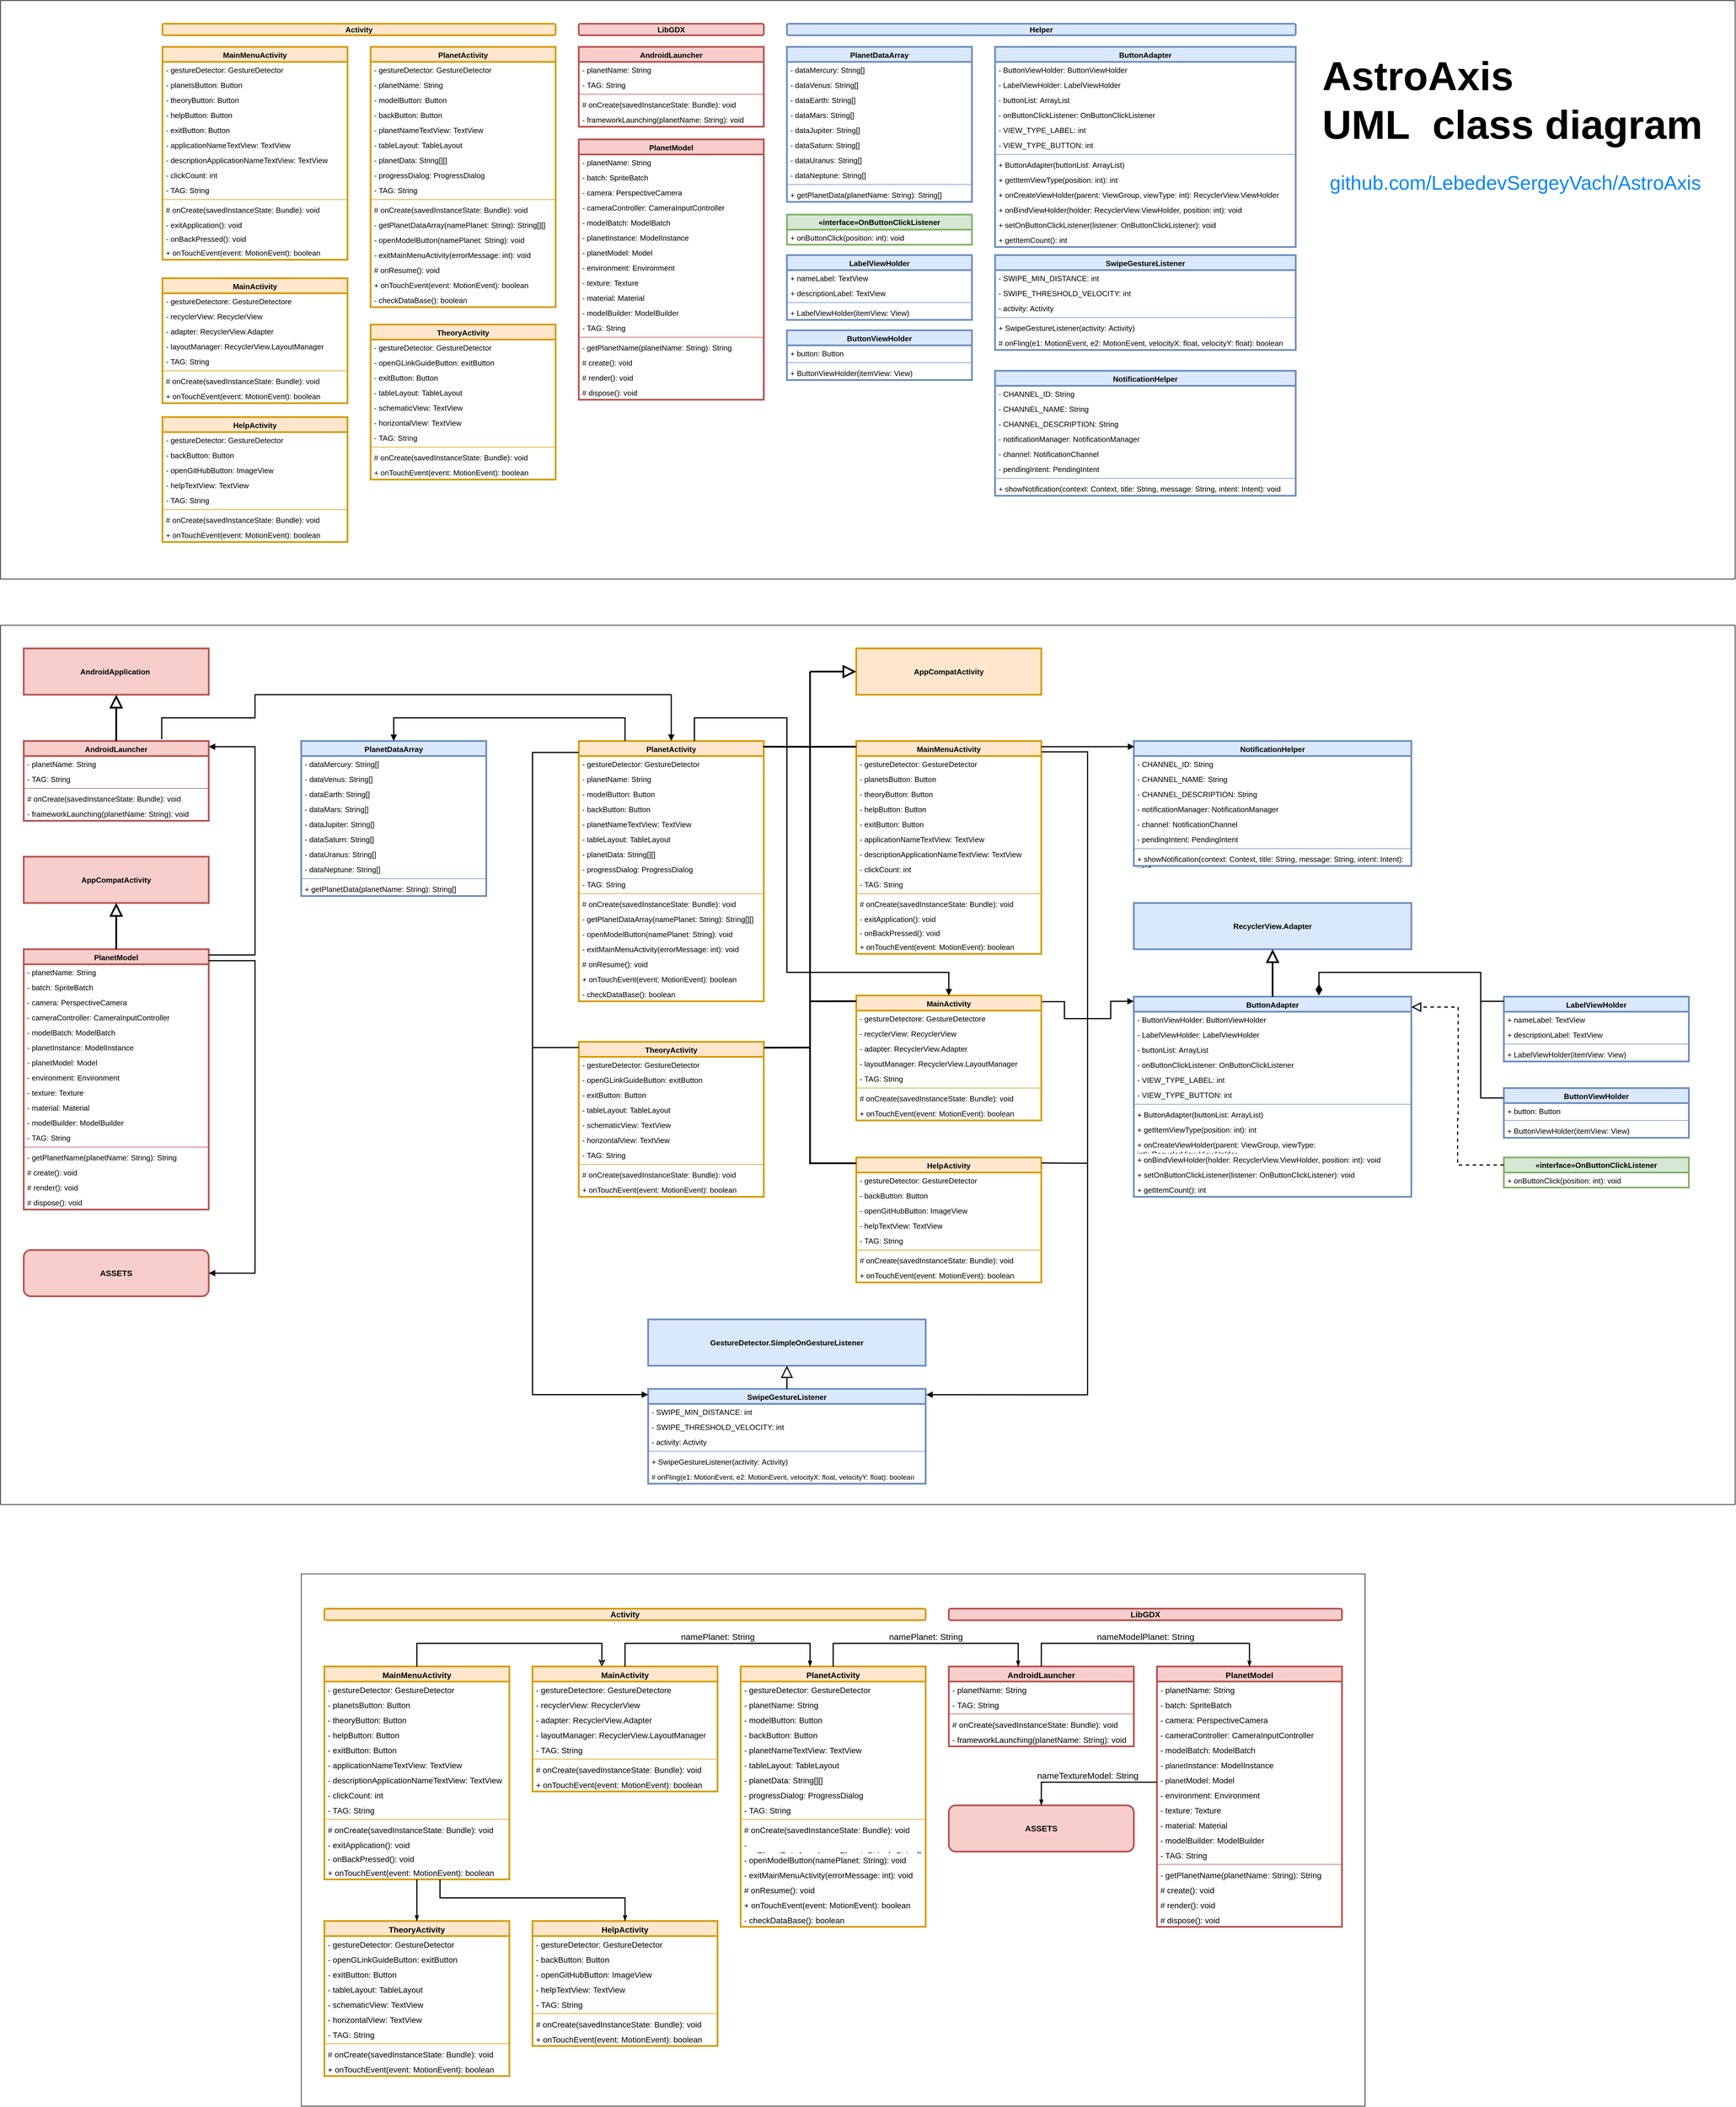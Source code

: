 <mxfile version="24.4.0" type="github">
  <diagram id="C5RBs43oDa-KdzZeNtuy" name="UML class diagram AstroAxis">
    <mxGraphModel dx="3990" dy="1527" grid="1" gridSize="10" guides="1" tooltips="1" connect="1" arrows="1" fold="1" page="0" pageScale="1" pageWidth="1169" pageHeight="827" background="none" math="0" shadow="0">
      <root>
        <mxCell id="WIyWlLk6GJQsqaUBKTNV-0" />
        <mxCell id="WIyWlLk6GJQsqaUBKTNV-1" parent="WIyWlLk6GJQsqaUBKTNV-0" />
        <mxCell id="wE3DvYeg94J3VTKwCbiX-2" value="" style="rounded=0;whiteSpace=wrap;html=1;movable=0;resizable=0;rotatable=0;deletable=0;editable=0;locked=1;connectable=0;" parent="WIyWlLk6GJQsqaUBKTNV-1" vertex="1">
          <mxGeometry x="-1880" y="840" width="3000" height="1520" as="geometry" />
        </mxCell>
        <mxCell id="wE3DvYeg94J3VTKwCbiX-1" value="" style="rounded=0;whiteSpace=wrap;html=1;movable=0;resizable=0;rotatable=0;deletable=0;editable=0;locked=1;connectable=0;" parent="WIyWlLk6GJQsqaUBKTNV-1" vertex="1">
          <mxGeometry x="-1880" y="-240" width="3000" height="1000" as="geometry" />
        </mxCell>
        <mxCell id="wE3DvYeg94J3VTKwCbiX-0" value="" style="rounded=0;whiteSpace=wrap;html=1;movable=0;resizable=0;rotatable=0;deletable=0;editable=0;locked=1;connectable=0;" parent="WIyWlLk6GJQsqaUBKTNV-1" vertex="1">
          <mxGeometry x="-1360" y="2480" width="1840" height="920" as="geometry" />
        </mxCell>
        <mxCell id="BiXEdlDpQSQETtFxcU4u-22" value="MainActivity" style="swimlane;align=center;verticalAlign=top;childLayout=stackLayout;horizontal=1;startSize=26;horizontalStack=0;resizeParent=1;resizeParentMax=0;resizeLast=0;collapsible=1;marginBottom=0;whiteSpace=wrap;html=1;fillColor=#ffe6cc;strokeColor=#d79b00;strokeWidth=3;fontSize=13;" parent="WIyWlLk6GJQsqaUBKTNV-1" vertex="1">
          <mxGeometry x="-1600" y="240" width="320" height="216" as="geometry" />
        </mxCell>
        <mxCell id="BiXEdlDpQSQETtFxcU4u-23" value="- gestureDetectore: GestureDetectore" style="text;strokeColor=none;fillColor=none;align=left;verticalAlign=top;spacingLeft=4;spacingRight=4;overflow=hidden;rotatable=0;points=[[0,0.5],[1,0.5]];portConstraint=eastwest;whiteSpace=wrap;html=1;fontSize=13;" parent="BiXEdlDpQSQETtFxcU4u-22" vertex="1">
          <mxGeometry y="26" width="320" height="26" as="geometry" />
        </mxCell>
        <mxCell id="BiXEdlDpQSQETtFxcU4u-31" value="- recyclerView:&amp;nbsp;RecyclerView" style="text;strokeColor=none;fillColor=none;align=left;verticalAlign=top;spacingLeft=4;spacingRight=4;overflow=hidden;rotatable=0;points=[[0,0.5],[1,0.5]];portConstraint=eastwest;whiteSpace=wrap;html=1;fontSize=13;" parent="BiXEdlDpQSQETtFxcU4u-22" vertex="1">
          <mxGeometry y="52" width="320" height="26" as="geometry" />
        </mxCell>
        <mxCell id="BiXEdlDpQSQETtFxcU4u-32" value="-&amp;nbsp;adapter:&amp;nbsp;RecyclerView.Adapter" style="text;strokeColor=none;fillColor=none;align=left;verticalAlign=top;spacingLeft=4;spacingRight=4;overflow=hidden;rotatable=0;points=[[0,0.5],[1,0.5]];portConstraint=eastwest;whiteSpace=wrap;html=1;fontSize=13;" parent="BiXEdlDpQSQETtFxcU4u-22" vertex="1">
          <mxGeometry y="78" width="320" height="26" as="geometry" />
        </mxCell>
        <mxCell id="BiXEdlDpQSQETtFxcU4u-35" value="-&amp;nbsp;layoutManager:&amp;nbsp;RecyclerView.LayoutManager" style="text;strokeColor=none;fillColor=none;align=left;verticalAlign=top;spacingLeft=4;spacingRight=4;overflow=hidden;rotatable=0;points=[[0,0.5],[1,0.5]];portConstraint=eastwest;whiteSpace=wrap;html=1;fontSize=13;" parent="BiXEdlDpQSQETtFxcU4u-22" vertex="1">
          <mxGeometry y="104" width="320" height="26" as="geometry" />
        </mxCell>
        <mxCell id="BiXEdlDpQSQETtFxcU4u-33" value="-&amp;nbsp;TAG:&amp;nbsp;String" style="text;strokeColor=none;fillColor=none;align=left;verticalAlign=top;spacingLeft=4;spacingRight=4;overflow=hidden;rotatable=0;points=[[0,0.5],[1,0.5]];portConstraint=eastwest;whiteSpace=wrap;html=1;fontSize=13;" parent="BiXEdlDpQSQETtFxcU4u-22" vertex="1">
          <mxGeometry y="130" width="320" height="26" as="geometry" />
        </mxCell>
        <mxCell id="BiXEdlDpQSQETtFxcU4u-24" value="" style="line;strokeWidth=1;fillColor=none;align=left;verticalAlign=middle;spacingTop=-1;spacingLeft=3;spacingRight=3;rotatable=0;labelPosition=right;points=[];portConstraint=eastwest;strokeColor=inherit;fontSize=13;" parent="BiXEdlDpQSQETtFxcU4u-22" vertex="1">
          <mxGeometry y="156" width="320" height="8" as="geometry" />
        </mxCell>
        <mxCell id="BiXEdlDpQSQETtFxcU4u-25" value="# onCreate(savedInstanceState:&amp;nbsp;Bundle): void" style="text;strokeColor=none;fillColor=none;align=left;verticalAlign=top;spacingLeft=4;spacingRight=4;overflow=hidden;rotatable=0;points=[[0,0.5],[1,0.5]];portConstraint=eastwest;whiteSpace=wrap;html=1;fontSize=13;" parent="BiXEdlDpQSQETtFxcU4u-22" vertex="1">
          <mxGeometry y="164" width="320" height="26" as="geometry" />
        </mxCell>
        <mxCell id="BiXEdlDpQSQETtFxcU4u-34" value="+&amp;nbsp;onTouchEvent(event:&amp;nbsp;MotionEvent):&amp;nbsp;boolean" style="text;strokeColor=none;fillColor=none;align=left;verticalAlign=top;spacingLeft=4;spacingRight=4;overflow=hidden;rotatable=0;points=[[0,0.5],[1,0.5]];portConstraint=eastwest;whiteSpace=wrap;html=1;fontSize=13;" parent="BiXEdlDpQSQETtFxcU4u-22" vertex="1">
          <mxGeometry y="190" width="320" height="26" as="geometry" />
        </mxCell>
        <mxCell id="BiXEdlDpQSQETtFxcU4u-36" value="HelpActivity" style="swimlane;align=center;verticalAlign=top;childLayout=stackLayout;horizontal=1;startSize=26;horizontalStack=0;resizeParent=1;resizeParentMax=0;resizeLast=0;collapsible=1;marginBottom=0;whiteSpace=wrap;html=1;fillColor=#ffe6cc;strokeColor=#d79b00;strokeWidth=3;fontSize=13;" parent="WIyWlLk6GJQsqaUBKTNV-1" vertex="1">
          <mxGeometry x="-1600" y="480" width="320" height="216" as="geometry" />
        </mxCell>
        <mxCell id="BiXEdlDpQSQETtFxcU4u-37" value="-&amp;nbsp;gestureDetector:&amp;nbsp;GestureDetector" style="text;strokeColor=none;fillColor=none;align=left;verticalAlign=top;spacingLeft=4;spacingRight=4;overflow=hidden;rotatable=0;points=[[0,0.5],[1,0.5]];portConstraint=eastwest;whiteSpace=wrap;html=1;strokeWidth=3;fontSize=13;" parent="BiXEdlDpQSQETtFxcU4u-36" vertex="1">
          <mxGeometry y="26" width="320" height="26" as="geometry" />
        </mxCell>
        <mxCell id="BiXEdlDpQSQETtFxcU4u-40" value="- backButton:&amp;nbsp;Button" style="text;strokeColor=none;fillColor=none;align=left;verticalAlign=top;spacingLeft=4;spacingRight=4;overflow=hidden;rotatable=0;points=[[0,0.5],[1,0.5]];portConstraint=eastwest;whiteSpace=wrap;html=1;fontSize=13;" parent="BiXEdlDpQSQETtFxcU4u-36" vertex="1">
          <mxGeometry y="52" width="320" height="26" as="geometry" />
        </mxCell>
        <mxCell id="BiXEdlDpQSQETtFxcU4u-41" value="-&amp;nbsp;openGitHubButton:&amp;nbsp;ImageView" style="text;strokeColor=none;fillColor=none;align=left;verticalAlign=top;spacingLeft=4;spacingRight=4;overflow=hidden;rotatable=0;points=[[0,0.5],[1,0.5]];portConstraint=eastwest;whiteSpace=wrap;html=1;fontSize=13;" parent="BiXEdlDpQSQETtFxcU4u-36" vertex="1">
          <mxGeometry y="78" width="320" height="26" as="geometry" />
        </mxCell>
        <mxCell id="BiXEdlDpQSQETtFxcU4u-42" value="-&amp;nbsp;helpTextView:&amp;nbsp;TextView" style="text;strokeColor=none;fillColor=none;align=left;verticalAlign=top;spacingLeft=4;spacingRight=4;overflow=hidden;rotatable=0;points=[[0,0.5],[1,0.5]];portConstraint=eastwest;whiteSpace=wrap;html=1;fontSize=13;" parent="BiXEdlDpQSQETtFxcU4u-36" vertex="1">
          <mxGeometry y="104" width="320" height="26" as="geometry" />
        </mxCell>
        <mxCell id="BiXEdlDpQSQETtFxcU4u-43" value="-&amp;nbsp;TAG:&amp;nbsp;String" style="text;strokeColor=none;fillColor=none;align=left;verticalAlign=top;spacingLeft=4;spacingRight=4;overflow=hidden;rotatable=0;points=[[0,0.5],[1,0.5]];portConstraint=eastwest;whiteSpace=wrap;html=1;fontSize=13;" parent="BiXEdlDpQSQETtFxcU4u-36" vertex="1">
          <mxGeometry y="130" width="320" height="26" as="geometry" />
        </mxCell>
        <mxCell id="BiXEdlDpQSQETtFxcU4u-38" value="" style="line;strokeWidth=1;fillColor=none;align=left;verticalAlign=middle;spacingTop=-1;spacingLeft=3;spacingRight=3;rotatable=0;labelPosition=right;points=[];portConstraint=eastwest;strokeColor=inherit;fontSize=13;" parent="BiXEdlDpQSQETtFxcU4u-36" vertex="1">
          <mxGeometry y="156" width="320" height="8" as="geometry" />
        </mxCell>
        <mxCell id="BiXEdlDpQSQETtFxcU4u-44" value="# onCreate(savedInstanceState:&amp;nbsp;Bundle): void" style="text;strokeColor=none;fillColor=none;align=left;verticalAlign=top;spacingLeft=4;spacingRight=4;overflow=hidden;rotatable=0;points=[[0,0.5],[1,0.5]];portConstraint=eastwest;whiteSpace=wrap;html=1;fontSize=13;" parent="BiXEdlDpQSQETtFxcU4u-36" vertex="1">
          <mxGeometry y="164" width="320" height="26" as="geometry" />
        </mxCell>
        <mxCell id="BiXEdlDpQSQETtFxcU4u-45" value="+&amp;nbsp;onTouchEvent(event:&amp;nbsp;MotionEvent):&amp;nbsp;boolean" style="text;strokeColor=none;fillColor=none;align=left;verticalAlign=top;spacingLeft=4;spacingRight=4;overflow=hidden;rotatable=0;points=[[0,0.5],[1,0.5]];portConstraint=eastwest;whiteSpace=wrap;html=1;fontSize=13;" parent="BiXEdlDpQSQETtFxcU4u-36" vertex="1">
          <mxGeometry y="190" width="320" height="26" as="geometry" />
        </mxCell>
        <mxCell id="BiXEdlDpQSQETtFxcU4u-46" value="Activity" style="rounded=1;whiteSpace=wrap;html=1;fillColor=#ffe6cc;strokeColor=#d79b00;strokeWidth=3;fontStyle=1;fontSize=13;" parent="WIyWlLk6GJQsqaUBKTNV-1" vertex="1">
          <mxGeometry x="-1600" y="-200" width="680" height="20" as="geometry" />
        </mxCell>
        <mxCell id="BiXEdlDpQSQETtFxcU4u-48" value="MainMenuActivity" style="swimlane;align=center;verticalAlign=top;childLayout=stackLayout;horizontal=1;startSize=26;horizontalStack=0;resizeParent=1;resizeParentMax=0;resizeLast=0;collapsible=1;marginBottom=0;whiteSpace=wrap;html=1;fillColor=#ffe6cc;strokeColor=#d79b00;strokeWidth=3;fontSize=13;" parent="WIyWlLk6GJQsqaUBKTNV-1" vertex="1">
          <mxGeometry x="-1600" y="-160" width="320" height="368" as="geometry" />
        </mxCell>
        <mxCell id="BiXEdlDpQSQETtFxcU4u-49" value="-&amp;nbsp;gestureDetector:&amp;nbsp;GestureDetector" style="text;strokeColor=none;fillColor=none;align=left;verticalAlign=top;spacingLeft=4;spacingRight=4;overflow=hidden;rotatable=0;points=[[0,0.5],[1,0.5]];portConstraint=eastwest;whiteSpace=wrap;html=1;fontSize=13;" parent="BiXEdlDpQSQETtFxcU4u-48" vertex="1">
          <mxGeometry y="26" width="320" height="26" as="geometry" />
        </mxCell>
        <mxCell id="BiXEdlDpQSQETtFxcU4u-50" value="-&amp;nbsp;planetsButton:&amp;nbsp;Button" style="text;strokeColor=none;fillColor=none;align=left;verticalAlign=top;spacingLeft=4;spacingRight=4;overflow=hidden;rotatable=0;points=[[0,0.5],[1,0.5]];portConstraint=eastwest;whiteSpace=wrap;html=1;fontSize=13;" parent="BiXEdlDpQSQETtFxcU4u-48" vertex="1">
          <mxGeometry y="52" width="320" height="26" as="geometry" />
        </mxCell>
        <mxCell id="BiXEdlDpQSQETtFxcU4u-51" value="-&amp;nbsp;theoryButton:&amp;nbsp;Button" style="text;strokeColor=none;fillColor=none;align=left;verticalAlign=top;spacingLeft=4;spacingRight=4;overflow=hidden;rotatable=0;points=[[0,0.5],[1,0.5]];portConstraint=eastwest;whiteSpace=wrap;html=1;fontSize=13;" parent="BiXEdlDpQSQETtFxcU4u-48" vertex="1">
          <mxGeometry y="78" width="320" height="26" as="geometry" />
        </mxCell>
        <mxCell id="BiXEdlDpQSQETtFxcU4u-52" value="-&amp;nbsp;helpButton:&amp;nbsp;Button" style="text;strokeColor=none;fillColor=none;align=left;verticalAlign=top;spacingLeft=4;spacingRight=4;overflow=hidden;rotatable=0;points=[[0,0.5],[1,0.5]];portConstraint=eastwest;whiteSpace=wrap;html=1;fontSize=13;" parent="BiXEdlDpQSQETtFxcU4u-48" vertex="1">
          <mxGeometry y="104" width="320" height="26" as="geometry" />
        </mxCell>
        <mxCell id="BiXEdlDpQSQETtFxcU4u-57" value="-&amp;nbsp;exitButton:&amp;nbsp;Button" style="text;strokeColor=none;fillColor=none;align=left;verticalAlign=top;spacingLeft=4;spacingRight=4;overflow=hidden;rotatable=0;points=[[0,0.5],[1,0.5]];portConstraint=eastwest;whiteSpace=wrap;html=1;fontSize=13;" parent="BiXEdlDpQSQETtFxcU4u-48" vertex="1">
          <mxGeometry y="130" width="320" height="26" as="geometry" />
        </mxCell>
        <mxCell id="BiXEdlDpQSQETtFxcU4u-58" value="-&amp;nbsp;applicationNameTextView:&amp;nbsp;TextView" style="text;strokeColor=none;fillColor=none;align=left;verticalAlign=top;spacingLeft=4;spacingRight=4;overflow=hidden;rotatable=0;points=[[0,0.5],[1,0.5]];portConstraint=eastwest;whiteSpace=wrap;html=1;fontSize=13;" parent="BiXEdlDpQSQETtFxcU4u-48" vertex="1">
          <mxGeometry y="156" width="320" height="26" as="geometry" />
        </mxCell>
        <mxCell id="BiXEdlDpQSQETtFxcU4u-59" value="-&amp;nbsp;descriptionApplicationNameTextView:&amp;nbsp;TextView" style="text;strokeColor=none;fillColor=none;align=left;verticalAlign=top;spacingLeft=4;spacingRight=4;overflow=hidden;rotatable=0;points=[[0,0.5],[1,0.5]];portConstraint=eastwest;whiteSpace=wrap;html=1;fontSize=13;" parent="BiXEdlDpQSQETtFxcU4u-48" vertex="1">
          <mxGeometry y="182" width="320" height="26" as="geometry" />
        </mxCell>
        <mxCell id="BiXEdlDpQSQETtFxcU4u-60" value="-&amp;nbsp;clickCount:&amp;nbsp;int" style="text;strokeColor=none;fillColor=none;align=left;verticalAlign=top;spacingLeft=4;spacingRight=4;overflow=hidden;rotatable=0;points=[[0,0.5],[1,0.5]];portConstraint=eastwest;whiteSpace=wrap;html=1;fontSize=13;" parent="BiXEdlDpQSQETtFxcU4u-48" vertex="1">
          <mxGeometry y="208" width="320" height="26" as="geometry" />
        </mxCell>
        <mxCell id="BiXEdlDpQSQETtFxcU4u-53" value="-&amp;nbsp;TAG:&amp;nbsp;String" style="text;strokeColor=none;fillColor=none;align=left;verticalAlign=top;spacingLeft=4;spacingRight=4;overflow=hidden;rotatable=0;points=[[0,0.5],[1,0.5]];portConstraint=eastwest;whiteSpace=wrap;html=1;fontSize=13;" parent="BiXEdlDpQSQETtFxcU4u-48" vertex="1">
          <mxGeometry y="234" width="320" height="26" as="geometry" />
        </mxCell>
        <mxCell id="BiXEdlDpQSQETtFxcU4u-54" value="" style="line;strokeWidth=1;fillColor=none;align=left;verticalAlign=middle;spacingTop=-1;spacingLeft=3;spacingRight=3;rotatable=0;labelPosition=right;points=[];portConstraint=eastwest;strokeColor=inherit;fontSize=13;" parent="BiXEdlDpQSQETtFxcU4u-48" vertex="1">
          <mxGeometry y="260" width="320" height="8" as="geometry" />
        </mxCell>
        <mxCell id="BiXEdlDpQSQETtFxcU4u-55" value="# onCreate(savedInstanceState:&amp;nbsp;Bundle): void" style="text;strokeColor=none;fillColor=none;align=left;verticalAlign=top;spacingLeft=4;spacingRight=4;overflow=hidden;rotatable=0;points=[[0,0.5],[1,0.5]];portConstraint=eastwest;whiteSpace=wrap;html=1;fontSize=13;" parent="BiXEdlDpQSQETtFxcU4u-48" vertex="1">
          <mxGeometry y="268" width="320" height="26" as="geometry" />
        </mxCell>
        <mxCell id="BiXEdlDpQSQETtFxcU4u-61" value="-&amp;nbsp;exitApplication(): void" style="text;strokeColor=none;fillColor=none;align=left;verticalAlign=top;spacingLeft=4;spacingRight=4;overflow=hidden;rotatable=0;points=[[0,0.5],[1,0.5]];portConstraint=eastwest;whiteSpace=wrap;html=1;fontSize=13;" parent="BiXEdlDpQSQETtFxcU4u-48" vertex="1">
          <mxGeometry y="294" width="320" height="24" as="geometry" />
        </mxCell>
        <mxCell id="BiXEdlDpQSQETtFxcU4u-62" value="-&amp;nbsp;onBackPressed(): void" style="text;strokeColor=none;fillColor=none;align=left;verticalAlign=top;spacingLeft=4;spacingRight=4;overflow=hidden;rotatable=0;points=[[0,0.5],[1,0.5]];portConstraint=eastwest;whiteSpace=wrap;html=1;fontSize=13;" parent="BiXEdlDpQSQETtFxcU4u-48" vertex="1">
          <mxGeometry y="318" width="320" height="24" as="geometry" />
        </mxCell>
        <mxCell id="BiXEdlDpQSQETtFxcU4u-56" value="+&amp;nbsp;onTouchEvent(event:&amp;nbsp;MotionEvent):&amp;nbsp;boolean" style="text;strokeColor=none;fillColor=none;align=left;verticalAlign=top;spacingLeft=4;spacingRight=4;overflow=hidden;rotatable=0;points=[[0,0.5],[1,0.5]];portConstraint=eastwest;whiteSpace=wrap;html=1;fontSize=13;" parent="BiXEdlDpQSQETtFxcU4u-48" vertex="1">
          <mxGeometry y="342" width="320" height="26" as="geometry" />
        </mxCell>
        <mxCell id="BiXEdlDpQSQETtFxcU4u-64" value="PlanetActivity" style="swimlane;align=center;verticalAlign=top;childLayout=stackLayout;horizontal=1;startSize=26;horizontalStack=0;resizeParent=1;resizeParentMax=0;resizeLast=0;collapsible=1;marginBottom=0;whiteSpace=wrap;html=1;fillColor=#ffe6cc;strokeColor=#d79b00;strokeWidth=3;fontSize=13;" parent="WIyWlLk6GJQsqaUBKTNV-1" vertex="1">
          <mxGeometry x="-1240" y="-160" width="320" height="450" as="geometry" />
        </mxCell>
        <mxCell id="BiXEdlDpQSQETtFxcU4u-65" value="-&amp;nbsp;gestureDetector:&amp;nbsp;GestureDetector" style="text;strokeColor=none;fillColor=none;align=left;verticalAlign=top;spacingLeft=4;spacingRight=4;overflow=hidden;rotatable=0;points=[[0,0.5],[1,0.5]];portConstraint=eastwest;whiteSpace=wrap;html=1;fontSize=13;" parent="BiXEdlDpQSQETtFxcU4u-64" vertex="1">
          <mxGeometry y="26" width="320" height="26" as="geometry" />
        </mxCell>
        <mxCell id="BiXEdlDpQSQETtFxcU4u-66" value="-&amp;nbsp;planetName:&amp;nbsp;String" style="text;strokeColor=none;fillColor=none;align=left;verticalAlign=top;spacingLeft=4;spacingRight=4;overflow=hidden;rotatable=0;points=[[0,0.5],[1,0.5]];portConstraint=eastwest;whiteSpace=wrap;html=1;fontSize=13;" parent="BiXEdlDpQSQETtFxcU4u-64" vertex="1">
          <mxGeometry y="52" width="320" height="26" as="geometry" />
        </mxCell>
        <mxCell id="BiXEdlDpQSQETtFxcU4u-67" value="-&amp;nbsp;modelButton:&amp;nbsp;Button" style="text;strokeColor=none;fillColor=none;align=left;verticalAlign=top;spacingLeft=4;spacingRight=4;overflow=hidden;rotatable=0;points=[[0,0.5],[1,0.5]];portConstraint=eastwest;whiteSpace=wrap;html=1;fontSize=13;" parent="BiXEdlDpQSQETtFxcU4u-64" vertex="1">
          <mxGeometry y="78" width="320" height="26" as="geometry" />
        </mxCell>
        <mxCell id="BiXEdlDpQSQETtFxcU4u-68" value="-&amp;nbsp;backButton:&amp;nbsp;Button" style="text;strokeColor=none;fillColor=none;align=left;verticalAlign=top;spacingLeft=4;spacingRight=4;overflow=hidden;rotatable=0;points=[[0,0.5],[1,0.5]];portConstraint=eastwest;whiteSpace=wrap;html=1;fontSize=13;" parent="BiXEdlDpQSQETtFxcU4u-64" vertex="1">
          <mxGeometry y="104" width="320" height="26" as="geometry" />
        </mxCell>
        <mxCell id="BiXEdlDpQSQETtFxcU4u-75" value="-&amp;nbsp;planetNameTextView:&amp;nbsp;TextView" style="text;strokeColor=none;fillColor=none;align=left;verticalAlign=top;spacingLeft=4;spacingRight=4;overflow=hidden;rotatable=0;points=[[0,0.5],[1,0.5]];portConstraint=eastwest;whiteSpace=wrap;html=1;fontSize=13;" parent="BiXEdlDpQSQETtFxcU4u-64" vertex="1">
          <mxGeometry y="130" width="320" height="26" as="geometry" />
        </mxCell>
        <mxCell id="BiXEdlDpQSQETtFxcU4u-76" value="-&amp;nbsp;tableLayout:&amp;nbsp;TableLayout" style="text;strokeColor=none;fillColor=none;align=left;verticalAlign=top;spacingLeft=4;spacingRight=4;overflow=hidden;rotatable=0;points=[[0,0.5],[1,0.5]];portConstraint=eastwest;whiteSpace=wrap;html=1;fontSize=13;" parent="BiXEdlDpQSQETtFxcU4u-64" vertex="1">
          <mxGeometry y="156" width="320" height="26" as="geometry" />
        </mxCell>
        <mxCell id="BiXEdlDpQSQETtFxcU4u-77" value="-&amp;nbsp;planetData:&amp;nbsp;String[][]" style="text;strokeColor=none;fillColor=none;align=left;verticalAlign=top;spacingLeft=4;spacingRight=4;overflow=hidden;rotatable=0;points=[[0,0.5],[1,0.5]];portConstraint=eastwest;whiteSpace=wrap;html=1;fontSize=13;" parent="BiXEdlDpQSQETtFxcU4u-64" vertex="1">
          <mxGeometry y="182" width="320" height="26" as="geometry" />
        </mxCell>
        <mxCell id="BiXEdlDpQSQETtFxcU4u-73" value="-&amp;nbsp;progressDialog:&amp;nbsp;ProgressDialog" style="text;strokeColor=none;fillColor=none;align=left;verticalAlign=top;spacingLeft=4;spacingRight=4;overflow=hidden;rotatable=0;points=[[0,0.5],[1,0.5]];portConstraint=eastwest;whiteSpace=wrap;html=1;fontSize=13;" parent="BiXEdlDpQSQETtFxcU4u-64" vertex="1">
          <mxGeometry y="208" width="320" height="26" as="geometry" />
        </mxCell>
        <mxCell id="BiXEdlDpQSQETtFxcU4u-69" value="-&amp;nbsp;TAG:&amp;nbsp;String" style="text;strokeColor=none;fillColor=none;align=left;verticalAlign=top;spacingLeft=4;spacingRight=4;overflow=hidden;rotatable=0;points=[[0,0.5],[1,0.5]];portConstraint=eastwest;whiteSpace=wrap;html=1;fontSize=13;" parent="BiXEdlDpQSQETtFxcU4u-64" vertex="1">
          <mxGeometry y="234" width="320" height="26" as="geometry" />
        </mxCell>
        <mxCell id="BiXEdlDpQSQETtFxcU4u-70" value="" style="line;strokeWidth=1;fillColor=none;align=left;verticalAlign=middle;spacingTop=-1;spacingLeft=3;spacingRight=3;rotatable=0;labelPosition=right;points=[];portConstraint=eastwest;strokeColor=inherit;fontSize=13;" parent="BiXEdlDpQSQETtFxcU4u-64" vertex="1">
          <mxGeometry y="260" width="320" height="8" as="geometry" />
        </mxCell>
        <mxCell id="BiXEdlDpQSQETtFxcU4u-71" value="# onCreate(savedInstanceState:&amp;nbsp;Bundle): void" style="text;strokeColor=none;fillColor=none;align=left;verticalAlign=top;spacingLeft=4;spacingRight=4;overflow=hidden;rotatable=0;points=[[0,0.5],[1,0.5]];portConstraint=eastwest;whiteSpace=wrap;html=1;fontSize=13;" parent="BiXEdlDpQSQETtFxcU4u-64" vertex="1">
          <mxGeometry y="268" width="320" height="26" as="geometry" />
        </mxCell>
        <mxCell id="BiXEdlDpQSQETtFxcU4u-78" value="-&amp;nbsp;getPlanetDataArray(namePlanet:&amp;nbsp;String):&amp;nbsp;String[][]" style="text;strokeColor=none;fillColor=none;align=left;verticalAlign=top;spacingLeft=4;spacingRight=4;overflow=hidden;rotatable=0;points=[[0,0.5],[1,0.5]];portConstraint=eastwest;whiteSpace=wrap;html=1;fontSize=13;" parent="BiXEdlDpQSQETtFxcU4u-64" vertex="1">
          <mxGeometry y="294" width="320" height="26" as="geometry" />
        </mxCell>
        <mxCell id="BiXEdlDpQSQETtFxcU4u-81" value="-&amp;nbsp;openModelButton(namePlanet:&amp;nbsp;String):&amp;nbsp;void" style="text;strokeColor=none;fillColor=none;align=left;verticalAlign=top;spacingLeft=4;spacingRight=4;overflow=hidden;rotatable=0;points=[[0,0.5],[1,0.5]];portConstraint=eastwest;whiteSpace=wrap;html=1;fontSize=13;" parent="BiXEdlDpQSQETtFxcU4u-64" vertex="1">
          <mxGeometry y="320" width="320" height="26" as="geometry" />
        </mxCell>
        <mxCell id="BiXEdlDpQSQETtFxcU4u-82" value="-&amp;nbsp;exitMainMenuActivity(errorMessage:&amp;nbsp;int):&amp;nbsp;void" style="text;strokeColor=none;fillColor=none;align=left;verticalAlign=top;spacingLeft=4;spacingRight=4;overflow=hidden;rotatable=0;points=[[0,0.5],[1,0.5]];portConstraint=eastwest;whiteSpace=wrap;html=1;fontSize=13;" parent="BiXEdlDpQSQETtFxcU4u-64" vertex="1">
          <mxGeometry y="346" width="320" height="26" as="geometry" />
        </mxCell>
        <mxCell id="BiXEdlDpQSQETtFxcU4u-83" value="#&amp;nbsp;onResume():&amp;nbsp;void" style="text;strokeColor=none;fillColor=none;align=left;verticalAlign=top;spacingLeft=4;spacingRight=4;overflow=hidden;rotatable=0;points=[[0,0.5],[1,0.5]];portConstraint=eastwest;whiteSpace=wrap;html=1;fontSize=13;" parent="BiXEdlDpQSQETtFxcU4u-64" vertex="1">
          <mxGeometry y="372" width="320" height="26" as="geometry" />
        </mxCell>
        <mxCell id="BiXEdlDpQSQETtFxcU4u-72" value="+&amp;nbsp;onTouchEvent(event:&amp;nbsp;MotionEvent):&amp;nbsp;boolean" style="text;strokeColor=none;fillColor=none;align=left;verticalAlign=top;spacingLeft=4;spacingRight=4;overflow=hidden;rotatable=0;points=[[0,0.5],[1,0.5]];portConstraint=eastwest;whiteSpace=wrap;html=1;fontSize=13;" parent="BiXEdlDpQSQETtFxcU4u-64" vertex="1">
          <mxGeometry y="398" width="320" height="26" as="geometry" />
        </mxCell>
        <mxCell id="BiXEdlDpQSQETtFxcU4u-84" value="-&amp;nbsp;checkDataBase():&amp;nbsp;boolean" style="text;strokeColor=none;fillColor=none;align=left;verticalAlign=top;spacingLeft=4;spacingRight=4;overflow=hidden;rotatable=0;points=[[0,0.5],[1,0.5]];portConstraint=eastwest;whiteSpace=wrap;html=1;fontSize=13;" parent="BiXEdlDpQSQETtFxcU4u-64" vertex="1">
          <mxGeometry y="424" width="320" height="26" as="geometry" />
        </mxCell>
        <mxCell id="BiXEdlDpQSQETtFxcU4u-85" value="TheoryActivity" style="swimlane;align=center;verticalAlign=top;childLayout=stackLayout;horizontal=1;startSize=26;horizontalStack=0;resizeParent=1;resizeParentMax=0;resizeLast=0;collapsible=1;marginBottom=0;whiteSpace=wrap;html=1;fillColor=#ffe6cc;strokeColor=#d79b00;strokeWidth=3;fontSize=13;" parent="WIyWlLk6GJQsqaUBKTNV-1" vertex="1">
          <mxGeometry x="-1240" y="320" width="320" height="268" as="geometry" />
        </mxCell>
        <mxCell id="BiXEdlDpQSQETtFxcU4u-86" value="-&amp;nbsp;gestureDetector:&amp;nbsp;GestureDetector" style="text;strokeColor=none;fillColor=none;align=left;verticalAlign=top;spacingLeft=4;spacingRight=4;overflow=hidden;rotatable=0;points=[[0,0.5],[1,0.5]];portConstraint=eastwest;whiteSpace=wrap;html=1;fontSize=13;" parent="BiXEdlDpQSQETtFxcU4u-85" vertex="1">
          <mxGeometry y="26" width="320" height="26" as="geometry" />
        </mxCell>
        <mxCell id="BiXEdlDpQSQETtFxcU4u-87" value="-&amp;nbsp;openGLinkGuideButton:&amp;nbsp;exitButton" style="text;strokeColor=none;fillColor=none;align=left;verticalAlign=top;spacingLeft=4;spacingRight=4;overflow=hidden;rotatable=0;points=[[0,0.5],[1,0.5]];portConstraint=eastwest;whiteSpace=wrap;html=1;fontSize=13;" parent="BiXEdlDpQSQETtFxcU4u-85" vertex="1">
          <mxGeometry y="52" width="320" height="26" as="geometry" />
        </mxCell>
        <mxCell id="BiXEdlDpQSQETtFxcU4u-88" value="-&amp;nbsp;exitButton:&amp;nbsp;Button" style="text;strokeColor=none;fillColor=none;align=left;verticalAlign=top;spacingLeft=4;spacingRight=4;overflow=hidden;rotatable=0;points=[[0,0.5],[1,0.5]];portConstraint=eastwest;whiteSpace=wrap;html=1;fontSize=13;" parent="BiXEdlDpQSQETtFxcU4u-85" vertex="1">
          <mxGeometry y="78" width="320" height="26" as="geometry" />
        </mxCell>
        <mxCell id="BiXEdlDpQSQETtFxcU4u-89" value="-&amp;nbsp;tableLayout:&amp;nbsp;TableLayout" style="text;strokeColor=none;fillColor=none;align=left;verticalAlign=top;spacingLeft=4;spacingRight=4;overflow=hidden;rotatable=0;points=[[0,0.5],[1,0.5]];portConstraint=eastwest;whiteSpace=wrap;html=1;fontSize=13;" parent="BiXEdlDpQSQETtFxcU4u-85" vertex="1">
          <mxGeometry y="104" width="320" height="26" as="geometry" />
        </mxCell>
        <mxCell id="BiXEdlDpQSQETtFxcU4u-94" value="-&amp;nbsp;schematicView:&amp;nbsp;TextView" style="text;strokeColor=none;fillColor=none;align=left;verticalAlign=top;spacingLeft=4;spacingRight=4;overflow=hidden;rotatable=0;points=[[0,0.5],[1,0.5]];portConstraint=eastwest;whiteSpace=wrap;html=1;fontSize=13;" parent="BiXEdlDpQSQETtFxcU4u-85" vertex="1">
          <mxGeometry y="130" width="320" height="26" as="geometry" />
        </mxCell>
        <mxCell id="BiXEdlDpQSQETtFxcU4u-95" value="-&amp;nbsp;horizontalView:&amp;nbsp;TextView" style="text;strokeColor=none;fillColor=none;align=left;verticalAlign=top;spacingLeft=4;spacingRight=4;overflow=hidden;rotatable=0;points=[[0,0.5],[1,0.5]];portConstraint=eastwest;whiteSpace=wrap;html=1;fontSize=13;" parent="BiXEdlDpQSQETtFxcU4u-85" vertex="1">
          <mxGeometry y="156" width="320" height="26" as="geometry" />
        </mxCell>
        <mxCell id="BiXEdlDpQSQETtFxcU4u-90" value="-&amp;nbsp;TAG:&amp;nbsp;String" style="text;strokeColor=none;fillColor=none;align=left;verticalAlign=top;spacingLeft=4;spacingRight=4;overflow=hidden;rotatable=0;points=[[0,0.5],[1,0.5]];portConstraint=eastwest;whiteSpace=wrap;html=1;fontSize=13;" parent="BiXEdlDpQSQETtFxcU4u-85" vertex="1">
          <mxGeometry y="182" width="320" height="26" as="geometry" />
        </mxCell>
        <mxCell id="BiXEdlDpQSQETtFxcU4u-91" value="" style="line;strokeWidth=1;fillColor=none;align=left;verticalAlign=middle;spacingTop=-1;spacingLeft=3;spacingRight=3;rotatable=0;labelPosition=right;points=[];portConstraint=eastwest;strokeColor=inherit;fontSize=13;" parent="BiXEdlDpQSQETtFxcU4u-85" vertex="1">
          <mxGeometry y="208" width="320" height="8" as="geometry" />
        </mxCell>
        <mxCell id="BiXEdlDpQSQETtFxcU4u-92" value="# onCreate(savedInstanceState:&amp;nbsp;Bundle): void" style="text;strokeColor=none;fillColor=none;align=left;verticalAlign=top;spacingLeft=4;spacingRight=4;overflow=hidden;rotatable=0;points=[[0,0.5],[1,0.5]];portConstraint=eastwest;whiteSpace=wrap;html=1;fontSize=13;" parent="BiXEdlDpQSQETtFxcU4u-85" vertex="1">
          <mxGeometry y="216" width="320" height="26" as="geometry" />
        </mxCell>
        <mxCell id="BiXEdlDpQSQETtFxcU4u-93" value="+&amp;nbsp;onTouchEvent(event:&amp;nbsp;MotionEvent):&amp;nbsp;boolean" style="text;strokeColor=none;fillColor=none;align=left;verticalAlign=top;spacingLeft=4;spacingRight=4;overflow=hidden;rotatable=0;points=[[0,0.5],[1,0.5]];portConstraint=eastwest;whiteSpace=wrap;html=1;fontSize=13;" parent="BiXEdlDpQSQETtFxcU4u-85" vertex="1">
          <mxGeometry y="242" width="320" height="26" as="geometry" />
        </mxCell>
        <mxCell id="BiXEdlDpQSQETtFxcU4u-96" value="LibGDX" style="rounded=1;whiteSpace=wrap;html=1;fillColor=#f8cecc;strokeColor=#b85450;strokeWidth=3;fontStyle=1;fontSize=13;" parent="WIyWlLk6GJQsqaUBKTNV-1" vertex="1">
          <mxGeometry x="-880" y="-200" width="320" height="20" as="geometry" />
        </mxCell>
        <mxCell id="BiXEdlDpQSQETtFxcU4u-97" value="AndroidLauncher" style="swimlane;align=center;verticalAlign=top;childLayout=stackLayout;horizontal=1;startSize=26;horizontalStack=0;resizeParent=1;resizeParentMax=0;resizeLast=0;collapsible=1;marginBottom=0;whiteSpace=wrap;html=1;fillColor=#f8cecc;strokeColor=#b85450;strokeWidth=3;fontSize=13;" parent="WIyWlLk6GJQsqaUBKTNV-1" vertex="1">
          <mxGeometry x="-880" y="-160" width="320" height="138" as="geometry" />
        </mxCell>
        <mxCell id="BiXEdlDpQSQETtFxcU4u-98" value="-&amp;nbsp;planetName:&amp;nbsp;String" style="text;strokeColor=none;fillColor=none;align=left;verticalAlign=top;spacingLeft=4;spacingRight=4;overflow=hidden;rotatable=0;points=[[0,0.5],[1,0.5]];portConstraint=eastwest;whiteSpace=wrap;html=1;fontSize=13;" parent="BiXEdlDpQSQETtFxcU4u-97" vertex="1">
          <mxGeometry y="26" width="320" height="26" as="geometry" />
        </mxCell>
        <mxCell id="BiXEdlDpQSQETtFxcU4u-102" value="-&amp;nbsp;TAG:&amp;nbsp;String" style="text;strokeColor=none;fillColor=none;align=left;verticalAlign=top;spacingLeft=4;spacingRight=4;overflow=hidden;rotatable=0;points=[[0,0.5],[1,0.5]];portConstraint=eastwest;whiteSpace=wrap;html=1;fontSize=13;" parent="BiXEdlDpQSQETtFxcU4u-97" vertex="1">
          <mxGeometry y="52" width="320" height="26" as="geometry" />
        </mxCell>
        <mxCell id="BiXEdlDpQSQETtFxcU4u-103" value="" style="line;strokeWidth=1;fillColor=none;align=left;verticalAlign=middle;spacingTop=-1;spacingLeft=3;spacingRight=3;rotatable=0;labelPosition=right;points=[];portConstraint=eastwest;strokeColor=inherit;fontSize=13;" parent="BiXEdlDpQSQETtFxcU4u-97" vertex="1">
          <mxGeometry y="78" width="320" height="8" as="geometry" />
        </mxCell>
        <mxCell id="BiXEdlDpQSQETtFxcU4u-104" value="# onCreate(savedInstanceState:&amp;nbsp;Bundle): void" style="text;strokeColor=none;fillColor=none;align=left;verticalAlign=top;spacingLeft=4;spacingRight=4;overflow=hidden;rotatable=0;points=[[0,0.5],[1,0.5]];portConstraint=eastwest;whiteSpace=wrap;html=1;fontSize=13;" parent="BiXEdlDpQSQETtFxcU4u-97" vertex="1">
          <mxGeometry y="86" width="320" height="26" as="geometry" />
        </mxCell>
        <mxCell id="BiXEdlDpQSQETtFxcU4u-105" value="- frameworkLaunching(planetName:&amp;nbsp;String):&amp;nbsp;void" style="text;strokeColor=none;fillColor=none;align=left;verticalAlign=top;spacingLeft=4;spacingRight=4;overflow=hidden;rotatable=0;points=[[0,0.5],[1,0.5]];portConstraint=eastwest;whiteSpace=wrap;html=1;fontSize=13;" parent="BiXEdlDpQSQETtFxcU4u-97" vertex="1">
          <mxGeometry y="112" width="320" height="26" as="geometry" />
        </mxCell>
        <mxCell id="BiXEdlDpQSQETtFxcU4u-117" value="PlanetModel" style="swimlane;align=center;verticalAlign=top;childLayout=stackLayout;horizontal=1;startSize=26;horizontalStack=0;resizeParent=1;resizeParentMax=0;resizeLast=0;collapsible=1;marginBottom=0;whiteSpace=wrap;html=1;fillColor=#f8cecc;strokeColor=#b85450;strokeWidth=3;fontSize=13;" parent="WIyWlLk6GJQsqaUBKTNV-1" vertex="1">
          <mxGeometry x="-880" width="320" height="450" as="geometry" />
        </mxCell>
        <mxCell id="BiXEdlDpQSQETtFxcU4u-134" value="-&amp;nbsp;planetName:&amp;nbsp;String" style="text;strokeColor=none;fillColor=none;align=left;verticalAlign=top;spacingLeft=4;spacingRight=4;overflow=hidden;rotatable=0;points=[[0,0.5],[1,0.5]];portConstraint=eastwest;whiteSpace=wrap;html=1;fontSize=13;" parent="BiXEdlDpQSQETtFxcU4u-117" vertex="1">
          <mxGeometry y="26" width="320" height="26" as="geometry" />
        </mxCell>
        <mxCell id="BiXEdlDpQSQETtFxcU4u-135" value="-&amp;nbsp;batch:&amp;nbsp;SpriteBatch" style="text;strokeColor=none;fillColor=none;align=left;verticalAlign=top;spacingLeft=4;spacingRight=4;overflow=hidden;rotatable=0;points=[[0,0.5],[1,0.5]];portConstraint=eastwest;whiteSpace=wrap;html=1;fontSize=13;" parent="BiXEdlDpQSQETtFxcU4u-117" vertex="1">
          <mxGeometry y="52" width="320" height="26" as="geometry" />
        </mxCell>
        <mxCell id="BiXEdlDpQSQETtFxcU4u-118" value="-&amp;nbsp;camera:&amp;nbsp;PerspectiveCamera" style="text;strokeColor=none;fillColor=none;align=left;verticalAlign=top;spacingLeft=4;spacingRight=4;overflow=hidden;rotatable=0;points=[[0,0.5],[1,0.5]];portConstraint=eastwest;whiteSpace=wrap;html=1;fontSize=13;" parent="BiXEdlDpQSQETtFxcU4u-117" vertex="1">
          <mxGeometry y="78" width="320" height="26" as="geometry" />
        </mxCell>
        <mxCell id="BiXEdlDpQSQETtFxcU4u-119" value="-&amp;nbsp;cameraController:&amp;nbsp;CameraInputController" style="text;strokeColor=none;fillColor=none;align=left;verticalAlign=top;spacingLeft=4;spacingRight=4;overflow=hidden;rotatable=0;points=[[0,0.5],[1,0.5]];portConstraint=eastwest;whiteSpace=wrap;html=1;fontSize=13;" parent="BiXEdlDpQSQETtFxcU4u-117" vertex="1">
          <mxGeometry y="104" width="320" height="26" as="geometry" />
        </mxCell>
        <mxCell id="BiXEdlDpQSQETtFxcU4u-120" value="-&amp;nbsp;modelBatch:&amp;nbsp;ModelBatch" style="text;strokeColor=none;fillColor=none;align=left;verticalAlign=top;spacingLeft=4;spacingRight=4;overflow=hidden;rotatable=0;points=[[0,0.5],[1,0.5]];portConstraint=eastwest;whiteSpace=wrap;html=1;fontSize=13;" parent="BiXEdlDpQSQETtFxcU4u-117" vertex="1">
          <mxGeometry y="130" width="320" height="26" as="geometry" />
        </mxCell>
        <mxCell id="BiXEdlDpQSQETtFxcU4u-121" value="- planetInstance:&amp;nbsp;ModelInstance" style="text;strokeColor=none;fillColor=none;align=left;verticalAlign=top;spacingLeft=4;spacingRight=4;overflow=hidden;rotatable=0;points=[[0,0.5],[1,0.5]];portConstraint=eastwest;whiteSpace=wrap;html=1;fontSize=13;" parent="BiXEdlDpQSQETtFxcU4u-117" vertex="1">
          <mxGeometry y="156" width="320" height="26" as="geometry" />
        </mxCell>
        <mxCell id="BiXEdlDpQSQETtFxcU4u-122" value="- planetModel:&amp;nbsp;Model" style="text;strokeColor=none;fillColor=none;align=left;verticalAlign=top;spacingLeft=4;spacingRight=4;overflow=hidden;rotatable=0;points=[[0,0.5],[1,0.5]];portConstraint=eastwest;whiteSpace=wrap;html=1;fontSize=13;" parent="BiXEdlDpQSQETtFxcU4u-117" vertex="1">
          <mxGeometry y="182" width="320" height="26" as="geometry" />
        </mxCell>
        <mxCell id="BiXEdlDpQSQETtFxcU4u-123" value="-&amp;nbsp;environment:&amp;nbsp;Environment" style="text;strokeColor=none;fillColor=none;align=left;verticalAlign=top;spacingLeft=4;spacingRight=4;overflow=hidden;rotatable=0;points=[[0,0.5],[1,0.5]];portConstraint=eastwest;whiteSpace=wrap;html=1;fontSize=13;" parent="BiXEdlDpQSQETtFxcU4u-117" vertex="1">
          <mxGeometry y="208" width="320" height="26" as="geometry" />
        </mxCell>
        <mxCell id="BiXEdlDpQSQETtFxcU4u-124" value="-&amp;nbsp;texture:&amp;nbsp;Texture" style="text;strokeColor=none;fillColor=none;align=left;verticalAlign=top;spacingLeft=4;spacingRight=4;overflow=hidden;rotatable=0;points=[[0,0.5],[1,0.5]];portConstraint=eastwest;whiteSpace=wrap;html=1;fontSize=13;" parent="BiXEdlDpQSQETtFxcU4u-117" vertex="1">
          <mxGeometry y="234" width="320" height="26" as="geometry" />
        </mxCell>
        <mxCell id="BiXEdlDpQSQETtFxcU4u-125" value="-&amp;nbsp;material:&amp;nbsp;Material" style="text;strokeColor=none;fillColor=none;align=left;verticalAlign=top;spacingLeft=4;spacingRight=4;overflow=hidden;rotatable=0;points=[[0,0.5],[1,0.5]];portConstraint=eastwest;whiteSpace=wrap;html=1;fontSize=13;" parent="BiXEdlDpQSQETtFxcU4u-117" vertex="1">
          <mxGeometry y="260" width="320" height="26" as="geometry" />
        </mxCell>
        <mxCell id="BiXEdlDpQSQETtFxcU4u-126" value="-&amp;nbsp;modelBuilder:&amp;nbsp;ModelBuilder" style="text;strokeColor=none;fillColor=none;align=left;verticalAlign=top;spacingLeft=4;spacingRight=4;overflow=hidden;rotatable=0;points=[[0,0.5],[1,0.5]];portConstraint=eastwest;whiteSpace=wrap;html=1;fontSize=13;" parent="BiXEdlDpQSQETtFxcU4u-117" vertex="1">
          <mxGeometry y="286" width="320" height="26" as="geometry" />
        </mxCell>
        <mxCell id="BiXEdlDpQSQETtFxcU4u-127" value="-&amp;nbsp;TAG:&amp;nbsp;String" style="text;strokeColor=none;fillColor=none;align=left;verticalAlign=top;spacingLeft=4;spacingRight=4;overflow=hidden;rotatable=0;points=[[0,0.5],[1,0.5]];portConstraint=eastwest;whiteSpace=wrap;html=1;fontSize=13;" parent="BiXEdlDpQSQETtFxcU4u-117" vertex="1">
          <mxGeometry y="312" width="320" height="26" as="geometry" />
        </mxCell>
        <mxCell id="BiXEdlDpQSQETtFxcU4u-128" value="" style="line;strokeWidth=1;fillColor=none;align=left;verticalAlign=middle;spacingTop=-1;spacingLeft=3;spacingRight=3;rotatable=0;labelPosition=right;points=[];portConstraint=eastwest;strokeColor=inherit;fontSize=13;" parent="BiXEdlDpQSQETtFxcU4u-117" vertex="1">
          <mxGeometry y="338" width="320" height="8" as="geometry" />
        </mxCell>
        <mxCell id="BiXEdlDpQSQETtFxcU4u-129" value="-&amp;nbsp;getPlanetName(planetName: String): String" style="text;strokeColor=none;fillColor=none;align=left;verticalAlign=top;spacingLeft=4;spacingRight=4;overflow=hidden;rotatable=0;points=[[0,0.5],[1,0.5]];portConstraint=eastwest;whiteSpace=wrap;html=1;fontSize=13;" parent="BiXEdlDpQSQETtFxcU4u-117" vertex="1">
          <mxGeometry y="346" width="320" height="26" as="geometry" />
        </mxCell>
        <mxCell id="BiXEdlDpQSQETtFxcU4u-130" value="#&amp;nbsp;create(): void" style="text;strokeColor=none;fillColor=none;align=left;verticalAlign=top;spacingLeft=4;spacingRight=4;overflow=hidden;rotatable=0;points=[[0,0.5],[1,0.5]];portConstraint=eastwest;whiteSpace=wrap;html=1;fontSize=13;" parent="BiXEdlDpQSQETtFxcU4u-117" vertex="1">
          <mxGeometry y="372" width="320" height="26" as="geometry" />
        </mxCell>
        <mxCell id="BiXEdlDpQSQETtFxcU4u-131" value="#&amp;nbsp;render(): void" style="text;strokeColor=none;fillColor=none;align=left;verticalAlign=top;spacingLeft=4;spacingRight=4;overflow=hidden;rotatable=0;points=[[0,0.5],[1,0.5]];portConstraint=eastwest;whiteSpace=wrap;html=1;fontSize=13;" parent="BiXEdlDpQSQETtFxcU4u-117" vertex="1">
          <mxGeometry y="398" width="320" height="26" as="geometry" />
        </mxCell>
        <mxCell id="BiXEdlDpQSQETtFxcU4u-132" value="#&amp;nbsp;dispose(): void" style="text;strokeColor=none;fillColor=none;align=left;verticalAlign=top;spacingLeft=4;spacingRight=4;overflow=hidden;rotatable=0;points=[[0,0.5],[1,0.5]];portConstraint=eastwest;whiteSpace=wrap;html=1;fontSize=13;" parent="BiXEdlDpQSQETtFxcU4u-117" vertex="1">
          <mxGeometry y="424" width="320" height="26" as="geometry" />
        </mxCell>
        <mxCell id="BiXEdlDpQSQETtFxcU4u-136" value="Helper" style="rounded=1;whiteSpace=wrap;html=1;fillColor=#dae8fc;strokeColor=#6c8ebf;strokeWidth=3;fontStyle=1;fontSize=13;" parent="WIyWlLk6GJQsqaUBKTNV-1" vertex="1">
          <mxGeometry x="-520" y="-200" width="880" height="20" as="geometry" />
        </mxCell>
        <mxCell id="BiXEdlDpQSQETtFxcU4u-137" value="PlanetDataArray" style="swimlane;align=center;verticalAlign=top;childLayout=stackLayout;horizontal=1;startSize=26;horizontalStack=0;resizeParent=1;resizeParentMax=0;resizeLast=0;collapsible=1;marginBottom=0;whiteSpace=wrap;html=1;fillColor=#dae8fc;strokeColor=#6c8ebf;strokeWidth=3;fontSize=13;" parent="WIyWlLk6GJQsqaUBKTNV-1" vertex="1">
          <mxGeometry x="-520" y="-160" width="320" height="268" as="geometry" />
        </mxCell>
        <mxCell id="BiXEdlDpQSQETtFxcU4u-138" value="-&amp;nbsp;dataMercury:&amp;nbsp;String[]" style="text;strokeColor=none;fillColor=none;align=left;verticalAlign=top;spacingLeft=4;spacingRight=4;overflow=hidden;rotatable=0;points=[[0,0.5],[1,0.5]];portConstraint=eastwest;whiteSpace=wrap;html=1;fontSize=13;" parent="BiXEdlDpQSQETtFxcU4u-137" vertex="1">
          <mxGeometry y="26" width="320" height="26" as="geometry" />
        </mxCell>
        <mxCell id="BiXEdlDpQSQETtFxcU4u-143" value="-&amp;nbsp;dataVenus:&amp;nbsp;String[]" style="text;strokeColor=none;fillColor=none;align=left;verticalAlign=top;spacingLeft=4;spacingRight=4;overflow=hidden;rotatable=0;points=[[0,0.5],[1,0.5]];portConstraint=eastwest;whiteSpace=wrap;html=1;fontSize=13;" parent="BiXEdlDpQSQETtFxcU4u-137" vertex="1">
          <mxGeometry y="52" width="320" height="26" as="geometry" />
        </mxCell>
        <mxCell id="BiXEdlDpQSQETtFxcU4u-147" value="-&amp;nbsp;dataEarth:&amp;nbsp;String[]" style="text;strokeColor=none;fillColor=none;align=left;verticalAlign=top;spacingLeft=4;spacingRight=4;overflow=hidden;rotatable=0;points=[[0,0.5],[1,0.5]];portConstraint=eastwest;whiteSpace=wrap;html=1;fontSize=13;" parent="BiXEdlDpQSQETtFxcU4u-137" vertex="1">
          <mxGeometry y="78" width="320" height="26" as="geometry" />
        </mxCell>
        <mxCell id="BiXEdlDpQSQETtFxcU4u-150" value="-&amp;nbsp;dataMars:&amp;nbsp;String[]" style="text;strokeColor=none;fillColor=none;align=left;verticalAlign=top;spacingLeft=4;spacingRight=4;overflow=hidden;rotatable=0;points=[[0,0.5],[1,0.5]];portConstraint=eastwest;whiteSpace=wrap;html=1;fontSize=13;" parent="BiXEdlDpQSQETtFxcU4u-137" vertex="1">
          <mxGeometry y="104" width="320" height="26" as="geometry" />
        </mxCell>
        <mxCell id="BiXEdlDpQSQETtFxcU4u-149" value="-&amp;nbsp;dataJupiter:&amp;nbsp;String[]" style="text;strokeColor=none;fillColor=none;align=left;verticalAlign=top;spacingLeft=4;spacingRight=4;overflow=hidden;rotatable=0;points=[[0,0.5],[1,0.5]];portConstraint=eastwest;whiteSpace=wrap;html=1;fontSize=13;" parent="BiXEdlDpQSQETtFxcU4u-137" vertex="1">
          <mxGeometry y="130" width="320" height="26" as="geometry" />
        </mxCell>
        <mxCell id="BiXEdlDpQSQETtFxcU4u-148" value="-&amp;nbsp;dataSaturn:&amp;nbsp;String[]" style="text;strokeColor=none;fillColor=none;align=left;verticalAlign=top;spacingLeft=4;spacingRight=4;overflow=hidden;rotatable=0;points=[[0,0.5],[1,0.5]];portConstraint=eastwest;whiteSpace=wrap;html=1;fontSize=13;" parent="BiXEdlDpQSQETtFxcU4u-137" vertex="1">
          <mxGeometry y="156" width="320" height="26" as="geometry" />
        </mxCell>
        <mxCell id="BiXEdlDpQSQETtFxcU4u-144" value="-&amp;nbsp;dataUranus:&amp;nbsp;String[]" style="text;strokeColor=none;fillColor=none;align=left;verticalAlign=top;spacingLeft=4;spacingRight=4;overflow=hidden;rotatable=0;points=[[0,0.5],[1,0.5]];portConstraint=eastwest;whiteSpace=wrap;html=1;fontSize=13;" parent="BiXEdlDpQSQETtFxcU4u-137" vertex="1">
          <mxGeometry y="182" width="320" height="26" as="geometry" />
        </mxCell>
        <mxCell id="BiXEdlDpQSQETtFxcU4u-146" value="-&amp;nbsp;dataNeptune:&amp;nbsp;String[]" style="text;strokeColor=none;fillColor=none;align=left;verticalAlign=top;spacingLeft=4;spacingRight=4;overflow=hidden;rotatable=0;points=[[0,0.5],[1,0.5]];portConstraint=eastwest;whiteSpace=wrap;html=1;fontSize=13;" parent="BiXEdlDpQSQETtFxcU4u-137" vertex="1">
          <mxGeometry y="208" width="320" height="26" as="geometry" />
        </mxCell>
        <mxCell id="BiXEdlDpQSQETtFxcU4u-140" value="" style="line;strokeWidth=1;fillColor=none;align=left;verticalAlign=middle;spacingTop=-1;spacingLeft=3;spacingRight=3;rotatable=0;labelPosition=right;points=[];portConstraint=eastwest;strokeColor=inherit;fontSize=13;" parent="BiXEdlDpQSQETtFxcU4u-137" vertex="1">
          <mxGeometry y="234" width="320" height="8" as="geometry" />
        </mxCell>
        <mxCell id="BiXEdlDpQSQETtFxcU4u-141" value="+&amp;nbsp;getPlanetData(planetName:&amp;nbsp;String):&amp;nbsp;String[]" style="text;strokeColor=none;fillColor=none;align=left;verticalAlign=top;spacingLeft=4;spacingRight=4;overflow=hidden;rotatable=0;points=[[0,0.5],[1,0.5]];portConstraint=eastwest;whiteSpace=wrap;html=1;fontSize=13;" parent="BiXEdlDpQSQETtFxcU4u-137" vertex="1">
          <mxGeometry y="242" width="320" height="26" as="geometry" />
        </mxCell>
        <mxCell id="BiXEdlDpQSQETtFxcU4u-157" value="«interface»OnButtonClickListener" style="swimlane;childLayout=stackLayout;horizontal=1;startSize=26;fillColor=#d5e8d4;horizontalStack=0;resizeParent=1;resizeParentMax=0;resizeLast=0;collapsible=1;marginBottom=0;whiteSpace=wrap;html=1;strokeColor=#82b366;strokeWidth=3;fontSize=13;" parent="WIyWlLk6GJQsqaUBKTNV-1" vertex="1">
          <mxGeometry x="-520" y="130" width="320" height="52" as="geometry" />
        </mxCell>
        <mxCell id="BiXEdlDpQSQETtFxcU4u-161" value="+&amp;nbsp;onButtonClick(position:&amp;nbsp;int): void" style="text;strokeColor=none;fillColor=none;align=left;verticalAlign=top;spacingLeft=4;spacingRight=4;overflow=hidden;rotatable=0;points=[[0,0.5],[1,0.5]];portConstraint=eastwest;whiteSpace=wrap;html=1;fontSize=13;" parent="BiXEdlDpQSQETtFxcU4u-157" vertex="1">
          <mxGeometry y="26" width="320" height="26" as="geometry" />
        </mxCell>
        <mxCell id="BiXEdlDpQSQETtFxcU4u-162" value="ButtonAdapter" style="swimlane;align=center;verticalAlign=top;childLayout=stackLayout;horizontal=1;startSize=26;horizontalStack=0;resizeParent=1;resizeParentMax=0;resizeLast=0;collapsible=1;marginBottom=0;whiteSpace=wrap;html=1;strokeWidth=3;fillColor=#dae8fc;strokeColor=#6c8ebf;fontSize=13;" parent="WIyWlLk6GJQsqaUBKTNV-1" vertex="1">
          <mxGeometry x="-160" y="-160" width="520" height="346" as="geometry" />
        </mxCell>
        <mxCell id="BiXEdlDpQSQETtFxcU4u-163" value="-&amp;nbsp;ButtonViewHolder:&amp;nbsp;ButtonViewHolder" style="text;strokeColor=none;fillColor=none;align=left;verticalAlign=top;spacingLeft=4;spacingRight=4;overflow=hidden;rotatable=0;points=[[0,0.5],[1,0.5]];portConstraint=eastwest;whiteSpace=wrap;html=1;fontSize=13;" parent="BiXEdlDpQSQETtFxcU4u-162" vertex="1">
          <mxGeometry y="26" width="520" height="26" as="geometry" />
        </mxCell>
        <mxCell id="BiXEdlDpQSQETtFxcU4u-193" value="-&amp;nbsp;LabelViewHolder:&amp;nbsp;LabelViewHolder" style="text;strokeColor=none;fillColor=none;align=left;verticalAlign=top;spacingLeft=4;spacingRight=4;overflow=hidden;rotatable=0;points=[[0,0.5],[1,0.5]];portConstraint=eastwest;whiteSpace=wrap;html=1;fontSize=13;" parent="BiXEdlDpQSQETtFxcU4u-162" vertex="1">
          <mxGeometry y="52" width="520" height="26" as="geometry" />
        </mxCell>
        <mxCell id="BiXEdlDpQSQETtFxcU4u-192" value="-&amp;nbsp;buttonList:&amp;nbsp;ArrayList" style="text;strokeColor=none;fillColor=none;align=left;verticalAlign=top;spacingLeft=4;spacingRight=4;overflow=hidden;rotatable=0;points=[[0,0.5],[1,0.5]];portConstraint=eastwest;whiteSpace=wrap;html=1;fontSize=13;" parent="BiXEdlDpQSQETtFxcU4u-162" vertex="1">
          <mxGeometry y="78" width="520" height="26" as="geometry" />
        </mxCell>
        <mxCell id="BiXEdlDpQSQETtFxcU4u-175" value="-&amp;nbsp;onButtonClickListener:&amp;nbsp;OnButtonClickListener" style="text;strokeColor=none;fillColor=none;align=left;verticalAlign=top;spacingLeft=4;spacingRight=4;overflow=hidden;rotatable=0;points=[[0,0.5],[1,0.5]];portConstraint=eastwest;whiteSpace=wrap;html=1;fontSize=13;" parent="BiXEdlDpQSQETtFxcU4u-162" vertex="1">
          <mxGeometry y="104" width="520" height="26" as="geometry" />
        </mxCell>
        <mxCell id="BiXEdlDpQSQETtFxcU4u-173" value="-&amp;nbsp;VIEW_TYPE_LABEL:&amp;nbsp;int" style="text;strokeColor=none;fillColor=none;align=left;verticalAlign=top;spacingLeft=4;spacingRight=4;overflow=hidden;rotatable=0;points=[[0,0.5],[1,0.5]];portConstraint=eastwest;whiteSpace=wrap;html=1;fontSize=13;" parent="BiXEdlDpQSQETtFxcU4u-162" vertex="1">
          <mxGeometry y="130" width="520" height="26" as="geometry" />
        </mxCell>
        <mxCell id="BiXEdlDpQSQETtFxcU4u-174" value="-&amp;nbsp;VIEW_TYPE_BUTTON:&amp;nbsp;int" style="text;strokeColor=none;fillColor=none;align=left;verticalAlign=top;spacingLeft=4;spacingRight=4;overflow=hidden;rotatable=0;points=[[0,0.5],[1,0.5]];portConstraint=eastwest;whiteSpace=wrap;html=1;fontSize=13;" parent="BiXEdlDpQSQETtFxcU4u-162" vertex="1">
          <mxGeometry y="156" width="520" height="26" as="geometry" />
        </mxCell>
        <mxCell id="BiXEdlDpQSQETtFxcU4u-171" value="" style="line;strokeWidth=1;fillColor=none;align=left;verticalAlign=middle;spacingTop=-1;spacingLeft=3;spacingRight=3;rotatable=0;labelPosition=right;points=[];portConstraint=eastwest;strokeColor=inherit;fontSize=13;" parent="BiXEdlDpQSQETtFxcU4u-162" vertex="1">
          <mxGeometry y="182" width="520" height="8" as="geometry" />
        </mxCell>
        <mxCell id="BiXEdlDpQSQETtFxcU4u-172" value="+&amp;nbsp;ButtonAdapter(buttonList:&amp;nbsp;ArrayList)" style="text;strokeColor=none;fillColor=none;align=left;verticalAlign=top;spacingLeft=4;spacingRight=4;overflow=hidden;rotatable=0;points=[[0,0.5],[1,0.5]];portConstraint=eastwest;whiteSpace=wrap;html=1;fontSize=13;" parent="BiXEdlDpQSQETtFxcU4u-162" vertex="1">
          <mxGeometry y="190" width="520" height="26" as="geometry" />
        </mxCell>
        <mxCell id="BiXEdlDpQSQETtFxcU4u-177" value="+&amp;nbsp;getItemViewType(position: int):&amp;nbsp;int" style="text;strokeColor=none;fillColor=none;align=left;verticalAlign=top;spacingLeft=4;spacingRight=4;overflow=hidden;rotatable=0;points=[[0,0.5],[1,0.5]];portConstraint=eastwest;whiteSpace=wrap;html=1;fontSize=13;" parent="BiXEdlDpQSQETtFxcU4u-162" vertex="1">
          <mxGeometry y="216" width="520" height="26" as="geometry" />
        </mxCell>
        <mxCell id="BiXEdlDpQSQETtFxcU4u-179" value="+&amp;nbsp;onCreateViewHolder(parent:&amp;nbsp;ViewGroup,&amp;nbsp;viewType: int):&amp;nbsp;RecyclerView.ViewHolder" style="text;strokeColor=none;fillColor=none;align=left;verticalAlign=top;spacingLeft=4;spacingRight=4;overflow=hidden;rotatable=0;points=[[0,0.5],[1,0.5]];portConstraint=eastwest;whiteSpace=wrap;html=1;fontSize=13;" parent="BiXEdlDpQSQETtFxcU4u-162" vertex="1">
          <mxGeometry y="242" width="520" height="26" as="geometry" />
        </mxCell>
        <mxCell id="BiXEdlDpQSQETtFxcU4u-190" value="+&amp;nbsp;onBindViewHolder(holder:&amp;nbsp;RecyclerView.ViewHolder,&amp;nbsp;position: int): void" style="text;strokeColor=none;fillColor=none;align=left;verticalAlign=top;spacingLeft=4;spacingRight=4;overflow=hidden;rotatable=0;points=[[0,0.5],[1,0.5]];portConstraint=eastwest;whiteSpace=wrap;html=1;fontSize=13;" parent="BiXEdlDpQSQETtFxcU4u-162" vertex="1">
          <mxGeometry y="268" width="520" height="26" as="geometry" />
        </mxCell>
        <mxCell id="BiXEdlDpQSQETtFxcU4u-176" value="+&amp;nbsp;setOnButtonClickListener(listener:&amp;nbsp;OnButtonClickListener):&amp;nbsp;void" style="text;strokeColor=none;fillColor=none;align=left;verticalAlign=top;spacingLeft=4;spacingRight=4;overflow=hidden;rotatable=0;points=[[0,0.5],[1,0.5]];portConstraint=eastwest;whiteSpace=wrap;html=1;fontSize=13;" parent="BiXEdlDpQSQETtFxcU4u-162" vertex="1">
          <mxGeometry y="294" width="520" height="26" as="geometry" />
        </mxCell>
        <mxCell id="BiXEdlDpQSQETtFxcU4u-191" value="+&amp;nbsp;getItemCount():&amp;nbsp;int" style="text;strokeColor=none;fillColor=none;align=left;verticalAlign=top;spacingLeft=4;spacingRight=4;overflow=hidden;rotatable=0;points=[[0,0.5],[1,0.5]];portConstraint=eastwest;whiteSpace=wrap;html=1;fontSize=13;" parent="BiXEdlDpQSQETtFxcU4u-162" vertex="1">
          <mxGeometry y="320" width="520" height="26" as="geometry" />
        </mxCell>
        <mxCell id="BiXEdlDpQSQETtFxcU4u-196" value="LabelViewHolder" style="swimlane;align=center;verticalAlign=top;childLayout=stackLayout;horizontal=1;startSize=26;horizontalStack=0;resizeParent=1;resizeParentMax=0;resizeLast=0;collapsible=1;marginBottom=0;whiteSpace=wrap;html=1;fillColor=#dae8fc;strokeColor=#6c8ebf;strokeWidth=3;fontSize=13;" parent="WIyWlLk6GJQsqaUBKTNV-1" vertex="1">
          <mxGeometry x="-520" y="200" width="320" height="112" as="geometry" />
        </mxCell>
        <mxCell id="BiXEdlDpQSQETtFxcU4u-197" value="+ nameLabel:&amp;nbsp;TextView" style="text;strokeColor=none;fillColor=none;align=left;verticalAlign=top;spacingLeft=4;spacingRight=4;overflow=hidden;rotatable=0;points=[[0,0.5],[1,0.5]];portConstraint=eastwest;whiteSpace=wrap;html=1;fontSize=13;" parent="BiXEdlDpQSQETtFxcU4u-196" vertex="1">
          <mxGeometry y="26" width="320" height="26" as="geometry" />
        </mxCell>
        <mxCell id="BiXEdlDpQSQETtFxcU4u-200" value="+&amp;nbsp;descriptionLabel:&amp;nbsp;TextView" style="text;strokeColor=none;fillColor=none;align=left;verticalAlign=top;spacingLeft=4;spacingRight=4;overflow=hidden;rotatable=0;points=[[0,0.5],[1,0.5]];portConstraint=eastwest;whiteSpace=wrap;html=1;fontSize=13;" parent="BiXEdlDpQSQETtFxcU4u-196" vertex="1">
          <mxGeometry y="52" width="320" height="26" as="geometry" />
        </mxCell>
        <mxCell id="BiXEdlDpQSQETtFxcU4u-198" value="" style="line;strokeWidth=1;fillColor=none;align=left;verticalAlign=middle;spacingTop=-1;spacingLeft=3;spacingRight=3;rotatable=0;labelPosition=right;points=[];portConstraint=eastwest;strokeColor=inherit;fontSize=13;" parent="BiXEdlDpQSQETtFxcU4u-196" vertex="1">
          <mxGeometry y="78" width="320" height="8" as="geometry" />
        </mxCell>
        <mxCell id="BiXEdlDpQSQETtFxcU4u-199" value="+&amp;nbsp;LabelViewHolder(itemView:&amp;nbsp;View)" style="text;strokeColor=none;fillColor=none;align=left;verticalAlign=top;spacingLeft=4;spacingRight=4;overflow=hidden;rotatable=0;points=[[0,0.5],[1,0.5]];portConstraint=eastwest;whiteSpace=wrap;html=1;fontSize=13;" parent="BiXEdlDpQSQETtFxcU4u-196" vertex="1">
          <mxGeometry y="86" width="320" height="26" as="geometry" />
        </mxCell>
        <mxCell id="BiXEdlDpQSQETtFxcU4u-201" value="ButtonViewHolder" style="swimlane;align=center;verticalAlign=top;childLayout=stackLayout;horizontal=1;startSize=26;horizontalStack=0;resizeParent=1;resizeParentMax=0;resizeLast=0;collapsible=1;marginBottom=0;whiteSpace=wrap;html=1;fillColor=#dae8fc;strokeColor=#6c8ebf;strokeWidth=3;fontSize=13;" parent="WIyWlLk6GJQsqaUBKTNV-1" vertex="1">
          <mxGeometry x="-520" y="330" width="320" height="86" as="geometry" />
        </mxCell>
        <mxCell id="BiXEdlDpQSQETtFxcU4u-202" value="+&amp;nbsp;button: Button" style="text;strokeColor=none;fillColor=none;align=left;verticalAlign=top;spacingLeft=4;spacingRight=4;overflow=hidden;rotatable=0;points=[[0,0.5],[1,0.5]];portConstraint=eastwest;whiteSpace=wrap;html=1;fontSize=13;" parent="BiXEdlDpQSQETtFxcU4u-201" vertex="1">
          <mxGeometry y="26" width="320" height="26" as="geometry" />
        </mxCell>
        <mxCell id="BiXEdlDpQSQETtFxcU4u-204" value="" style="line;strokeWidth=1;fillColor=none;align=left;verticalAlign=middle;spacingTop=-1;spacingLeft=3;spacingRight=3;rotatable=0;labelPosition=right;points=[];portConstraint=eastwest;strokeColor=inherit;fontSize=13;" parent="BiXEdlDpQSQETtFxcU4u-201" vertex="1">
          <mxGeometry y="52" width="320" height="8" as="geometry" />
        </mxCell>
        <mxCell id="BiXEdlDpQSQETtFxcU4u-205" value="+&amp;nbsp;ButtonViewHolder(itemView:&amp;nbsp;View)" style="text;strokeColor=none;fillColor=none;align=left;verticalAlign=top;spacingLeft=4;spacingRight=4;overflow=hidden;rotatable=0;points=[[0,0.5],[1,0.5]];portConstraint=eastwest;whiteSpace=wrap;html=1;fontSize=13;" parent="BiXEdlDpQSQETtFxcU4u-201" vertex="1">
          <mxGeometry y="60" width="320" height="26" as="geometry" />
        </mxCell>
        <mxCell id="BiXEdlDpQSQETtFxcU4u-206" value="SwipeGestureListener" style="swimlane;align=center;verticalAlign=top;childLayout=stackLayout;horizontal=1;startSize=26;horizontalStack=0;resizeParent=1;resizeParentMax=0;resizeLast=0;collapsible=1;marginBottom=0;whiteSpace=wrap;html=1;fillColor=#dae8fc;strokeColor=#6c8ebf;strokeWidth=3;fontSize=13;" parent="WIyWlLk6GJQsqaUBKTNV-1" vertex="1">
          <mxGeometry x="-160" y="200" width="520" height="164" as="geometry" />
        </mxCell>
        <mxCell id="BiXEdlDpQSQETtFxcU4u-207" value="-&amp;nbsp;SWIPE_MIN_DISTANCE:&amp;nbsp;int" style="text;strokeColor=none;fillColor=none;align=left;verticalAlign=top;spacingLeft=4;spacingRight=4;overflow=hidden;rotatable=0;points=[[0,0.5],[1,0.5]];portConstraint=eastwest;whiteSpace=wrap;html=1;fontSize=13;" parent="BiXEdlDpQSQETtFxcU4u-206" vertex="1">
          <mxGeometry y="26" width="520" height="26" as="geometry" />
        </mxCell>
        <mxCell id="BiXEdlDpQSQETtFxcU4u-212" value="-&amp;nbsp;SWIPE_THRESHOLD_VELOCITY:&amp;nbsp;int" style="text;strokeColor=none;fillColor=none;align=left;verticalAlign=top;spacingLeft=4;spacingRight=4;overflow=hidden;rotatable=0;points=[[0,0.5],[1,0.5]];portConstraint=eastwest;whiteSpace=wrap;html=1;fontSize=13;" parent="BiXEdlDpQSQETtFxcU4u-206" vertex="1">
          <mxGeometry y="52" width="520" height="26" as="geometry" />
        </mxCell>
        <mxCell id="BiXEdlDpQSQETtFxcU4u-213" value="-&amp;nbsp;activity: Activity" style="text;strokeColor=none;fillColor=none;align=left;verticalAlign=top;spacingLeft=4;spacingRight=4;overflow=hidden;rotatable=0;points=[[0,0.5],[1,0.5]];portConstraint=eastwest;whiteSpace=wrap;html=1;fontSize=13;" parent="BiXEdlDpQSQETtFxcU4u-206" vertex="1">
          <mxGeometry y="78" width="520" height="26" as="geometry" />
        </mxCell>
        <mxCell id="BiXEdlDpQSQETtFxcU4u-209" value="" style="line;strokeWidth=1;fillColor=none;align=left;verticalAlign=middle;spacingTop=-1;spacingLeft=3;spacingRight=3;rotatable=0;labelPosition=right;points=[];portConstraint=eastwest;strokeColor=inherit;fontSize=13;" parent="BiXEdlDpQSQETtFxcU4u-206" vertex="1">
          <mxGeometry y="104" width="520" height="8" as="geometry" />
        </mxCell>
        <mxCell id="BiXEdlDpQSQETtFxcU4u-210" value="+&amp;nbsp;SwipeGestureListener(activity:&amp;nbsp;Activity)" style="text;strokeColor=none;fillColor=none;align=left;verticalAlign=top;spacingLeft=4;spacingRight=4;overflow=hidden;rotatable=0;points=[[0,0.5],[1,0.5]];portConstraint=eastwest;whiteSpace=wrap;html=1;fontSize=13;" parent="BiXEdlDpQSQETtFxcU4u-206" vertex="1">
          <mxGeometry y="112" width="520" height="26" as="geometry" />
        </mxCell>
        <mxCell id="BiXEdlDpQSQETtFxcU4u-211" value="&lt;font style=&quot;font-size: 13px;&quot;&gt;#&amp;nbsp;onFling(e1:&amp;nbsp;MotionEvent, e2:&amp;nbsp;MotionEvent,&amp;nbsp;velocityX:&amp;nbsp;float,&amp;nbsp;velocityY:&amp;nbsp;float):&amp;nbsp;boolean&lt;/font&gt;" style="text;strokeColor=none;fillColor=none;align=left;verticalAlign=top;spacingLeft=4;spacingRight=4;overflow=hidden;rotatable=0;points=[[0,0.5],[1,0.5]];portConstraint=eastwest;whiteSpace=wrap;html=1;fontSize=13;" parent="BiXEdlDpQSQETtFxcU4u-206" vertex="1">
          <mxGeometry y="138" width="520" height="26" as="geometry" />
        </mxCell>
        <mxCell id="BiXEdlDpQSQETtFxcU4u-214" value="NotificationHelper" style="swimlane;align=center;verticalAlign=top;childLayout=stackLayout;horizontal=1;startSize=26;horizontalStack=0;resizeParent=1;resizeParentMax=0;resizeLast=0;collapsible=1;marginBottom=0;whiteSpace=wrap;html=1;fillColor=#dae8fc;strokeColor=#6c8ebf;strokeWidth=3;fontSize=13;" parent="WIyWlLk6GJQsqaUBKTNV-1" vertex="1">
          <mxGeometry x="-160" y="400" width="520" height="216" as="geometry" />
        </mxCell>
        <mxCell id="BiXEdlDpQSQETtFxcU4u-218" value="-&amp;nbsp;CHANNEL_ID:&amp;nbsp;String" style="text;strokeColor=none;fillColor=none;align=left;verticalAlign=top;spacingLeft=4;spacingRight=4;overflow=hidden;rotatable=0;points=[[0,0.5],[1,0.5]];portConstraint=eastwest;whiteSpace=wrap;html=1;fontSize=13;" parent="BiXEdlDpQSQETtFxcU4u-214" vertex="1">
          <mxGeometry y="26" width="520" height="26" as="geometry" />
        </mxCell>
        <mxCell id="BiXEdlDpQSQETtFxcU4u-224" value="-&amp;nbsp;CHANNEL_NAME:&amp;nbsp;String" style="text;strokeColor=none;fillColor=none;align=left;verticalAlign=top;spacingLeft=4;spacingRight=4;overflow=hidden;rotatable=0;points=[[0,0.5],[1,0.5]];portConstraint=eastwest;whiteSpace=wrap;html=1;fontSize=13;" parent="BiXEdlDpQSQETtFxcU4u-214" vertex="1">
          <mxGeometry y="52" width="520" height="26" as="geometry" />
        </mxCell>
        <mxCell id="BiXEdlDpQSQETtFxcU4u-223" value="-&amp;nbsp;CHANNEL_DESCRIPTION:&amp;nbsp;String" style="text;strokeColor=none;fillColor=none;align=left;verticalAlign=top;spacingLeft=4;spacingRight=4;overflow=hidden;rotatable=0;points=[[0,0.5],[1,0.5]];portConstraint=eastwest;whiteSpace=wrap;html=1;fontSize=13;" parent="BiXEdlDpQSQETtFxcU4u-214" vertex="1">
          <mxGeometry y="78" width="520" height="26" as="geometry" />
        </mxCell>
        <mxCell id="BiXEdlDpQSQETtFxcU4u-225" value="-&amp;nbsp;notificationManager:&amp;nbsp;NotificationManager" style="text;strokeColor=none;fillColor=none;align=left;verticalAlign=top;spacingLeft=4;spacingRight=4;overflow=hidden;rotatable=0;points=[[0,0.5],[1,0.5]];portConstraint=eastwest;whiteSpace=wrap;html=1;fontSize=13;" parent="BiXEdlDpQSQETtFxcU4u-214" vertex="1">
          <mxGeometry y="104" width="520" height="26" as="geometry" />
        </mxCell>
        <mxCell id="BiXEdlDpQSQETtFxcU4u-226" value="-&amp;nbsp;channel:&amp;nbsp;NotificationChannel" style="text;strokeColor=none;fillColor=none;align=left;verticalAlign=top;spacingLeft=4;spacingRight=4;overflow=hidden;rotatable=0;points=[[0,0.5],[1,0.5]];portConstraint=eastwest;whiteSpace=wrap;html=1;fontSize=13;" parent="BiXEdlDpQSQETtFxcU4u-214" vertex="1">
          <mxGeometry y="130" width="520" height="26" as="geometry" />
        </mxCell>
        <mxCell id="BiXEdlDpQSQETtFxcU4u-227" value="-&amp;nbsp;pendingIntent:&amp;nbsp;PendingIntent" style="text;strokeColor=none;fillColor=none;align=left;verticalAlign=top;spacingLeft=4;spacingRight=4;overflow=hidden;rotatable=0;points=[[0,0.5],[1,0.5]];portConstraint=eastwest;whiteSpace=wrap;html=1;fontSize=13;" parent="BiXEdlDpQSQETtFxcU4u-214" vertex="1">
          <mxGeometry y="156" width="520" height="26" as="geometry" />
        </mxCell>
        <mxCell id="BiXEdlDpQSQETtFxcU4u-216" value="" style="line;strokeWidth=1;fillColor=none;align=left;verticalAlign=middle;spacingTop=-1;spacingLeft=3;spacingRight=3;rotatable=0;labelPosition=right;points=[];portConstraint=eastwest;strokeColor=inherit;fontSize=13;" parent="BiXEdlDpQSQETtFxcU4u-214" vertex="1">
          <mxGeometry y="182" width="520" height="8" as="geometry" />
        </mxCell>
        <mxCell id="BiXEdlDpQSQETtFxcU4u-217" value="&lt;font style=&quot;font-size: 13px;&quot;&gt;+&amp;nbsp;showNotification(context: Context,&amp;nbsp;title:&amp;nbsp;String,&amp;nbsp;message:&amp;nbsp;String, intent:&amp;nbsp;Intent): void&lt;/font&gt;" style="text;strokeColor=none;fillColor=none;align=left;verticalAlign=top;spacingLeft=4;spacingRight=4;overflow=hidden;rotatable=0;points=[[0,0.5],[1,0.5]];portConstraint=eastwest;whiteSpace=wrap;html=1;fontSize=12;" parent="BiXEdlDpQSQETtFxcU4u-214" vertex="1">
          <mxGeometry y="190" width="520" height="26" as="geometry" />
        </mxCell>
        <mxCell id="wRxt9xt0DelHMcO0EMZ_-18" value="MainMenuActivity" style="swimlane;align=center;verticalAlign=top;childLayout=stackLayout;horizontal=1;startSize=26;horizontalStack=0;resizeParent=1;resizeParentMax=0;resizeLast=0;collapsible=1;marginBottom=0;whiteSpace=wrap;html=1;fillColor=#ffe6cc;strokeColor=#d79b00;strokeWidth=3;fontSize=13;" parent="WIyWlLk6GJQsqaUBKTNV-1" vertex="1">
          <mxGeometry x="-400" y="1040" width="320" height="368" as="geometry" />
        </mxCell>
        <mxCell id="wRxt9xt0DelHMcO0EMZ_-19" value="-&amp;nbsp;gestureDetector:&amp;nbsp;GestureDetector" style="text;strokeColor=none;fillColor=none;align=left;verticalAlign=top;spacingLeft=4;spacingRight=4;overflow=hidden;rotatable=0;points=[[0,0.5],[1,0.5]];portConstraint=eastwest;whiteSpace=wrap;html=1;fontSize=13;" parent="wRxt9xt0DelHMcO0EMZ_-18" vertex="1">
          <mxGeometry y="26" width="320" height="26" as="geometry" />
        </mxCell>
        <mxCell id="wRxt9xt0DelHMcO0EMZ_-20" value="-&amp;nbsp;planetsButton:&amp;nbsp;Button" style="text;strokeColor=none;fillColor=none;align=left;verticalAlign=top;spacingLeft=4;spacingRight=4;overflow=hidden;rotatable=0;points=[[0,0.5],[1,0.5]];portConstraint=eastwest;whiteSpace=wrap;html=1;fontSize=13;" parent="wRxt9xt0DelHMcO0EMZ_-18" vertex="1">
          <mxGeometry y="52" width="320" height="26" as="geometry" />
        </mxCell>
        <mxCell id="wRxt9xt0DelHMcO0EMZ_-21" value="-&amp;nbsp;theoryButton:&amp;nbsp;Button" style="text;strokeColor=none;fillColor=none;align=left;verticalAlign=top;spacingLeft=4;spacingRight=4;overflow=hidden;rotatable=0;points=[[0,0.5],[1,0.5]];portConstraint=eastwest;whiteSpace=wrap;html=1;fontSize=13;" parent="wRxt9xt0DelHMcO0EMZ_-18" vertex="1">
          <mxGeometry y="78" width="320" height="26" as="geometry" />
        </mxCell>
        <mxCell id="wRxt9xt0DelHMcO0EMZ_-22" value="-&amp;nbsp;helpButton:&amp;nbsp;Button" style="text;strokeColor=none;fillColor=none;align=left;verticalAlign=top;spacingLeft=4;spacingRight=4;overflow=hidden;rotatable=0;points=[[0,0.5],[1,0.5]];portConstraint=eastwest;whiteSpace=wrap;html=1;fontSize=13;" parent="wRxt9xt0DelHMcO0EMZ_-18" vertex="1">
          <mxGeometry y="104" width="320" height="26" as="geometry" />
        </mxCell>
        <mxCell id="wRxt9xt0DelHMcO0EMZ_-23" value="-&amp;nbsp;exitButton:&amp;nbsp;Button" style="text;strokeColor=none;fillColor=none;align=left;verticalAlign=top;spacingLeft=4;spacingRight=4;overflow=hidden;rotatable=0;points=[[0,0.5],[1,0.5]];portConstraint=eastwest;whiteSpace=wrap;html=1;fontSize=13;" parent="wRxt9xt0DelHMcO0EMZ_-18" vertex="1">
          <mxGeometry y="130" width="320" height="26" as="geometry" />
        </mxCell>
        <mxCell id="wRxt9xt0DelHMcO0EMZ_-24" value="-&amp;nbsp;applicationNameTextView:&amp;nbsp;TextView" style="text;strokeColor=none;fillColor=none;align=left;verticalAlign=top;spacingLeft=4;spacingRight=4;overflow=hidden;rotatable=0;points=[[0,0.5],[1,0.5]];portConstraint=eastwest;whiteSpace=wrap;html=1;fontSize=13;" parent="wRxt9xt0DelHMcO0EMZ_-18" vertex="1">
          <mxGeometry y="156" width="320" height="26" as="geometry" />
        </mxCell>
        <mxCell id="wRxt9xt0DelHMcO0EMZ_-25" value="-&amp;nbsp;descriptionApplicationNameTextView:&amp;nbsp;TextView" style="text;strokeColor=none;fillColor=none;align=left;verticalAlign=top;spacingLeft=4;spacingRight=4;overflow=hidden;rotatable=0;points=[[0,0.5],[1,0.5]];portConstraint=eastwest;whiteSpace=wrap;html=1;fontSize=13;" parent="wRxt9xt0DelHMcO0EMZ_-18" vertex="1">
          <mxGeometry y="182" width="320" height="26" as="geometry" />
        </mxCell>
        <mxCell id="wRxt9xt0DelHMcO0EMZ_-26" value="-&amp;nbsp;clickCount:&amp;nbsp;int" style="text;strokeColor=none;fillColor=none;align=left;verticalAlign=top;spacingLeft=4;spacingRight=4;overflow=hidden;rotatable=0;points=[[0,0.5],[1,0.5]];portConstraint=eastwest;whiteSpace=wrap;html=1;fontSize=13;" parent="wRxt9xt0DelHMcO0EMZ_-18" vertex="1">
          <mxGeometry y="208" width="320" height="26" as="geometry" />
        </mxCell>
        <mxCell id="wRxt9xt0DelHMcO0EMZ_-27" value="-&amp;nbsp;TAG:&amp;nbsp;String" style="text;strokeColor=none;fillColor=none;align=left;verticalAlign=top;spacingLeft=4;spacingRight=4;overflow=hidden;rotatable=0;points=[[0,0.5],[1,0.5]];portConstraint=eastwest;whiteSpace=wrap;html=1;fontSize=13;" parent="wRxt9xt0DelHMcO0EMZ_-18" vertex="1">
          <mxGeometry y="234" width="320" height="26" as="geometry" />
        </mxCell>
        <mxCell id="wRxt9xt0DelHMcO0EMZ_-28" value="" style="line;strokeWidth=1;fillColor=none;align=left;verticalAlign=middle;spacingTop=-1;spacingLeft=3;spacingRight=3;rotatable=0;labelPosition=right;points=[];portConstraint=eastwest;strokeColor=inherit;fontSize=13;" parent="wRxt9xt0DelHMcO0EMZ_-18" vertex="1">
          <mxGeometry y="260" width="320" height="8" as="geometry" />
        </mxCell>
        <mxCell id="wRxt9xt0DelHMcO0EMZ_-29" value="# onCreate(savedInstanceState:&amp;nbsp;Bundle): void" style="text;strokeColor=none;fillColor=none;align=left;verticalAlign=top;spacingLeft=4;spacingRight=4;overflow=hidden;rotatable=0;points=[[0,0.5],[1,0.5]];portConstraint=eastwest;whiteSpace=wrap;html=1;fontSize=13;" parent="wRxt9xt0DelHMcO0EMZ_-18" vertex="1">
          <mxGeometry y="268" width="320" height="26" as="geometry" />
        </mxCell>
        <mxCell id="wRxt9xt0DelHMcO0EMZ_-30" value="-&amp;nbsp;exitApplication(): void" style="text;strokeColor=none;fillColor=none;align=left;verticalAlign=top;spacingLeft=4;spacingRight=4;overflow=hidden;rotatable=0;points=[[0,0.5],[1,0.5]];portConstraint=eastwest;whiteSpace=wrap;html=1;fontSize=13;" parent="wRxt9xt0DelHMcO0EMZ_-18" vertex="1">
          <mxGeometry y="294" width="320" height="24" as="geometry" />
        </mxCell>
        <mxCell id="wRxt9xt0DelHMcO0EMZ_-31" value="-&amp;nbsp;onBackPressed(): void" style="text;strokeColor=none;fillColor=none;align=left;verticalAlign=top;spacingLeft=4;spacingRight=4;overflow=hidden;rotatable=0;points=[[0,0.5],[1,0.5]];portConstraint=eastwest;whiteSpace=wrap;html=1;fontSize=13;" parent="wRxt9xt0DelHMcO0EMZ_-18" vertex="1">
          <mxGeometry y="318" width="320" height="24" as="geometry" />
        </mxCell>
        <mxCell id="wRxt9xt0DelHMcO0EMZ_-32" value="+&amp;nbsp;onTouchEvent(event:&amp;nbsp;MotionEvent):&amp;nbsp;boolean" style="text;strokeColor=none;fillColor=none;align=left;verticalAlign=top;spacingLeft=4;spacingRight=4;overflow=hidden;rotatable=0;points=[[0,0.5],[1,0.5]];portConstraint=eastwest;whiteSpace=wrap;html=1;fontSize=13;" parent="wRxt9xt0DelHMcO0EMZ_-18" vertex="1">
          <mxGeometry y="342" width="320" height="26" as="geometry" />
        </mxCell>
        <mxCell id="wRxt9xt0DelHMcO0EMZ_-39" value="NotificationHelper" style="swimlane;align=center;verticalAlign=top;childLayout=stackLayout;horizontal=1;startSize=26;horizontalStack=0;resizeParent=1;resizeParentMax=0;resizeLast=0;collapsible=1;marginBottom=0;whiteSpace=wrap;html=1;fillColor=#dae8fc;strokeColor=#6c8ebf;strokeWidth=3;fontSize=13;" parent="WIyWlLk6GJQsqaUBKTNV-1" vertex="1">
          <mxGeometry x="80" y="1040" width="480" height="216" as="geometry" />
        </mxCell>
        <mxCell id="wRxt9xt0DelHMcO0EMZ_-40" value="-&amp;nbsp;CHANNEL_ID:&amp;nbsp;String" style="text;strokeColor=none;fillColor=none;align=left;verticalAlign=top;spacingLeft=4;spacingRight=4;overflow=hidden;rotatable=0;points=[[0,0.5],[1,0.5]];portConstraint=eastwest;whiteSpace=wrap;html=1;fontSize=13;" parent="wRxt9xt0DelHMcO0EMZ_-39" vertex="1">
          <mxGeometry y="26" width="480" height="26" as="geometry" />
        </mxCell>
        <mxCell id="wRxt9xt0DelHMcO0EMZ_-41" value="-&amp;nbsp;CHANNEL_NAME:&amp;nbsp;String" style="text;strokeColor=none;fillColor=none;align=left;verticalAlign=top;spacingLeft=4;spacingRight=4;overflow=hidden;rotatable=0;points=[[0,0.5],[1,0.5]];portConstraint=eastwest;whiteSpace=wrap;html=1;fontSize=13;" parent="wRxt9xt0DelHMcO0EMZ_-39" vertex="1">
          <mxGeometry y="52" width="480" height="26" as="geometry" />
        </mxCell>
        <mxCell id="wRxt9xt0DelHMcO0EMZ_-42" value="-&amp;nbsp;CHANNEL_DESCRIPTION:&amp;nbsp;String" style="text;strokeColor=none;fillColor=none;align=left;verticalAlign=top;spacingLeft=4;spacingRight=4;overflow=hidden;rotatable=0;points=[[0,0.5],[1,0.5]];portConstraint=eastwest;whiteSpace=wrap;html=1;fontSize=13;" parent="wRxt9xt0DelHMcO0EMZ_-39" vertex="1">
          <mxGeometry y="78" width="480" height="26" as="geometry" />
        </mxCell>
        <mxCell id="wRxt9xt0DelHMcO0EMZ_-43" value="-&amp;nbsp;notificationManager:&amp;nbsp;NotificationManager" style="text;strokeColor=none;fillColor=none;align=left;verticalAlign=top;spacingLeft=4;spacingRight=4;overflow=hidden;rotatable=0;points=[[0,0.5],[1,0.5]];portConstraint=eastwest;whiteSpace=wrap;html=1;fontSize=13;" parent="wRxt9xt0DelHMcO0EMZ_-39" vertex="1">
          <mxGeometry y="104" width="480" height="26" as="geometry" />
        </mxCell>
        <mxCell id="wRxt9xt0DelHMcO0EMZ_-44" value="-&amp;nbsp;channel:&amp;nbsp;NotificationChannel" style="text;strokeColor=none;fillColor=none;align=left;verticalAlign=top;spacingLeft=4;spacingRight=4;overflow=hidden;rotatable=0;points=[[0,0.5],[1,0.5]];portConstraint=eastwest;whiteSpace=wrap;html=1;fontSize=13;" parent="wRxt9xt0DelHMcO0EMZ_-39" vertex="1">
          <mxGeometry y="130" width="480" height="26" as="geometry" />
        </mxCell>
        <mxCell id="wRxt9xt0DelHMcO0EMZ_-45" value="-&amp;nbsp;pendingIntent:&amp;nbsp;PendingIntent" style="text;strokeColor=none;fillColor=none;align=left;verticalAlign=top;spacingLeft=4;spacingRight=4;overflow=hidden;rotatable=0;points=[[0,0.5],[1,0.5]];portConstraint=eastwest;whiteSpace=wrap;html=1;fontSize=13;" parent="wRxt9xt0DelHMcO0EMZ_-39" vertex="1">
          <mxGeometry y="156" width="480" height="26" as="geometry" />
        </mxCell>
        <mxCell id="wRxt9xt0DelHMcO0EMZ_-46" value="" style="line;strokeWidth=1;fillColor=none;align=left;verticalAlign=middle;spacingTop=-1;spacingLeft=3;spacingRight=3;rotatable=0;labelPosition=right;points=[];portConstraint=eastwest;strokeColor=inherit;fontSize=13;" parent="wRxt9xt0DelHMcO0EMZ_-39" vertex="1">
          <mxGeometry y="182" width="480" height="8" as="geometry" />
        </mxCell>
        <mxCell id="wRxt9xt0DelHMcO0EMZ_-47" value="+&amp;nbsp;showNotification(context: Context,&amp;nbsp;title:&amp;nbsp;String,&amp;nbsp;message:&amp;nbsp;String, intent:&amp;nbsp;Intent): void" style="text;strokeColor=none;fillColor=none;align=left;verticalAlign=top;spacingLeft=4;spacingRight=4;overflow=hidden;rotatable=0;points=[[0,0.5],[1,0.5]];portConstraint=eastwest;whiteSpace=wrap;html=1;fontSize=13;" parent="wRxt9xt0DelHMcO0EMZ_-39" vertex="1">
          <mxGeometry y="190" width="480" height="26" as="geometry" />
        </mxCell>
        <mxCell id="wRxt9xt0DelHMcO0EMZ_-48" value="SwipeGestureListener" style="swimlane;align=center;verticalAlign=top;childLayout=stackLayout;horizontal=1;startSize=26;horizontalStack=0;resizeParent=1;resizeParentMax=0;resizeLast=0;collapsible=1;marginBottom=0;whiteSpace=wrap;html=1;fillColor=#dae8fc;strokeColor=#6c8ebf;strokeWidth=3;fontSize=13;" parent="WIyWlLk6GJQsqaUBKTNV-1" vertex="1">
          <mxGeometry x="-760" y="2160" width="480" height="164" as="geometry" />
        </mxCell>
        <mxCell id="wRxt9xt0DelHMcO0EMZ_-49" value="-&amp;nbsp;SWIPE_MIN_DISTANCE:&amp;nbsp;int" style="text;strokeColor=none;fillColor=none;align=left;verticalAlign=top;spacingLeft=4;spacingRight=4;overflow=hidden;rotatable=0;points=[[0,0.5],[1,0.5]];portConstraint=eastwest;whiteSpace=wrap;html=1;fontSize=13;" parent="wRxt9xt0DelHMcO0EMZ_-48" vertex="1">
          <mxGeometry y="26" width="480" height="26" as="geometry" />
        </mxCell>
        <mxCell id="wRxt9xt0DelHMcO0EMZ_-50" value="-&amp;nbsp;SWIPE_THRESHOLD_VELOCITY:&amp;nbsp;int" style="text;strokeColor=none;fillColor=none;align=left;verticalAlign=top;spacingLeft=4;spacingRight=4;overflow=hidden;rotatable=0;points=[[0,0.5],[1,0.5]];portConstraint=eastwest;whiteSpace=wrap;html=1;fontSize=13;" parent="wRxt9xt0DelHMcO0EMZ_-48" vertex="1">
          <mxGeometry y="52" width="480" height="26" as="geometry" />
        </mxCell>
        <mxCell id="wRxt9xt0DelHMcO0EMZ_-51" value="-&amp;nbsp;activity: Activity" style="text;strokeColor=none;fillColor=none;align=left;verticalAlign=top;spacingLeft=4;spacingRight=4;overflow=hidden;rotatable=0;points=[[0,0.5],[1,0.5]];portConstraint=eastwest;whiteSpace=wrap;html=1;fontSize=13;" parent="wRxt9xt0DelHMcO0EMZ_-48" vertex="1">
          <mxGeometry y="78" width="480" height="26" as="geometry" />
        </mxCell>
        <mxCell id="wRxt9xt0DelHMcO0EMZ_-52" value="" style="line;strokeWidth=1;fillColor=none;align=left;verticalAlign=middle;spacingTop=-1;spacingLeft=3;spacingRight=3;rotatable=0;labelPosition=right;points=[];portConstraint=eastwest;strokeColor=inherit;fontSize=13;" parent="wRxt9xt0DelHMcO0EMZ_-48" vertex="1">
          <mxGeometry y="104" width="480" height="8" as="geometry" />
        </mxCell>
        <mxCell id="wRxt9xt0DelHMcO0EMZ_-53" value="+&amp;nbsp;SwipeGestureListener(activity:&amp;nbsp;Activity)" style="text;strokeColor=none;fillColor=none;align=left;verticalAlign=top;spacingLeft=4;spacingRight=4;overflow=hidden;rotatable=0;points=[[0,0.5],[1,0.5]];portConstraint=eastwest;whiteSpace=wrap;html=1;fontSize=13;" parent="wRxt9xt0DelHMcO0EMZ_-48" vertex="1">
          <mxGeometry y="112" width="480" height="26" as="geometry" />
        </mxCell>
        <mxCell id="wRxt9xt0DelHMcO0EMZ_-54" value="&lt;font style=&quot;font-size: 12px;&quot;&gt;#&amp;nbsp;onFling(e1:&amp;nbsp;MotionEvent, e2:&amp;nbsp;MotionEvent,&amp;nbsp;velocityX:&amp;nbsp;float,&amp;nbsp;velocityY:&amp;nbsp;float):&amp;nbsp;boolean&lt;/font&gt;" style="text;strokeColor=none;fillColor=none;align=left;verticalAlign=top;spacingLeft=4;spacingRight=4;overflow=hidden;rotatable=0;points=[[0,0.5],[1,0.5]];portConstraint=eastwest;whiteSpace=wrap;html=1;fontSize=13;" parent="wRxt9xt0DelHMcO0EMZ_-48" vertex="1">
          <mxGeometry y="138" width="480" height="26" as="geometry" />
        </mxCell>
        <mxCell id="wRxt9xt0DelHMcO0EMZ_-56" value="MainActivity" style="swimlane;align=center;verticalAlign=top;childLayout=stackLayout;horizontal=1;startSize=26;horizontalStack=0;resizeParent=1;resizeParentMax=0;resizeLast=0;collapsible=1;marginBottom=0;whiteSpace=wrap;html=1;fillColor=#ffe6cc;strokeColor=#d79b00;strokeWidth=3;fontSize=13;" parent="WIyWlLk6GJQsqaUBKTNV-1" vertex="1">
          <mxGeometry x="-400" y="1480" width="320" height="216" as="geometry" />
        </mxCell>
        <mxCell id="wRxt9xt0DelHMcO0EMZ_-57" value="- gestureDetectore: GestureDetectore" style="text;strokeColor=none;fillColor=none;align=left;verticalAlign=top;spacingLeft=4;spacingRight=4;overflow=hidden;rotatable=0;points=[[0,0.5],[1,0.5]];portConstraint=eastwest;whiteSpace=wrap;html=1;fontSize=13;" parent="wRxt9xt0DelHMcO0EMZ_-56" vertex="1">
          <mxGeometry y="26" width="320" height="26" as="geometry" />
        </mxCell>
        <mxCell id="wRxt9xt0DelHMcO0EMZ_-58" value="- recyclerView:&amp;nbsp;RecyclerView" style="text;strokeColor=none;fillColor=none;align=left;verticalAlign=top;spacingLeft=4;spacingRight=4;overflow=hidden;rotatable=0;points=[[0,0.5],[1,0.5]];portConstraint=eastwest;whiteSpace=wrap;html=1;fontSize=13;" parent="wRxt9xt0DelHMcO0EMZ_-56" vertex="1">
          <mxGeometry y="52" width="320" height="26" as="geometry" />
        </mxCell>
        <mxCell id="wRxt9xt0DelHMcO0EMZ_-59" value="-&amp;nbsp;adapter:&amp;nbsp;RecyclerView.Adapter" style="text;strokeColor=none;fillColor=none;align=left;verticalAlign=top;spacingLeft=4;spacingRight=4;overflow=hidden;rotatable=0;points=[[0,0.5],[1,0.5]];portConstraint=eastwest;whiteSpace=wrap;html=1;fontSize=13;" parent="wRxt9xt0DelHMcO0EMZ_-56" vertex="1">
          <mxGeometry y="78" width="320" height="26" as="geometry" />
        </mxCell>
        <mxCell id="wRxt9xt0DelHMcO0EMZ_-60" value="-&amp;nbsp;layoutManager:&amp;nbsp;RecyclerView.LayoutManager" style="text;strokeColor=none;fillColor=none;align=left;verticalAlign=top;spacingLeft=4;spacingRight=4;overflow=hidden;rotatable=0;points=[[0,0.5],[1,0.5]];portConstraint=eastwest;whiteSpace=wrap;html=1;fontSize=13;" parent="wRxt9xt0DelHMcO0EMZ_-56" vertex="1">
          <mxGeometry y="104" width="320" height="26" as="geometry" />
        </mxCell>
        <mxCell id="wRxt9xt0DelHMcO0EMZ_-61" value="-&amp;nbsp;TAG:&amp;nbsp;String" style="text;strokeColor=none;fillColor=none;align=left;verticalAlign=top;spacingLeft=4;spacingRight=4;overflow=hidden;rotatable=0;points=[[0,0.5],[1,0.5]];portConstraint=eastwest;whiteSpace=wrap;html=1;fontSize=13;" parent="wRxt9xt0DelHMcO0EMZ_-56" vertex="1">
          <mxGeometry y="130" width="320" height="26" as="geometry" />
        </mxCell>
        <mxCell id="wRxt9xt0DelHMcO0EMZ_-62" value="" style="line;strokeWidth=1;fillColor=none;align=left;verticalAlign=middle;spacingTop=-1;spacingLeft=3;spacingRight=3;rotatable=0;labelPosition=right;points=[];portConstraint=eastwest;strokeColor=inherit;fontSize=13;" parent="wRxt9xt0DelHMcO0EMZ_-56" vertex="1">
          <mxGeometry y="156" width="320" height="8" as="geometry" />
        </mxCell>
        <mxCell id="wRxt9xt0DelHMcO0EMZ_-63" value="# onCreate(savedInstanceState:&amp;nbsp;Bundle): void" style="text;strokeColor=none;fillColor=none;align=left;verticalAlign=top;spacingLeft=4;spacingRight=4;overflow=hidden;rotatable=0;points=[[0,0.5],[1,0.5]];portConstraint=eastwest;whiteSpace=wrap;html=1;fontSize=13;" parent="wRxt9xt0DelHMcO0EMZ_-56" vertex="1">
          <mxGeometry y="164" width="320" height="26" as="geometry" />
        </mxCell>
        <mxCell id="wRxt9xt0DelHMcO0EMZ_-64" value="+&amp;nbsp;onTouchEvent(event:&amp;nbsp;MotionEvent):&amp;nbsp;boolean" style="text;strokeColor=none;fillColor=none;align=left;verticalAlign=top;spacingLeft=4;spacingRight=4;overflow=hidden;rotatable=0;points=[[0,0.5],[1,0.5]];portConstraint=eastwest;whiteSpace=wrap;html=1;fontSize=13;" parent="wRxt9xt0DelHMcO0EMZ_-56" vertex="1">
          <mxGeometry y="190" width="320" height="26" as="geometry" />
        </mxCell>
        <mxCell id="wRxt9xt0DelHMcO0EMZ_-65" value="PlanetActivity" style="swimlane;align=center;verticalAlign=top;childLayout=stackLayout;horizontal=1;startSize=26;horizontalStack=0;resizeParent=1;resizeParentMax=0;resizeLast=0;collapsible=1;marginBottom=0;whiteSpace=wrap;html=1;fillColor=#ffe6cc;strokeColor=#d79b00;strokeWidth=3;fontSize=13;" parent="WIyWlLk6GJQsqaUBKTNV-1" vertex="1">
          <mxGeometry x="-880" y="1040" width="320" height="450" as="geometry" />
        </mxCell>
        <mxCell id="wRxt9xt0DelHMcO0EMZ_-66" value="-&amp;nbsp;gestureDetector:&amp;nbsp;GestureDetector" style="text;strokeColor=none;fillColor=none;align=left;verticalAlign=top;spacingLeft=4;spacingRight=4;overflow=hidden;rotatable=0;points=[[0,0.5],[1,0.5]];portConstraint=eastwest;whiteSpace=wrap;html=1;fontSize=13;" parent="wRxt9xt0DelHMcO0EMZ_-65" vertex="1">
          <mxGeometry y="26" width="320" height="26" as="geometry" />
        </mxCell>
        <mxCell id="wRxt9xt0DelHMcO0EMZ_-67" value="-&amp;nbsp;planetName:&amp;nbsp;String" style="text;strokeColor=none;fillColor=none;align=left;verticalAlign=top;spacingLeft=4;spacingRight=4;overflow=hidden;rotatable=0;points=[[0,0.5],[1,0.5]];portConstraint=eastwest;whiteSpace=wrap;html=1;fontSize=13;" parent="wRxt9xt0DelHMcO0EMZ_-65" vertex="1">
          <mxGeometry y="52" width="320" height="26" as="geometry" />
        </mxCell>
        <mxCell id="wRxt9xt0DelHMcO0EMZ_-68" value="-&amp;nbsp;modelButton:&amp;nbsp;Button" style="text;strokeColor=none;fillColor=none;align=left;verticalAlign=top;spacingLeft=4;spacingRight=4;overflow=hidden;rotatable=0;points=[[0,0.5],[1,0.5]];portConstraint=eastwest;whiteSpace=wrap;html=1;fontSize=13;" parent="wRxt9xt0DelHMcO0EMZ_-65" vertex="1">
          <mxGeometry y="78" width="320" height="26" as="geometry" />
        </mxCell>
        <mxCell id="wRxt9xt0DelHMcO0EMZ_-69" value="-&amp;nbsp;backButton:&amp;nbsp;Button" style="text;strokeColor=none;fillColor=none;align=left;verticalAlign=top;spacingLeft=4;spacingRight=4;overflow=hidden;rotatable=0;points=[[0,0.5],[1,0.5]];portConstraint=eastwest;whiteSpace=wrap;html=1;fontSize=13;" parent="wRxt9xt0DelHMcO0EMZ_-65" vertex="1">
          <mxGeometry y="104" width="320" height="26" as="geometry" />
        </mxCell>
        <mxCell id="wRxt9xt0DelHMcO0EMZ_-70" value="-&amp;nbsp;planetNameTextView:&amp;nbsp;TextView" style="text;strokeColor=none;fillColor=none;align=left;verticalAlign=top;spacingLeft=4;spacingRight=4;overflow=hidden;rotatable=0;points=[[0,0.5],[1,0.5]];portConstraint=eastwest;whiteSpace=wrap;html=1;fontSize=13;" parent="wRxt9xt0DelHMcO0EMZ_-65" vertex="1">
          <mxGeometry y="130" width="320" height="26" as="geometry" />
        </mxCell>
        <mxCell id="wRxt9xt0DelHMcO0EMZ_-71" value="-&amp;nbsp;tableLayout:&amp;nbsp;TableLayout" style="text;strokeColor=none;fillColor=none;align=left;verticalAlign=top;spacingLeft=4;spacingRight=4;overflow=hidden;rotatable=0;points=[[0,0.5],[1,0.5]];portConstraint=eastwest;whiteSpace=wrap;html=1;fontSize=13;" parent="wRxt9xt0DelHMcO0EMZ_-65" vertex="1">
          <mxGeometry y="156" width="320" height="26" as="geometry" />
        </mxCell>
        <mxCell id="wRxt9xt0DelHMcO0EMZ_-72" value="-&amp;nbsp;planetData:&amp;nbsp;String[][]" style="text;strokeColor=none;fillColor=none;align=left;verticalAlign=top;spacingLeft=4;spacingRight=4;overflow=hidden;rotatable=0;points=[[0,0.5],[1,0.5]];portConstraint=eastwest;whiteSpace=wrap;html=1;fontSize=13;" parent="wRxt9xt0DelHMcO0EMZ_-65" vertex="1">
          <mxGeometry y="182" width="320" height="26" as="geometry" />
        </mxCell>
        <mxCell id="wRxt9xt0DelHMcO0EMZ_-73" value="-&amp;nbsp;progressDialog:&amp;nbsp;ProgressDialog" style="text;strokeColor=none;fillColor=none;align=left;verticalAlign=top;spacingLeft=4;spacingRight=4;overflow=hidden;rotatable=0;points=[[0,0.5],[1,0.5]];portConstraint=eastwest;whiteSpace=wrap;html=1;fontSize=13;" parent="wRxt9xt0DelHMcO0EMZ_-65" vertex="1">
          <mxGeometry y="208" width="320" height="26" as="geometry" />
        </mxCell>
        <mxCell id="wRxt9xt0DelHMcO0EMZ_-74" value="-&amp;nbsp;TAG:&amp;nbsp;String" style="text;strokeColor=none;fillColor=none;align=left;verticalAlign=top;spacingLeft=4;spacingRight=4;overflow=hidden;rotatable=0;points=[[0,0.5],[1,0.5]];portConstraint=eastwest;whiteSpace=wrap;html=1;fontSize=13;" parent="wRxt9xt0DelHMcO0EMZ_-65" vertex="1">
          <mxGeometry y="234" width="320" height="26" as="geometry" />
        </mxCell>
        <mxCell id="wRxt9xt0DelHMcO0EMZ_-75" value="" style="line;strokeWidth=1;fillColor=none;align=left;verticalAlign=middle;spacingTop=-1;spacingLeft=3;spacingRight=3;rotatable=0;labelPosition=right;points=[];portConstraint=eastwest;strokeColor=inherit;fontSize=13;" parent="wRxt9xt0DelHMcO0EMZ_-65" vertex="1">
          <mxGeometry y="260" width="320" height="8" as="geometry" />
        </mxCell>
        <mxCell id="wRxt9xt0DelHMcO0EMZ_-76" value="# onCreate(savedInstanceState:&amp;nbsp;Bundle): void" style="text;strokeColor=none;fillColor=none;align=left;verticalAlign=top;spacingLeft=4;spacingRight=4;overflow=hidden;rotatable=0;points=[[0,0.5],[1,0.5]];portConstraint=eastwest;whiteSpace=wrap;html=1;fontSize=13;" parent="wRxt9xt0DelHMcO0EMZ_-65" vertex="1">
          <mxGeometry y="268" width="320" height="26" as="geometry" />
        </mxCell>
        <mxCell id="wRxt9xt0DelHMcO0EMZ_-77" value="-&amp;nbsp;getPlanetDataArray(namePlanet:&amp;nbsp;String):&amp;nbsp;String[][]" style="text;strokeColor=none;fillColor=none;align=left;verticalAlign=top;spacingLeft=4;spacingRight=4;overflow=hidden;rotatable=0;points=[[0,0.5],[1,0.5]];portConstraint=eastwest;whiteSpace=wrap;html=1;fontSize=13;" parent="wRxt9xt0DelHMcO0EMZ_-65" vertex="1">
          <mxGeometry y="294" width="320" height="26" as="geometry" />
        </mxCell>
        <mxCell id="wRxt9xt0DelHMcO0EMZ_-78" value="-&amp;nbsp;openModelButton(namePlanet:&amp;nbsp;String):&amp;nbsp;void" style="text;strokeColor=none;fillColor=none;align=left;verticalAlign=top;spacingLeft=4;spacingRight=4;overflow=hidden;rotatable=0;points=[[0,0.5],[1,0.5]];portConstraint=eastwest;whiteSpace=wrap;html=1;fontSize=13;" parent="wRxt9xt0DelHMcO0EMZ_-65" vertex="1">
          <mxGeometry y="320" width="320" height="26" as="geometry" />
        </mxCell>
        <mxCell id="wRxt9xt0DelHMcO0EMZ_-79" value="-&amp;nbsp;exitMainMenuActivity(errorMessage:&amp;nbsp;int):&amp;nbsp;void" style="text;strokeColor=none;fillColor=none;align=left;verticalAlign=top;spacingLeft=4;spacingRight=4;overflow=hidden;rotatable=0;points=[[0,0.5],[1,0.5]];portConstraint=eastwest;whiteSpace=wrap;html=1;fontSize=13;" parent="wRxt9xt0DelHMcO0EMZ_-65" vertex="1">
          <mxGeometry y="346" width="320" height="26" as="geometry" />
        </mxCell>
        <mxCell id="wRxt9xt0DelHMcO0EMZ_-80" value="#&amp;nbsp;onResume():&amp;nbsp;void" style="text;strokeColor=none;fillColor=none;align=left;verticalAlign=top;spacingLeft=4;spacingRight=4;overflow=hidden;rotatable=0;points=[[0,0.5],[1,0.5]];portConstraint=eastwest;whiteSpace=wrap;html=1;fontSize=13;" parent="wRxt9xt0DelHMcO0EMZ_-65" vertex="1">
          <mxGeometry y="372" width="320" height="26" as="geometry" />
        </mxCell>
        <mxCell id="wRxt9xt0DelHMcO0EMZ_-81" value="+&amp;nbsp;onTouchEvent(event:&amp;nbsp;MotionEvent):&amp;nbsp;boolean" style="text;strokeColor=none;fillColor=none;align=left;verticalAlign=top;spacingLeft=4;spacingRight=4;overflow=hidden;rotatable=0;points=[[0,0.5],[1,0.5]];portConstraint=eastwest;whiteSpace=wrap;html=1;fontSize=13;" parent="wRxt9xt0DelHMcO0EMZ_-65" vertex="1">
          <mxGeometry y="398" width="320" height="26" as="geometry" />
        </mxCell>
        <mxCell id="wRxt9xt0DelHMcO0EMZ_-82" value="-&amp;nbsp;checkDataBase():&amp;nbsp;boolean" style="text;strokeColor=none;fillColor=none;align=left;verticalAlign=top;spacingLeft=4;spacingRight=4;overflow=hidden;rotatable=0;points=[[0,0.5],[1,0.5]];portConstraint=eastwest;whiteSpace=wrap;html=1;fontSize=13;" parent="wRxt9xt0DelHMcO0EMZ_-65" vertex="1">
          <mxGeometry y="424" width="320" height="26" as="geometry" />
        </mxCell>
        <mxCell id="wRxt9xt0DelHMcO0EMZ_-83" value="AppCompatActivity" style="html=1;whiteSpace=wrap;fillColor=#ffe6cc;strokeColor=#d79b00;strokeWidth=3;fontStyle=1;fontSize=13;" parent="WIyWlLk6GJQsqaUBKTNV-1" vertex="1">
          <mxGeometry x="-400" y="880" width="320" height="80" as="geometry" />
        </mxCell>
        <mxCell id="wRxt9xt0DelHMcO0EMZ_-84" value="" style="endArrow=block;endSize=16;endFill=0;html=1;rounded=0;entryX=0;entryY=0.5;entryDx=0;entryDy=0;strokeWidth=3;fontSize=13;" parent="WIyWlLk6GJQsqaUBKTNV-1" target="wRxt9xt0DelHMcO0EMZ_-83" edge="1">
          <mxGeometry width="160" relative="1" as="geometry">
            <mxPoint x="-480" y="920" as="sourcePoint" />
            <mxPoint x="-430" y="920" as="targetPoint" />
          </mxGeometry>
        </mxCell>
        <mxCell id="wRxt9xt0DelHMcO0EMZ_-100" value="TheoryActivity" style="swimlane;align=center;verticalAlign=top;childLayout=stackLayout;horizontal=1;startSize=26;horizontalStack=0;resizeParent=1;resizeParentMax=0;resizeLast=0;collapsible=1;marginBottom=0;whiteSpace=wrap;html=1;fillColor=#ffe6cc;strokeColor=#d79b00;strokeWidth=3;fontSize=13;" parent="WIyWlLk6GJQsqaUBKTNV-1" vertex="1">
          <mxGeometry x="-880" y="1560" width="320" height="268" as="geometry" />
        </mxCell>
        <mxCell id="wRxt9xt0DelHMcO0EMZ_-101" value="-&amp;nbsp;gestureDetector:&amp;nbsp;GestureDetector" style="text;strokeColor=none;fillColor=none;align=left;verticalAlign=top;spacingLeft=4;spacingRight=4;overflow=hidden;rotatable=0;points=[[0,0.5],[1,0.5]];portConstraint=eastwest;whiteSpace=wrap;html=1;fontSize=13;" parent="wRxt9xt0DelHMcO0EMZ_-100" vertex="1">
          <mxGeometry y="26" width="320" height="26" as="geometry" />
        </mxCell>
        <mxCell id="wRxt9xt0DelHMcO0EMZ_-102" value="-&amp;nbsp;openGLinkGuideButton:&amp;nbsp;exitButton" style="text;strokeColor=none;fillColor=none;align=left;verticalAlign=top;spacingLeft=4;spacingRight=4;overflow=hidden;rotatable=0;points=[[0,0.5],[1,0.5]];portConstraint=eastwest;whiteSpace=wrap;html=1;fontSize=13;" parent="wRxt9xt0DelHMcO0EMZ_-100" vertex="1">
          <mxGeometry y="52" width="320" height="26" as="geometry" />
        </mxCell>
        <mxCell id="wRxt9xt0DelHMcO0EMZ_-103" value="-&amp;nbsp;exitButton:&amp;nbsp;Button" style="text;strokeColor=none;fillColor=none;align=left;verticalAlign=top;spacingLeft=4;spacingRight=4;overflow=hidden;rotatable=0;points=[[0,0.5],[1,0.5]];portConstraint=eastwest;whiteSpace=wrap;html=1;fontSize=13;" parent="wRxt9xt0DelHMcO0EMZ_-100" vertex="1">
          <mxGeometry y="78" width="320" height="26" as="geometry" />
        </mxCell>
        <mxCell id="wRxt9xt0DelHMcO0EMZ_-104" value="-&amp;nbsp;tableLayout:&amp;nbsp;TableLayout" style="text;strokeColor=none;fillColor=none;align=left;verticalAlign=top;spacingLeft=4;spacingRight=4;overflow=hidden;rotatable=0;points=[[0,0.5],[1,0.5]];portConstraint=eastwest;whiteSpace=wrap;html=1;fontSize=13;" parent="wRxt9xt0DelHMcO0EMZ_-100" vertex="1">
          <mxGeometry y="104" width="320" height="26" as="geometry" />
        </mxCell>
        <mxCell id="wRxt9xt0DelHMcO0EMZ_-105" value="-&amp;nbsp;schematicView:&amp;nbsp;TextView" style="text;strokeColor=none;fillColor=none;align=left;verticalAlign=top;spacingLeft=4;spacingRight=4;overflow=hidden;rotatable=0;points=[[0,0.5],[1,0.5]];portConstraint=eastwest;whiteSpace=wrap;html=1;fontSize=13;" parent="wRxt9xt0DelHMcO0EMZ_-100" vertex="1">
          <mxGeometry y="130" width="320" height="26" as="geometry" />
        </mxCell>
        <mxCell id="wRxt9xt0DelHMcO0EMZ_-106" value="-&amp;nbsp;horizontalView:&amp;nbsp;TextView" style="text;strokeColor=none;fillColor=none;align=left;verticalAlign=top;spacingLeft=4;spacingRight=4;overflow=hidden;rotatable=0;points=[[0,0.5],[1,0.5]];portConstraint=eastwest;whiteSpace=wrap;html=1;fontSize=13;" parent="wRxt9xt0DelHMcO0EMZ_-100" vertex="1">
          <mxGeometry y="156" width="320" height="26" as="geometry" />
        </mxCell>
        <mxCell id="wRxt9xt0DelHMcO0EMZ_-107" value="-&amp;nbsp;TAG:&amp;nbsp;String" style="text;strokeColor=none;fillColor=none;align=left;verticalAlign=top;spacingLeft=4;spacingRight=4;overflow=hidden;rotatable=0;points=[[0,0.5],[1,0.5]];portConstraint=eastwest;whiteSpace=wrap;html=1;fontSize=13;" parent="wRxt9xt0DelHMcO0EMZ_-100" vertex="1">
          <mxGeometry y="182" width="320" height="26" as="geometry" />
        </mxCell>
        <mxCell id="wRxt9xt0DelHMcO0EMZ_-108" value="" style="line;strokeWidth=1;fillColor=none;align=left;verticalAlign=middle;spacingTop=-1;spacingLeft=3;spacingRight=3;rotatable=0;labelPosition=right;points=[];portConstraint=eastwest;strokeColor=inherit;fontSize=13;" parent="wRxt9xt0DelHMcO0EMZ_-100" vertex="1">
          <mxGeometry y="208" width="320" height="8" as="geometry" />
        </mxCell>
        <mxCell id="wRxt9xt0DelHMcO0EMZ_-109" value="# onCreate(savedInstanceState:&amp;nbsp;Bundle): void" style="text;strokeColor=none;fillColor=none;align=left;verticalAlign=top;spacingLeft=4;spacingRight=4;overflow=hidden;rotatable=0;points=[[0,0.5],[1,0.5]];portConstraint=eastwest;whiteSpace=wrap;html=1;fontSize=13;" parent="wRxt9xt0DelHMcO0EMZ_-100" vertex="1">
          <mxGeometry y="216" width="320" height="26" as="geometry" />
        </mxCell>
        <mxCell id="wRxt9xt0DelHMcO0EMZ_-110" value="+&amp;nbsp;onTouchEvent(event:&amp;nbsp;MotionEvent):&amp;nbsp;boolean" style="text;strokeColor=none;fillColor=none;align=left;verticalAlign=top;spacingLeft=4;spacingRight=4;overflow=hidden;rotatable=0;points=[[0,0.5],[1,0.5]];portConstraint=eastwest;whiteSpace=wrap;html=1;fontSize=13;" parent="wRxt9xt0DelHMcO0EMZ_-100" vertex="1">
          <mxGeometry y="242" width="320" height="26" as="geometry" />
        </mxCell>
        <mxCell id="wRxt9xt0DelHMcO0EMZ_-111" value="HelpActivity" style="swimlane;align=center;verticalAlign=top;childLayout=stackLayout;horizontal=1;startSize=26;horizontalStack=0;resizeParent=1;resizeParentMax=0;resizeLast=0;collapsible=1;marginBottom=0;whiteSpace=wrap;html=1;fillColor=#ffe6cc;strokeColor=#d79b00;strokeWidth=3;fontSize=13;" parent="WIyWlLk6GJQsqaUBKTNV-1" vertex="1">
          <mxGeometry x="-400" y="1760" width="320" height="216" as="geometry" />
        </mxCell>
        <mxCell id="wRxt9xt0DelHMcO0EMZ_-112" value="-&amp;nbsp;gestureDetector:&amp;nbsp;GestureDetector" style="text;strokeColor=none;fillColor=none;align=left;verticalAlign=top;spacingLeft=4;spacingRight=4;overflow=hidden;rotatable=0;points=[[0,0.5],[1,0.5]];portConstraint=eastwest;whiteSpace=wrap;html=1;strokeWidth=3;fontSize=13;" parent="wRxt9xt0DelHMcO0EMZ_-111" vertex="1">
          <mxGeometry y="26" width="320" height="26" as="geometry" />
        </mxCell>
        <mxCell id="wRxt9xt0DelHMcO0EMZ_-113" value="- backButton:&amp;nbsp;Button" style="text;strokeColor=none;fillColor=none;align=left;verticalAlign=top;spacingLeft=4;spacingRight=4;overflow=hidden;rotatable=0;points=[[0,0.5],[1,0.5]];portConstraint=eastwest;whiteSpace=wrap;html=1;fontSize=13;" parent="wRxt9xt0DelHMcO0EMZ_-111" vertex="1">
          <mxGeometry y="52" width="320" height="26" as="geometry" />
        </mxCell>
        <mxCell id="wRxt9xt0DelHMcO0EMZ_-114" value="-&amp;nbsp;openGitHubButton:&amp;nbsp;ImageView" style="text;strokeColor=none;fillColor=none;align=left;verticalAlign=top;spacingLeft=4;spacingRight=4;overflow=hidden;rotatable=0;points=[[0,0.5],[1,0.5]];portConstraint=eastwest;whiteSpace=wrap;html=1;fontSize=13;" parent="wRxt9xt0DelHMcO0EMZ_-111" vertex="1">
          <mxGeometry y="78" width="320" height="26" as="geometry" />
        </mxCell>
        <mxCell id="wRxt9xt0DelHMcO0EMZ_-115" value="-&amp;nbsp;helpTextView:&amp;nbsp;TextView" style="text;strokeColor=none;fillColor=none;align=left;verticalAlign=top;spacingLeft=4;spacingRight=4;overflow=hidden;rotatable=0;points=[[0,0.5],[1,0.5]];portConstraint=eastwest;whiteSpace=wrap;html=1;fontSize=13;" parent="wRxt9xt0DelHMcO0EMZ_-111" vertex="1">
          <mxGeometry y="104" width="320" height="26" as="geometry" />
        </mxCell>
        <mxCell id="wRxt9xt0DelHMcO0EMZ_-116" value="-&amp;nbsp;TAG:&amp;nbsp;String" style="text;strokeColor=none;fillColor=none;align=left;verticalAlign=top;spacingLeft=4;spacingRight=4;overflow=hidden;rotatable=0;points=[[0,0.5],[1,0.5]];portConstraint=eastwest;whiteSpace=wrap;html=1;fontSize=13;" parent="wRxt9xt0DelHMcO0EMZ_-111" vertex="1">
          <mxGeometry y="130" width="320" height="26" as="geometry" />
        </mxCell>
        <mxCell id="wRxt9xt0DelHMcO0EMZ_-117" value="" style="line;strokeWidth=1;fillColor=none;align=left;verticalAlign=middle;spacingTop=-1;spacingLeft=3;spacingRight=3;rotatable=0;labelPosition=right;points=[];portConstraint=eastwest;strokeColor=inherit;fontSize=13;" parent="wRxt9xt0DelHMcO0EMZ_-111" vertex="1">
          <mxGeometry y="156" width="320" height="8" as="geometry" />
        </mxCell>
        <mxCell id="wRxt9xt0DelHMcO0EMZ_-118" value="# onCreate(savedInstanceState:&amp;nbsp;Bundle): void" style="text;strokeColor=none;fillColor=none;align=left;verticalAlign=top;spacingLeft=4;spacingRight=4;overflow=hidden;rotatable=0;points=[[0,0.5],[1,0.5]];portConstraint=eastwest;whiteSpace=wrap;html=1;fontSize=13;" parent="wRxt9xt0DelHMcO0EMZ_-111" vertex="1">
          <mxGeometry y="164" width="320" height="26" as="geometry" />
        </mxCell>
        <mxCell id="wRxt9xt0DelHMcO0EMZ_-119" value="+&amp;nbsp;onTouchEvent(event:&amp;nbsp;MotionEvent):&amp;nbsp;boolean" style="text;strokeColor=none;fillColor=none;align=left;verticalAlign=top;spacingLeft=4;spacingRight=4;overflow=hidden;rotatable=0;points=[[0,0.5],[1,0.5]];portConstraint=eastwest;whiteSpace=wrap;html=1;fontSize=13;" parent="wRxt9xt0DelHMcO0EMZ_-111" vertex="1">
          <mxGeometry y="190" width="320" height="26" as="geometry" />
        </mxCell>
        <mxCell id="wRxt9xt0DelHMcO0EMZ_-124" value="" style="endArrow=none;html=1;edgeStyle=orthogonalEdgeStyle;rounded=0;strokeColor=default;strokeWidth=3;align=center;verticalAlign=middle;jumpStyle=none;endSize=6;curved=0;fontSize=13;" parent="WIyWlLk6GJQsqaUBKTNV-1" target="wRxt9xt0DelHMcO0EMZ_-111" edge="1">
          <mxGeometry relative="1" as="geometry">
            <mxPoint x="-480" y="920" as="sourcePoint" />
            <mxPoint x="-400" y="1691.038" as="targetPoint" />
            <Array as="points">
              <mxPoint x="-480" y="1770" />
            </Array>
          </mxGeometry>
        </mxCell>
        <mxCell id="wRxt9xt0DelHMcO0EMZ_-129" value="" style="endArrow=none;html=1;rounded=0;strokeColor=default;strokeWidth=3;align=center;verticalAlign=middle;jumpStyle=none;endSize=6;entryX=0;entryY=0.046;entryDx=0;entryDy=0;entryPerimeter=0;fontSize=13;" parent="WIyWlLk6GJQsqaUBKTNV-1" target="wRxt9xt0DelHMcO0EMZ_-56" edge="1">
          <mxGeometry relative="1" as="geometry">
            <mxPoint x="-480" y="1490" as="sourcePoint" />
            <mxPoint x="-410" y="1450" as="targetPoint" />
          </mxGeometry>
        </mxCell>
        <mxCell id="wRxt9xt0DelHMcO0EMZ_-132" value="" style="endArrow=none;html=1;rounded=0;strokeColor=default;strokeWidth=3;align=center;verticalAlign=middle;jumpStyle=none;endSize=6;entryX=0;entryY=0.027;entryDx=0;entryDy=0;entryPerimeter=0;fontSize=13;" parent="WIyWlLk6GJQsqaUBKTNV-1" target="wRxt9xt0DelHMcO0EMZ_-18" edge="1">
          <mxGeometry relative="1" as="geometry">
            <mxPoint x="-480" y="1050" as="sourcePoint" />
            <mxPoint x="-420" y="1050" as="targetPoint" />
          </mxGeometry>
        </mxCell>
        <mxCell id="wRxt9xt0DelHMcO0EMZ_-133" value="" style="endArrow=none;html=1;rounded=0;strokeColor=default;strokeWidth=3;align=center;verticalAlign=middle;jumpStyle=none;endSize=6;exitX=1.002;exitY=0.038;exitDx=0;exitDy=0;exitPerimeter=0;fontSize=13;" parent="WIyWlLk6GJQsqaUBKTNV-1" source="wRxt9xt0DelHMcO0EMZ_-100" edge="1">
          <mxGeometry relative="1" as="geometry">
            <mxPoint x="-540" y="1530" as="sourcePoint" />
            <mxPoint x="-480" y="1570" as="targetPoint" />
          </mxGeometry>
        </mxCell>
        <mxCell id="wRxt9xt0DelHMcO0EMZ_-134" value="" style="endArrow=none;html=1;rounded=0;strokeColor=default;strokeWidth=3;align=center;verticalAlign=middle;jumpStyle=none;endSize=6;entryX=0;entryY=0.046;entryDx=0;entryDy=0;entryPerimeter=0;exitX=0.996;exitY=0.022;exitDx=0;exitDy=0;exitPerimeter=0;fontSize=13;" parent="WIyWlLk6GJQsqaUBKTNV-1" source="wRxt9xt0DelHMcO0EMZ_-65" edge="1">
          <mxGeometry relative="1" as="geometry">
            <mxPoint x="-550" y="1050" as="sourcePoint" />
            <mxPoint x="-480" y="1050" as="targetPoint" />
          </mxGeometry>
        </mxCell>
        <mxCell id="wRxt9xt0DelHMcO0EMZ_-136" value="" style="html=1;verticalAlign=bottom;endArrow=block;curved=0;rounded=0;strokeColor=default;strokeWidth=2;align=center;edgeStyle=orthogonalEdgeStyle;jumpStyle=none;endSize=6;exitX=1;exitY=0.027;exitDx=0;exitDy=0;exitPerimeter=0;entryX=0.002;entryY=0.045;entryDx=0;entryDy=0;entryPerimeter=0;fontSize=13;" parent="WIyWlLk6GJQsqaUBKTNV-1" source="wRxt9xt0DelHMcO0EMZ_-18" target="wRxt9xt0DelHMcO0EMZ_-39" edge="1">
          <mxGeometry width="80" relative="1" as="geometry">
            <mxPoint x="-40" y="1050" as="sourcePoint" />
            <mxPoint x="40" y="1050" as="targetPoint" />
          </mxGeometry>
        </mxCell>
        <mxCell id="wRxt9xt0DelHMcO0EMZ_-137" value="" style="html=1;verticalAlign=bottom;endArrow=block;curved=0;rounded=0;strokeColor=default;strokeWidth=2;align=center;edgeStyle=orthogonalEdgeStyle;jumpStyle=none;endSize=6;exitX=1.002;exitY=0.051;exitDx=0;exitDy=0;exitPerimeter=0;entryX=1.002;entryY=0.062;entryDx=0;entryDy=0;entryPerimeter=0;fontSize=13;" parent="WIyWlLk6GJQsqaUBKTNV-1" source="wRxt9xt0DelHMcO0EMZ_-18" target="wRxt9xt0DelHMcO0EMZ_-48" edge="1">
          <mxGeometry width="80" relative="1" as="geometry">
            <mxPoint x="-50" y="1090" as="sourcePoint" />
            <mxPoint x="-140" y="1970" as="targetPoint" />
            <Array as="points">
              <mxPoint y="1059" />
              <mxPoint y="2170" />
            </Array>
          </mxGeometry>
        </mxCell>
        <mxCell id="wRxt9xt0DelHMcO0EMZ_-138" value="" style="html=1;verticalAlign=bottom;endArrow=block;curved=0;rounded=0;strokeColor=default;strokeWidth=2;align=center;edgeStyle=orthogonalEdgeStyle;jumpStyle=none;endSize=6;exitX=0;exitY=0.044;exitDx=0;exitDy=0;exitPerimeter=0;entryX=0;entryY=0.061;entryDx=0;entryDy=0;entryPerimeter=0;fontSize=13;" parent="WIyWlLk6GJQsqaUBKTNV-1" source="wRxt9xt0DelHMcO0EMZ_-65" target="wRxt9xt0DelHMcO0EMZ_-48" edge="1">
          <mxGeometry width="80" relative="1" as="geometry">
            <mxPoint x="-962" y="1060" as="sourcePoint" />
            <mxPoint x="-720" y="1970" as="targetPoint" />
            <Array as="points">
              <mxPoint x="-960" y="1060" />
              <mxPoint x="-960" y="2170" />
            </Array>
          </mxGeometry>
        </mxCell>
        <mxCell id="wRxt9xt0DelHMcO0EMZ_-139" value="" style="endArrow=none;html=1;rounded=0;strokeColor=default;strokeWidth=2;align=center;verticalAlign=middle;jumpStyle=none;endSize=6;entryX=1.002;entryY=0.044;entryDx=0;entryDy=0;entryPerimeter=0;fontSize=13;" parent="WIyWlLk6GJQsqaUBKTNV-1" target="wRxt9xt0DelHMcO0EMZ_-111" edge="1">
          <mxGeometry relative="1" as="geometry">
            <mxPoint y="1770" as="sourcePoint" />
            <mxPoint x="80" y="1690" as="targetPoint" />
          </mxGeometry>
        </mxCell>
        <mxCell id="wRxt9xt0DelHMcO0EMZ_-140" value="" style="endArrow=none;html=1;rounded=0;strokeColor=default;strokeWidth=2;align=center;verticalAlign=middle;jumpStyle=none;endSize=6;exitX=0;exitY=0.037;exitDx=0;exitDy=0;exitPerimeter=0;fontSize=13;" parent="WIyWlLk6GJQsqaUBKTNV-1" source="wRxt9xt0DelHMcO0EMZ_-100" edge="1">
          <mxGeometry relative="1" as="geometry">
            <mxPoint x="-900" y="1530" as="sourcePoint" />
            <mxPoint x="-959" y="1570" as="targetPoint" />
          </mxGeometry>
        </mxCell>
        <mxCell id="wRxt9xt0DelHMcO0EMZ_-141" value="ButtonAdapter" style="swimlane;align=center;verticalAlign=top;childLayout=stackLayout;horizontal=1;startSize=26;horizontalStack=0;resizeParent=1;resizeParentMax=0;resizeLast=0;collapsible=1;marginBottom=0;whiteSpace=wrap;html=1;strokeWidth=3;fillColor=#dae8fc;strokeColor=#6c8ebf;fontSize=13;" parent="WIyWlLk6GJQsqaUBKTNV-1" vertex="1">
          <mxGeometry x="80" y="1482" width="480" height="346" as="geometry" />
        </mxCell>
        <mxCell id="wRxt9xt0DelHMcO0EMZ_-142" value="-&amp;nbsp;ButtonViewHolder:&amp;nbsp;ButtonViewHolder" style="text;strokeColor=none;fillColor=none;align=left;verticalAlign=top;spacingLeft=4;spacingRight=4;overflow=hidden;rotatable=0;points=[[0,0.5],[1,0.5]];portConstraint=eastwest;whiteSpace=wrap;html=1;fontSize=13;" parent="wRxt9xt0DelHMcO0EMZ_-141" vertex="1">
          <mxGeometry y="26" width="480" height="26" as="geometry" />
        </mxCell>
        <mxCell id="wRxt9xt0DelHMcO0EMZ_-143" value="-&amp;nbsp;LabelViewHolder:&amp;nbsp;LabelViewHolder" style="text;strokeColor=none;fillColor=none;align=left;verticalAlign=top;spacingLeft=4;spacingRight=4;overflow=hidden;rotatable=0;points=[[0,0.5],[1,0.5]];portConstraint=eastwest;whiteSpace=wrap;html=1;fontSize=13;" parent="wRxt9xt0DelHMcO0EMZ_-141" vertex="1">
          <mxGeometry y="52" width="480" height="26" as="geometry" />
        </mxCell>
        <mxCell id="wRxt9xt0DelHMcO0EMZ_-144" value="-&amp;nbsp;buttonList:&amp;nbsp;ArrayList" style="text;strokeColor=none;fillColor=none;align=left;verticalAlign=top;spacingLeft=4;spacingRight=4;overflow=hidden;rotatable=0;points=[[0,0.5],[1,0.5]];portConstraint=eastwest;whiteSpace=wrap;html=1;fontSize=13;" parent="wRxt9xt0DelHMcO0EMZ_-141" vertex="1">
          <mxGeometry y="78" width="480" height="26" as="geometry" />
        </mxCell>
        <mxCell id="wRxt9xt0DelHMcO0EMZ_-145" value="-&amp;nbsp;onButtonClickListener:&amp;nbsp;OnButtonClickListener" style="text;strokeColor=none;fillColor=none;align=left;verticalAlign=top;spacingLeft=4;spacingRight=4;overflow=hidden;rotatable=0;points=[[0,0.5],[1,0.5]];portConstraint=eastwest;whiteSpace=wrap;html=1;fontSize=13;" parent="wRxt9xt0DelHMcO0EMZ_-141" vertex="1">
          <mxGeometry y="104" width="480" height="26" as="geometry" />
        </mxCell>
        <mxCell id="wRxt9xt0DelHMcO0EMZ_-146" value="-&amp;nbsp;VIEW_TYPE_LABEL:&amp;nbsp;int" style="text;strokeColor=none;fillColor=none;align=left;verticalAlign=top;spacingLeft=4;spacingRight=4;overflow=hidden;rotatable=0;points=[[0,0.5],[1,0.5]];portConstraint=eastwest;whiteSpace=wrap;html=1;fontSize=13;" parent="wRxt9xt0DelHMcO0EMZ_-141" vertex="1">
          <mxGeometry y="130" width="480" height="26" as="geometry" />
        </mxCell>
        <mxCell id="wRxt9xt0DelHMcO0EMZ_-147" value="-&amp;nbsp;VIEW_TYPE_BUTTON:&amp;nbsp;int" style="text;strokeColor=none;fillColor=none;align=left;verticalAlign=top;spacingLeft=4;spacingRight=4;overflow=hidden;rotatable=0;points=[[0,0.5],[1,0.5]];portConstraint=eastwest;whiteSpace=wrap;html=1;fontSize=13;" parent="wRxt9xt0DelHMcO0EMZ_-141" vertex="1">
          <mxGeometry y="156" width="480" height="26" as="geometry" />
        </mxCell>
        <mxCell id="wRxt9xt0DelHMcO0EMZ_-148" value="" style="line;strokeWidth=1;fillColor=none;align=left;verticalAlign=middle;spacingTop=-1;spacingLeft=3;spacingRight=3;rotatable=0;labelPosition=right;points=[];portConstraint=eastwest;strokeColor=inherit;fontSize=13;" parent="wRxt9xt0DelHMcO0EMZ_-141" vertex="1">
          <mxGeometry y="182" width="480" height="8" as="geometry" />
        </mxCell>
        <mxCell id="wRxt9xt0DelHMcO0EMZ_-149" value="+&amp;nbsp;ButtonAdapter(buttonList:&amp;nbsp;ArrayList)" style="text;strokeColor=none;fillColor=none;align=left;verticalAlign=top;spacingLeft=4;spacingRight=4;overflow=hidden;rotatable=0;points=[[0,0.5],[1,0.5]];portConstraint=eastwest;whiteSpace=wrap;html=1;fontSize=13;" parent="wRxt9xt0DelHMcO0EMZ_-141" vertex="1">
          <mxGeometry y="190" width="480" height="26" as="geometry" />
        </mxCell>
        <mxCell id="wRxt9xt0DelHMcO0EMZ_-150" value="+&amp;nbsp;getItemViewType(position: int):&amp;nbsp;int" style="text;strokeColor=none;fillColor=none;align=left;verticalAlign=top;spacingLeft=4;spacingRight=4;overflow=hidden;rotatable=0;points=[[0,0.5],[1,0.5]];portConstraint=eastwest;whiteSpace=wrap;html=1;fontSize=13;" parent="wRxt9xt0DelHMcO0EMZ_-141" vertex="1">
          <mxGeometry y="216" width="480" height="26" as="geometry" />
        </mxCell>
        <mxCell id="wRxt9xt0DelHMcO0EMZ_-151" value="+&amp;nbsp;onCreateViewHolder(parent:&amp;nbsp;ViewGroup,&amp;nbsp;viewType: int):&amp;nbsp;RecyclerView.ViewHolder" style="text;strokeColor=none;fillColor=none;align=left;verticalAlign=top;spacingLeft=4;spacingRight=4;overflow=hidden;rotatable=0;points=[[0,0.5],[1,0.5]];portConstraint=eastwest;whiteSpace=wrap;html=1;fontSize=13;" parent="wRxt9xt0DelHMcO0EMZ_-141" vertex="1">
          <mxGeometry y="242" width="480" height="26" as="geometry" />
        </mxCell>
        <mxCell id="wRxt9xt0DelHMcO0EMZ_-152" value="+&amp;nbsp;onBindViewHolder(holder:&amp;nbsp;RecyclerView.ViewHolder,&amp;nbsp;position: int): void" style="text;strokeColor=none;fillColor=none;align=left;verticalAlign=top;spacingLeft=4;spacingRight=4;overflow=hidden;rotatable=0;points=[[0,0.5],[1,0.5]];portConstraint=eastwest;whiteSpace=wrap;html=1;fontSize=13;" parent="wRxt9xt0DelHMcO0EMZ_-141" vertex="1">
          <mxGeometry y="268" width="480" height="26" as="geometry" />
        </mxCell>
        <mxCell id="wRxt9xt0DelHMcO0EMZ_-153" value="+&amp;nbsp;setOnButtonClickListener(listener:&amp;nbsp;OnButtonClickListener):&amp;nbsp;void" style="text;strokeColor=none;fillColor=none;align=left;verticalAlign=top;spacingLeft=4;spacingRight=4;overflow=hidden;rotatable=0;points=[[0,0.5],[1,0.5]];portConstraint=eastwest;whiteSpace=wrap;html=1;fontSize=13;" parent="wRxt9xt0DelHMcO0EMZ_-141" vertex="1">
          <mxGeometry y="294" width="480" height="26" as="geometry" />
        </mxCell>
        <mxCell id="wRxt9xt0DelHMcO0EMZ_-154" value="+&amp;nbsp;getItemCount():&amp;nbsp;int" style="text;strokeColor=none;fillColor=none;align=left;verticalAlign=top;spacingLeft=4;spacingRight=4;overflow=hidden;rotatable=0;points=[[0,0.5],[1,0.5]];portConstraint=eastwest;whiteSpace=wrap;html=1;fontSize=13;" parent="wRxt9xt0DelHMcO0EMZ_-141" vertex="1">
          <mxGeometry y="320" width="480" height="26" as="geometry" />
        </mxCell>
        <mxCell id="wRxt9xt0DelHMcO0EMZ_-156" value="LabelViewHolder" style="swimlane;align=center;verticalAlign=top;childLayout=stackLayout;horizontal=1;startSize=26;horizontalStack=0;resizeParent=1;resizeParentMax=0;resizeLast=0;collapsible=1;marginBottom=0;whiteSpace=wrap;html=1;fillColor=#dae8fc;strokeColor=#6c8ebf;strokeWidth=3;fontSize=13;" parent="WIyWlLk6GJQsqaUBKTNV-1" vertex="1">
          <mxGeometry x="720" y="1482" width="320" height="112" as="geometry" />
        </mxCell>
        <mxCell id="wRxt9xt0DelHMcO0EMZ_-157" value="+ nameLabel:&amp;nbsp;TextView" style="text;strokeColor=none;fillColor=none;align=left;verticalAlign=top;spacingLeft=4;spacingRight=4;overflow=hidden;rotatable=0;points=[[0,0.5],[1,0.5]];portConstraint=eastwest;whiteSpace=wrap;html=1;fontSize=13;" parent="wRxt9xt0DelHMcO0EMZ_-156" vertex="1">
          <mxGeometry y="26" width="320" height="26" as="geometry" />
        </mxCell>
        <mxCell id="wRxt9xt0DelHMcO0EMZ_-158" value="+&amp;nbsp;descriptionLabel:&amp;nbsp;TextView" style="text;strokeColor=none;fillColor=none;align=left;verticalAlign=top;spacingLeft=4;spacingRight=4;overflow=hidden;rotatable=0;points=[[0,0.5],[1,0.5]];portConstraint=eastwest;whiteSpace=wrap;html=1;fontSize=13;" parent="wRxt9xt0DelHMcO0EMZ_-156" vertex="1">
          <mxGeometry y="52" width="320" height="26" as="geometry" />
        </mxCell>
        <mxCell id="wRxt9xt0DelHMcO0EMZ_-159" value="" style="line;strokeWidth=1;fillColor=none;align=left;verticalAlign=middle;spacingTop=-1;spacingLeft=3;spacingRight=3;rotatable=0;labelPosition=right;points=[];portConstraint=eastwest;strokeColor=inherit;fontSize=13;" parent="wRxt9xt0DelHMcO0EMZ_-156" vertex="1">
          <mxGeometry y="78" width="320" height="8" as="geometry" />
        </mxCell>
        <mxCell id="wRxt9xt0DelHMcO0EMZ_-160" value="+&amp;nbsp;LabelViewHolder(itemView:&amp;nbsp;View)" style="text;strokeColor=none;fillColor=none;align=left;verticalAlign=top;spacingLeft=4;spacingRight=4;overflow=hidden;rotatable=0;points=[[0,0.5],[1,0.5]];portConstraint=eastwest;whiteSpace=wrap;html=1;fontSize=13;" parent="wRxt9xt0DelHMcO0EMZ_-156" vertex="1">
          <mxGeometry y="86" width="320" height="26" as="geometry" />
        </mxCell>
        <mxCell id="wRxt9xt0DelHMcO0EMZ_-161" value="ButtonViewHolder" style="swimlane;align=center;verticalAlign=top;childLayout=stackLayout;horizontal=1;startSize=26;horizontalStack=0;resizeParent=1;resizeParentMax=0;resizeLast=0;collapsible=1;marginBottom=0;whiteSpace=wrap;html=1;fillColor=#dae8fc;strokeColor=#6c8ebf;strokeWidth=3;fontSize=13;" parent="WIyWlLk6GJQsqaUBKTNV-1" vertex="1">
          <mxGeometry x="720" y="1640" width="320" height="86" as="geometry" />
        </mxCell>
        <mxCell id="wRxt9xt0DelHMcO0EMZ_-162" value="+&amp;nbsp;button: Button" style="text;strokeColor=none;fillColor=none;align=left;verticalAlign=top;spacingLeft=4;spacingRight=4;overflow=hidden;rotatable=0;points=[[0,0.5],[1,0.5]];portConstraint=eastwest;whiteSpace=wrap;html=1;fontSize=13;" parent="wRxt9xt0DelHMcO0EMZ_-161" vertex="1">
          <mxGeometry y="26" width="320" height="26" as="geometry" />
        </mxCell>
        <mxCell id="wRxt9xt0DelHMcO0EMZ_-163" value="" style="line;strokeWidth=1;fillColor=none;align=left;verticalAlign=middle;spacingTop=-1;spacingLeft=3;spacingRight=3;rotatable=0;labelPosition=right;points=[];portConstraint=eastwest;strokeColor=inherit;fontSize=13;" parent="wRxt9xt0DelHMcO0EMZ_-161" vertex="1">
          <mxGeometry y="52" width="320" height="8" as="geometry" />
        </mxCell>
        <mxCell id="wRxt9xt0DelHMcO0EMZ_-164" value="+&amp;nbsp;ButtonViewHolder(itemView:&amp;nbsp;View)" style="text;strokeColor=none;fillColor=none;align=left;verticalAlign=top;spacingLeft=4;spacingRight=4;overflow=hidden;rotatable=0;points=[[0,0.5],[1,0.5]];portConstraint=eastwest;whiteSpace=wrap;html=1;fontSize=13;" parent="wRxt9xt0DelHMcO0EMZ_-161" vertex="1">
          <mxGeometry y="60" width="320" height="26" as="geometry" />
        </mxCell>
        <mxCell id="wRxt9xt0DelHMcO0EMZ_-165" value="«interface»OnButtonClickListener" style="swimlane;childLayout=stackLayout;horizontal=1;startSize=26;fillColor=#d5e8d4;horizontalStack=0;resizeParent=1;resizeParentMax=0;resizeLast=0;collapsible=1;marginBottom=0;whiteSpace=wrap;html=1;strokeColor=#82b366;strokeWidth=3;fontSize=13;" parent="WIyWlLk6GJQsqaUBKTNV-1" vertex="1">
          <mxGeometry x="720" y="1760" width="320" height="52" as="geometry" />
        </mxCell>
        <mxCell id="wRxt9xt0DelHMcO0EMZ_-166" value="+&amp;nbsp;onButtonClick(position:&amp;nbsp;int): void" style="text;strokeColor=none;fillColor=none;align=left;verticalAlign=top;spacingLeft=4;spacingRight=4;overflow=hidden;rotatable=0;points=[[0,0.5],[1,0.5]];portConstraint=eastwest;whiteSpace=wrap;html=1;fontSize=13;" parent="wRxt9xt0DelHMcO0EMZ_-165" vertex="1">
          <mxGeometry y="26" width="320" height="26" as="geometry" />
        </mxCell>
        <mxCell id="wRxt9xt0DelHMcO0EMZ_-167" value="" style="endArrow=block;dashed=1;endFill=0;endSize=12;html=1;rounded=0;strokeColor=default;strokeWidth=2;align=center;verticalAlign=middle;jumpStyle=none;edgeStyle=orthogonalEdgeStyle;exitX=0;exitY=0.25;exitDx=0;exitDy=0;fontSize=13;entryX=1;entryY=0.052;entryDx=0;entryDy=0;entryPerimeter=0;" parent="WIyWlLk6GJQsqaUBKTNV-1" source="wRxt9xt0DelHMcO0EMZ_-165" target="wRxt9xt0DelHMcO0EMZ_-141" edge="1">
          <mxGeometry width="160" relative="1" as="geometry">
            <mxPoint x="640" y="1696" as="sourcePoint" />
            <mxPoint x="570" y="1500" as="targetPoint" />
            <Array as="points">
              <mxPoint x="640" y="1773" />
              <mxPoint x="640" y="1693" />
              <mxPoint x="641" y="1693" />
              <mxPoint x="641" y="1500" />
            </Array>
          </mxGeometry>
        </mxCell>
        <mxCell id="wRxt9xt0DelHMcO0EMZ_-168" value="" style="endArrow=none;html=1;endSize=12;startArrow=diamondThin;startSize=14;startFill=1;edgeStyle=orthogonalEdgeStyle;align=left;verticalAlign=bottom;rounded=0;strokeColor=default;strokeWidth=2;jumpStyle=none;curved=0;entryX=-0.002;entryY=0.199;entryDx=0;entryDy=0;entryPerimeter=0;exitX=0.667;exitY=-0.006;exitDx=0;exitDy=0;exitPerimeter=0;fontSize=13;endFill=0;" parent="WIyWlLk6GJQsqaUBKTNV-1" source="wRxt9xt0DelHMcO0EMZ_-141" target="wRxt9xt0DelHMcO0EMZ_-161" edge="1">
          <mxGeometry x="-1" y="3" relative="1" as="geometry">
            <mxPoint x="400" y="1440" as="sourcePoint" />
            <mxPoint x="700" y="1537" as="targetPoint" />
            <Array as="points">
              <mxPoint x="400" y="1440" />
              <mxPoint x="680" y="1440" />
              <mxPoint x="680" y="1657" />
            </Array>
          </mxGeometry>
        </mxCell>
        <mxCell id="wRxt9xt0DelHMcO0EMZ_-170" value="PlanetDataArray" style="swimlane;align=center;verticalAlign=top;childLayout=stackLayout;horizontal=1;startSize=26;horizontalStack=0;resizeParent=1;resizeParentMax=0;resizeLast=0;collapsible=1;marginBottom=0;whiteSpace=wrap;html=1;fillColor=#dae8fc;strokeColor=#6c8ebf;strokeWidth=3;fontSize=13;" parent="WIyWlLk6GJQsqaUBKTNV-1" vertex="1">
          <mxGeometry x="-1360" y="1040" width="320" height="268" as="geometry" />
        </mxCell>
        <mxCell id="wRxt9xt0DelHMcO0EMZ_-171" value="-&amp;nbsp;dataMercury:&amp;nbsp;String[]" style="text;strokeColor=none;fillColor=none;align=left;verticalAlign=top;spacingLeft=4;spacingRight=4;overflow=hidden;rotatable=0;points=[[0,0.5],[1,0.5]];portConstraint=eastwest;whiteSpace=wrap;html=1;fontSize=13;" parent="wRxt9xt0DelHMcO0EMZ_-170" vertex="1">
          <mxGeometry y="26" width="320" height="26" as="geometry" />
        </mxCell>
        <mxCell id="wRxt9xt0DelHMcO0EMZ_-172" value="-&amp;nbsp;dataVenus:&amp;nbsp;String[]" style="text;strokeColor=none;fillColor=none;align=left;verticalAlign=top;spacingLeft=4;spacingRight=4;overflow=hidden;rotatable=0;points=[[0,0.5],[1,0.5]];portConstraint=eastwest;whiteSpace=wrap;html=1;fontSize=13;" parent="wRxt9xt0DelHMcO0EMZ_-170" vertex="1">
          <mxGeometry y="52" width="320" height="26" as="geometry" />
        </mxCell>
        <mxCell id="wRxt9xt0DelHMcO0EMZ_-173" value="-&amp;nbsp;dataEarth:&amp;nbsp;String[]" style="text;strokeColor=none;fillColor=none;align=left;verticalAlign=top;spacingLeft=4;spacingRight=4;overflow=hidden;rotatable=0;points=[[0,0.5],[1,0.5]];portConstraint=eastwest;whiteSpace=wrap;html=1;fontSize=13;" parent="wRxt9xt0DelHMcO0EMZ_-170" vertex="1">
          <mxGeometry y="78" width="320" height="26" as="geometry" />
        </mxCell>
        <mxCell id="wRxt9xt0DelHMcO0EMZ_-174" value="-&amp;nbsp;dataMars:&amp;nbsp;String[]" style="text;strokeColor=none;fillColor=none;align=left;verticalAlign=top;spacingLeft=4;spacingRight=4;overflow=hidden;rotatable=0;points=[[0,0.5],[1,0.5]];portConstraint=eastwest;whiteSpace=wrap;html=1;fontSize=13;" parent="wRxt9xt0DelHMcO0EMZ_-170" vertex="1">
          <mxGeometry y="104" width="320" height="26" as="geometry" />
        </mxCell>
        <mxCell id="wRxt9xt0DelHMcO0EMZ_-175" value="-&amp;nbsp;dataJupiter:&amp;nbsp;String[]" style="text;strokeColor=none;fillColor=none;align=left;verticalAlign=top;spacingLeft=4;spacingRight=4;overflow=hidden;rotatable=0;points=[[0,0.5],[1,0.5]];portConstraint=eastwest;whiteSpace=wrap;html=1;fontSize=13;" parent="wRxt9xt0DelHMcO0EMZ_-170" vertex="1">
          <mxGeometry y="130" width="320" height="26" as="geometry" />
        </mxCell>
        <mxCell id="wRxt9xt0DelHMcO0EMZ_-176" value="-&amp;nbsp;dataSaturn:&amp;nbsp;String[]" style="text;strokeColor=none;fillColor=none;align=left;verticalAlign=top;spacingLeft=4;spacingRight=4;overflow=hidden;rotatable=0;points=[[0,0.5],[1,0.5]];portConstraint=eastwest;whiteSpace=wrap;html=1;fontSize=13;" parent="wRxt9xt0DelHMcO0EMZ_-170" vertex="1">
          <mxGeometry y="156" width="320" height="26" as="geometry" />
        </mxCell>
        <mxCell id="wRxt9xt0DelHMcO0EMZ_-177" value="-&amp;nbsp;dataUranus:&amp;nbsp;String[]" style="text;strokeColor=none;fillColor=none;align=left;verticalAlign=top;spacingLeft=4;spacingRight=4;overflow=hidden;rotatable=0;points=[[0,0.5],[1,0.5]];portConstraint=eastwest;whiteSpace=wrap;html=1;fontSize=13;" parent="wRxt9xt0DelHMcO0EMZ_-170" vertex="1">
          <mxGeometry y="182" width="320" height="26" as="geometry" />
        </mxCell>
        <mxCell id="wRxt9xt0DelHMcO0EMZ_-178" value="-&amp;nbsp;dataNeptune:&amp;nbsp;String[]" style="text;strokeColor=none;fillColor=none;align=left;verticalAlign=top;spacingLeft=4;spacingRight=4;overflow=hidden;rotatable=0;points=[[0,0.5],[1,0.5]];portConstraint=eastwest;whiteSpace=wrap;html=1;fontSize=13;" parent="wRxt9xt0DelHMcO0EMZ_-170" vertex="1">
          <mxGeometry y="208" width="320" height="26" as="geometry" />
        </mxCell>
        <mxCell id="wRxt9xt0DelHMcO0EMZ_-179" value="" style="line;strokeWidth=1;fillColor=none;align=left;verticalAlign=middle;spacingTop=-1;spacingLeft=3;spacingRight=3;rotatable=0;labelPosition=right;points=[];portConstraint=eastwest;strokeColor=inherit;fontSize=13;" parent="wRxt9xt0DelHMcO0EMZ_-170" vertex="1">
          <mxGeometry y="234" width="320" height="8" as="geometry" />
        </mxCell>
        <mxCell id="wRxt9xt0DelHMcO0EMZ_-180" value="+&amp;nbsp;getPlanetData(planetName:&amp;nbsp;String):&amp;nbsp;String[]" style="text;strokeColor=none;fillColor=none;align=left;verticalAlign=top;spacingLeft=4;spacingRight=4;overflow=hidden;rotatable=0;points=[[0,0.5],[1,0.5]];portConstraint=eastwest;whiteSpace=wrap;html=1;fontSize=13;" parent="wRxt9xt0DelHMcO0EMZ_-170" vertex="1">
          <mxGeometry y="242" width="320" height="26" as="geometry" />
        </mxCell>
        <mxCell id="wRxt9xt0DelHMcO0EMZ_-187" value="RecyclerView.Adapter" style="html=1;whiteSpace=wrap;fillColor=#dae8fc;strokeColor=#6c8ebf;strokeWidth=3;fontStyle=1;fontSize=13;" parent="WIyWlLk6GJQsqaUBKTNV-1" vertex="1">
          <mxGeometry x="80" y="1320" width="480" height="80" as="geometry" />
        </mxCell>
        <mxCell id="wRxt9xt0DelHMcO0EMZ_-188" value="" style="endArrow=block;endSize=16;endFill=0;html=1;rounded=0;strokeColor=default;strokeWidth=3;align=center;verticalAlign=middle;edgeStyle=orthogonalEdgeStyle;jumpStyle=none;curved=0;fontSize=13;" parent="WIyWlLk6GJQsqaUBKTNV-1" source="wRxt9xt0DelHMcO0EMZ_-141" target="wRxt9xt0DelHMcO0EMZ_-187" edge="1">
          <mxGeometry width="160" relative="1" as="geometry">
            <mxPoint x="110" y="1440" as="sourcePoint" />
            <mxPoint x="220" y="1420" as="targetPoint" />
          </mxGeometry>
        </mxCell>
        <mxCell id="wRxt9xt0DelHMcO0EMZ_-189" value="GestureDetector.SimpleOnGestureListener" style="html=1;whiteSpace=wrap;fillColor=#dae8fc;strokeColor=#6c8ebf;strokeWidth=3;fontStyle=1;fontSize=13;" parent="WIyWlLk6GJQsqaUBKTNV-1" vertex="1">
          <mxGeometry x="-760" y="2040" width="480" height="80" as="geometry" />
        </mxCell>
        <mxCell id="wRxt9xt0DelHMcO0EMZ_-190" value="" style="endArrow=block;endSize=16;endFill=0;html=1;rounded=0;strokeColor=default;strokeWidth=2;align=center;verticalAlign=middle;edgeStyle=orthogonalEdgeStyle;jumpStyle=none;curved=0;fontSize=13;" parent="WIyWlLk6GJQsqaUBKTNV-1" source="wRxt9xt0DelHMcO0EMZ_-48" target="wRxt9xt0DelHMcO0EMZ_-189" edge="1">
          <mxGeometry width="160" relative="1" as="geometry">
            <mxPoint x="-680" y="2150" as="sourcePoint" />
            <mxPoint x="-680" y="2130" as="targetPoint" />
          </mxGeometry>
        </mxCell>
        <mxCell id="wRxt9xt0DelHMcO0EMZ_-191" value="AndroidLauncher" style="swimlane;align=center;verticalAlign=top;childLayout=stackLayout;horizontal=1;startSize=26;horizontalStack=0;resizeParent=1;resizeParentMax=0;resizeLast=0;collapsible=1;marginBottom=0;whiteSpace=wrap;html=1;fillColor=#f8cecc;strokeColor=#b85450;strokeWidth=3;fontSize=13;" parent="WIyWlLk6GJQsqaUBKTNV-1" vertex="1">
          <mxGeometry x="-1840" y="1040" width="320" height="138" as="geometry" />
        </mxCell>
        <mxCell id="wRxt9xt0DelHMcO0EMZ_-192" value="-&amp;nbsp;planetName:&amp;nbsp;String" style="text;strokeColor=none;fillColor=none;align=left;verticalAlign=top;spacingLeft=4;spacingRight=4;overflow=hidden;rotatable=0;points=[[0,0.5],[1,0.5]];portConstraint=eastwest;whiteSpace=wrap;html=1;fontSize=13;" parent="wRxt9xt0DelHMcO0EMZ_-191" vertex="1">
          <mxGeometry y="26" width="320" height="26" as="geometry" />
        </mxCell>
        <mxCell id="wRxt9xt0DelHMcO0EMZ_-193" value="-&amp;nbsp;TAG:&amp;nbsp;String" style="text;strokeColor=none;fillColor=none;align=left;verticalAlign=top;spacingLeft=4;spacingRight=4;overflow=hidden;rotatable=0;points=[[0,0.5],[1,0.5]];portConstraint=eastwest;whiteSpace=wrap;html=1;fontSize=13;" parent="wRxt9xt0DelHMcO0EMZ_-191" vertex="1">
          <mxGeometry y="52" width="320" height="26" as="geometry" />
        </mxCell>
        <mxCell id="wRxt9xt0DelHMcO0EMZ_-194" value="" style="line;strokeWidth=1;fillColor=none;align=left;verticalAlign=middle;spacingTop=-1;spacingLeft=3;spacingRight=3;rotatable=0;labelPosition=right;points=[];portConstraint=eastwest;strokeColor=inherit;fontSize=13;" parent="wRxt9xt0DelHMcO0EMZ_-191" vertex="1">
          <mxGeometry y="78" width="320" height="8" as="geometry" />
        </mxCell>
        <mxCell id="wRxt9xt0DelHMcO0EMZ_-195" value="# onCreate(savedInstanceState:&amp;nbsp;Bundle): void" style="text;strokeColor=none;fillColor=none;align=left;verticalAlign=top;spacingLeft=4;spacingRight=4;overflow=hidden;rotatable=0;points=[[0,0.5],[1,0.5]];portConstraint=eastwest;whiteSpace=wrap;html=1;fontSize=13;" parent="wRxt9xt0DelHMcO0EMZ_-191" vertex="1">
          <mxGeometry y="86" width="320" height="26" as="geometry" />
        </mxCell>
        <mxCell id="wRxt9xt0DelHMcO0EMZ_-196" value="- frameworkLaunching(planetName:&amp;nbsp;String):&amp;nbsp;void" style="text;strokeColor=none;fillColor=none;align=left;verticalAlign=top;spacingLeft=4;spacingRight=4;overflow=hidden;rotatable=0;points=[[0,0.5],[1,0.5]];portConstraint=eastwest;whiteSpace=wrap;html=1;fontSize=13;" parent="wRxt9xt0DelHMcO0EMZ_-191" vertex="1">
          <mxGeometry y="112" width="320" height="26" as="geometry" />
        </mxCell>
        <mxCell id="wRxt9xt0DelHMcO0EMZ_-197" value="PlanetModel" style="swimlane;align=center;verticalAlign=top;childLayout=stackLayout;horizontal=1;startSize=26;horizontalStack=0;resizeParent=1;resizeParentMax=0;resizeLast=0;collapsible=1;marginBottom=0;whiteSpace=wrap;html=1;fillColor=#f8cecc;strokeColor=#b85450;strokeWidth=3;fontSize=13;" parent="WIyWlLk6GJQsqaUBKTNV-1" vertex="1">
          <mxGeometry x="-1840" y="1400" width="320" height="450" as="geometry" />
        </mxCell>
        <mxCell id="wRxt9xt0DelHMcO0EMZ_-198" value="-&amp;nbsp;planetName:&amp;nbsp;String" style="text;strokeColor=none;fillColor=none;align=left;verticalAlign=top;spacingLeft=4;spacingRight=4;overflow=hidden;rotatable=0;points=[[0,0.5],[1,0.5]];portConstraint=eastwest;whiteSpace=wrap;html=1;fontSize=13;" parent="wRxt9xt0DelHMcO0EMZ_-197" vertex="1">
          <mxGeometry y="26" width="320" height="26" as="geometry" />
        </mxCell>
        <mxCell id="wRxt9xt0DelHMcO0EMZ_-199" value="-&amp;nbsp;batch:&amp;nbsp;SpriteBatch" style="text;strokeColor=none;fillColor=none;align=left;verticalAlign=top;spacingLeft=4;spacingRight=4;overflow=hidden;rotatable=0;points=[[0,0.5],[1,0.5]];portConstraint=eastwest;whiteSpace=wrap;html=1;fontSize=13;" parent="wRxt9xt0DelHMcO0EMZ_-197" vertex="1">
          <mxGeometry y="52" width="320" height="26" as="geometry" />
        </mxCell>
        <mxCell id="wRxt9xt0DelHMcO0EMZ_-200" value="-&amp;nbsp;camera:&amp;nbsp;PerspectiveCamera" style="text;strokeColor=none;fillColor=none;align=left;verticalAlign=top;spacingLeft=4;spacingRight=4;overflow=hidden;rotatable=0;points=[[0,0.5],[1,0.5]];portConstraint=eastwest;whiteSpace=wrap;html=1;fontSize=13;" parent="wRxt9xt0DelHMcO0EMZ_-197" vertex="1">
          <mxGeometry y="78" width="320" height="26" as="geometry" />
        </mxCell>
        <mxCell id="wRxt9xt0DelHMcO0EMZ_-201" value="-&amp;nbsp;cameraController:&amp;nbsp;CameraInputController" style="text;strokeColor=none;fillColor=none;align=left;verticalAlign=top;spacingLeft=4;spacingRight=4;overflow=hidden;rotatable=0;points=[[0,0.5],[1,0.5]];portConstraint=eastwest;whiteSpace=wrap;html=1;fontSize=13;" parent="wRxt9xt0DelHMcO0EMZ_-197" vertex="1">
          <mxGeometry y="104" width="320" height="26" as="geometry" />
        </mxCell>
        <mxCell id="wRxt9xt0DelHMcO0EMZ_-202" value="-&amp;nbsp;modelBatch:&amp;nbsp;ModelBatch" style="text;strokeColor=none;fillColor=none;align=left;verticalAlign=top;spacingLeft=4;spacingRight=4;overflow=hidden;rotatable=0;points=[[0,0.5],[1,0.5]];portConstraint=eastwest;whiteSpace=wrap;html=1;fontSize=13;" parent="wRxt9xt0DelHMcO0EMZ_-197" vertex="1">
          <mxGeometry y="130" width="320" height="26" as="geometry" />
        </mxCell>
        <mxCell id="wRxt9xt0DelHMcO0EMZ_-203" value="- planetInstance:&amp;nbsp;ModelInstance" style="text;strokeColor=none;fillColor=none;align=left;verticalAlign=top;spacingLeft=4;spacingRight=4;overflow=hidden;rotatable=0;points=[[0,0.5],[1,0.5]];portConstraint=eastwest;whiteSpace=wrap;html=1;fontSize=13;" parent="wRxt9xt0DelHMcO0EMZ_-197" vertex="1">
          <mxGeometry y="156" width="320" height="26" as="geometry" />
        </mxCell>
        <mxCell id="wRxt9xt0DelHMcO0EMZ_-204" value="- planetModel:&amp;nbsp;Model" style="text;strokeColor=none;fillColor=none;align=left;verticalAlign=top;spacingLeft=4;spacingRight=4;overflow=hidden;rotatable=0;points=[[0,0.5],[1,0.5]];portConstraint=eastwest;whiteSpace=wrap;html=1;fontSize=13;" parent="wRxt9xt0DelHMcO0EMZ_-197" vertex="1">
          <mxGeometry y="182" width="320" height="26" as="geometry" />
        </mxCell>
        <mxCell id="wRxt9xt0DelHMcO0EMZ_-205" value="-&amp;nbsp;environment:&amp;nbsp;Environment" style="text;strokeColor=none;fillColor=none;align=left;verticalAlign=top;spacingLeft=4;spacingRight=4;overflow=hidden;rotatable=0;points=[[0,0.5],[1,0.5]];portConstraint=eastwest;whiteSpace=wrap;html=1;fontSize=13;" parent="wRxt9xt0DelHMcO0EMZ_-197" vertex="1">
          <mxGeometry y="208" width="320" height="26" as="geometry" />
        </mxCell>
        <mxCell id="wRxt9xt0DelHMcO0EMZ_-206" value="-&amp;nbsp;texture:&amp;nbsp;Texture" style="text;strokeColor=none;fillColor=none;align=left;verticalAlign=top;spacingLeft=4;spacingRight=4;overflow=hidden;rotatable=0;points=[[0,0.5],[1,0.5]];portConstraint=eastwest;whiteSpace=wrap;html=1;fontSize=13;" parent="wRxt9xt0DelHMcO0EMZ_-197" vertex="1">
          <mxGeometry y="234" width="320" height="26" as="geometry" />
        </mxCell>
        <mxCell id="wRxt9xt0DelHMcO0EMZ_-207" value="-&amp;nbsp;material:&amp;nbsp;Material" style="text;strokeColor=none;fillColor=none;align=left;verticalAlign=top;spacingLeft=4;spacingRight=4;overflow=hidden;rotatable=0;points=[[0,0.5],[1,0.5]];portConstraint=eastwest;whiteSpace=wrap;html=1;fontSize=13;" parent="wRxt9xt0DelHMcO0EMZ_-197" vertex="1">
          <mxGeometry y="260" width="320" height="26" as="geometry" />
        </mxCell>
        <mxCell id="wRxt9xt0DelHMcO0EMZ_-208" value="-&amp;nbsp;modelBuilder:&amp;nbsp;ModelBuilder" style="text;strokeColor=none;fillColor=none;align=left;verticalAlign=top;spacingLeft=4;spacingRight=4;overflow=hidden;rotatable=0;points=[[0,0.5],[1,0.5]];portConstraint=eastwest;whiteSpace=wrap;html=1;fontSize=13;" parent="wRxt9xt0DelHMcO0EMZ_-197" vertex="1">
          <mxGeometry y="286" width="320" height="26" as="geometry" />
        </mxCell>
        <mxCell id="wRxt9xt0DelHMcO0EMZ_-209" value="-&amp;nbsp;TAG:&amp;nbsp;String" style="text;strokeColor=none;fillColor=none;align=left;verticalAlign=top;spacingLeft=4;spacingRight=4;overflow=hidden;rotatable=0;points=[[0,0.5],[1,0.5]];portConstraint=eastwest;whiteSpace=wrap;html=1;fontSize=13;" parent="wRxt9xt0DelHMcO0EMZ_-197" vertex="1">
          <mxGeometry y="312" width="320" height="26" as="geometry" />
        </mxCell>
        <mxCell id="wRxt9xt0DelHMcO0EMZ_-210" value="" style="line;strokeWidth=1;fillColor=none;align=left;verticalAlign=middle;spacingTop=-1;spacingLeft=3;spacingRight=3;rotatable=0;labelPosition=right;points=[];portConstraint=eastwest;strokeColor=inherit;fontSize=13;" parent="wRxt9xt0DelHMcO0EMZ_-197" vertex="1">
          <mxGeometry y="338" width="320" height="8" as="geometry" />
        </mxCell>
        <mxCell id="wRxt9xt0DelHMcO0EMZ_-211" value="-&amp;nbsp;getPlanetName(planetName: String): String" style="text;strokeColor=none;fillColor=none;align=left;verticalAlign=top;spacingLeft=4;spacingRight=4;overflow=hidden;rotatable=0;points=[[0,0.5],[1,0.5]];portConstraint=eastwest;whiteSpace=wrap;html=1;fontSize=13;" parent="wRxt9xt0DelHMcO0EMZ_-197" vertex="1">
          <mxGeometry y="346" width="320" height="26" as="geometry" />
        </mxCell>
        <mxCell id="wRxt9xt0DelHMcO0EMZ_-212" value="#&amp;nbsp;create(): void" style="text;strokeColor=none;fillColor=none;align=left;verticalAlign=top;spacingLeft=4;spacingRight=4;overflow=hidden;rotatable=0;points=[[0,0.5],[1,0.5]];portConstraint=eastwest;whiteSpace=wrap;html=1;fontSize=13;" parent="wRxt9xt0DelHMcO0EMZ_-197" vertex="1">
          <mxGeometry y="372" width="320" height="26" as="geometry" />
        </mxCell>
        <mxCell id="wRxt9xt0DelHMcO0EMZ_-213" value="#&amp;nbsp;render(): void" style="text;strokeColor=none;fillColor=none;align=left;verticalAlign=top;spacingLeft=4;spacingRight=4;overflow=hidden;rotatable=0;points=[[0,0.5],[1,0.5]];portConstraint=eastwest;whiteSpace=wrap;html=1;fontSize=13;" parent="wRxt9xt0DelHMcO0EMZ_-197" vertex="1">
          <mxGeometry y="398" width="320" height="26" as="geometry" />
        </mxCell>
        <mxCell id="wRxt9xt0DelHMcO0EMZ_-214" value="#&amp;nbsp;dispose(): void" style="text;strokeColor=none;fillColor=none;align=left;verticalAlign=top;spacingLeft=4;spacingRight=4;overflow=hidden;rotatable=0;points=[[0,0.5],[1,0.5]];portConstraint=eastwest;whiteSpace=wrap;html=1;fontSize=13;" parent="wRxt9xt0DelHMcO0EMZ_-197" vertex="1">
          <mxGeometry y="424" width="320" height="26" as="geometry" />
        </mxCell>
        <mxCell id="wRxt9xt0DelHMcO0EMZ_-215" value="AppCompatActivity" style="html=1;whiteSpace=wrap;fillColor=#f8cecc;strokeColor=#b85450;strokeWidth=3;fontStyle=1;fontSize=13;" parent="WIyWlLk6GJQsqaUBKTNV-1" vertex="1">
          <mxGeometry x="-1840" y="1240" width="320" height="80" as="geometry" />
        </mxCell>
        <mxCell id="wRxt9xt0DelHMcO0EMZ_-216" value="" style="endArrow=block;endSize=16;endFill=0;html=1;rounded=0;strokeColor=default;strokeWidth=3;align=center;verticalAlign=middle;edgeStyle=orthogonalEdgeStyle;jumpStyle=none;curved=0;fontSize=13;" parent="WIyWlLk6GJQsqaUBKTNV-1" source="wRxt9xt0DelHMcO0EMZ_-197" target="wRxt9xt0DelHMcO0EMZ_-215" edge="1">
          <mxGeometry width="160" relative="1" as="geometry">
            <mxPoint x="-2040" y="919.8" as="sourcePoint" />
            <mxPoint x="-1880" y="919.8" as="targetPoint" />
            <Array as="points" />
          </mxGeometry>
        </mxCell>
        <mxCell id="wRxt9xt0DelHMcO0EMZ_-230" value="AndroidApplication&amp;nbsp;" style="html=1;whiteSpace=wrap;fillColor=#f8cecc;strokeColor=#b85450;strokeWidth=3;fontStyle=1;fontSize=13;" parent="WIyWlLk6GJQsqaUBKTNV-1" vertex="1">
          <mxGeometry x="-1840" y="880" width="320" height="80" as="geometry" />
        </mxCell>
        <mxCell id="wRxt9xt0DelHMcO0EMZ_-232" value="" style="endArrow=block;endSize=16;endFill=0;html=1;rounded=0;strokeColor=default;strokeWidth=3;align=center;verticalAlign=middle;edgeStyle=orthogonalEdgeStyle;jumpStyle=none;curved=0;fontSize=13;" parent="WIyWlLk6GJQsqaUBKTNV-1" source="wRxt9xt0DelHMcO0EMZ_-191" target="wRxt9xt0DelHMcO0EMZ_-230" edge="1">
          <mxGeometry width="160" relative="1" as="geometry">
            <mxPoint x="-1680.5" y="1040" as="sourcePoint" />
            <mxPoint x="-1680.5" y="960" as="targetPoint" />
            <Array as="points" />
          </mxGeometry>
        </mxCell>
        <mxCell id="wRxt9xt0DelHMcO0EMZ_-236" value="" style="html=1;verticalAlign=bottom;endArrow=block;curved=0;rounded=0;strokeColor=default;strokeWidth=2;align=center;fontFamily=Helvetica;fontSize=13;fontColor=default;labelBackgroundColor=default;edgeStyle=orthogonalEdgeStyle;jumpStyle=none;endSize=6;exitX=1;exitY=0.022;exitDx=0;exitDy=0;exitPerimeter=0;entryX=1;entryY=0.072;entryDx=0;entryDy=0;entryPerimeter=0;" parent="WIyWlLk6GJQsqaUBKTNV-1" source="wRxt9xt0DelHMcO0EMZ_-197" target="wRxt9xt0DelHMcO0EMZ_-191" edge="1">
          <mxGeometry width="80" relative="1" as="geometry">
            <mxPoint x="-1500" y="1410" as="sourcePoint" />
            <mxPoint x="-1500" y="1050" as="targetPoint" />
            <Array as="points">
              <mxPoint x="-1440" y="1410" />
              <mxPoint x="-1440" y="1050" />
            </Array>
          </mxGeometry>
        </mxCell>
        <mxCell id="wRxt9xt0DelHMcO0EMZ_-241" value="" style="html=1;verticalAlign=bottom;endArrow=block;curved=0;rounded=0;strokeColor=default;strokeWidth=2;align=center;fontFamily=Helvetica;fontSize=13;fontColor=default;labelBackgroundColor=default;edgeStyle=orthogonalEdgeStyle;jumpStyle=none;endSize=6;entryX=0.5;entryY=0;entryDx=0;entryDy=0;exitX=0.625;exitY=0;exitDx=0;exitDy=0;exitPerimeter=0;" parent="WIyWlLk6GJQsqaUBKTNV-1" source="wRxt9xt0DelHMcO0EMZ_-65" target="wRxt9xt0DelHMcO0EMZ_-56" edge="1">
          <mxGeometry width="80" relative="1" as="geometry">
            <mxPoint x="-680" y="1000" as="sourcePoint" />
            <mxPoint x="-230" y="1440" as="targetPoint" />
            <Array as="points">
              <mxPoint x="-680" y="1000" />
              <mxPoint x="-520" y="1000" />
              <mxPoint x="-520" y="1440" />
              <mxPoint x="-240" y="1440" />
            </Array>
          </mxGeometry>
        </mxCell>
        <mxCell id="wRxt9xt0DelHMcO0EMZ_-243" value="" style="html=1;verticalAlign=bottom;endArrow=block;curved=0;rounded=0;strokeColor=default;strokeWidth=2;align=center;fontFamily=Helvetica;fontSize=13;fontColor=default;labelBackgroundColor=default;edgeStyle=orthogonalEdgeStyle;jumpStyle=none;endSize=6;entryX=0.5;entryY=0;entryDx=0;entryDy=0;exitX=0.746;exitY=-0.022;exitDx=0;exitDy=0;exitPerimeter=0;" parent="WIyWlLk6GJQsqaUBKTNV-1" source="wRxt9xt0DelHMcO0EMZ_-191" target="wRxt9xt0DelHMcO0EMZ_-65" edge="1">
          <mxGeometry width="80" relative="1" as="geometry">
            <mxPoint x="-1600" y="1000" as="sourcePoint" />
            <mxPoint x="-720" y="960.0" as="targetPoint" />
            <Array as="points">
              <mxPoint x="-1601" y="1000" />
              <mxPoint x="-1440" y="1000" />
              <mxPoint x="-1440" y="960" />
              <mxPoint x="-720" y="960" />
            </Array>
          </mxGeometry>
        </mxCell>
        <mxCell id="wRxt9xt0DelHMcO0EMZ_-245" value="" style="html=1;verticalAlign=bottom;endArrow=block;curved=0;rounded=0;strokeColor=default;strokeWidth=2;align=center;fontFamily=Helvetica;fontSize=13;fontColor=default;labelBackgroundColor=default;edgeStyle=orthogonalEdgeStyle;jumpStyle=none;endSize=6;exitX=1.005;exitY=0.049;exitDx=0;exitDy=0;exitPerimeter=0;entryX=0;entryY=0.023;entryDx=0;entryDy=0;entryPerimeter=0;" parent="WIyWlLk6GJQsqaUBKTNV-1" source="wRxt9xt0DelHMcO0EMZ_-56" target="wRxt9xt0DelHMcO0EMZ_-141" edge="1">
          <mxGeometry width="80" relative="1" as="geometry">
            <mxPoint x="-40" y="1490" as="sourcePoint" />
            <mxPoint x="40" y="1490" as="targetPoint" />
            <Array as="points">
              <mxPoint x="-40" y="1491" />
              <mxPoint x="-40" y="1520" />
              <mxPoint x="40" y="1520" />
              <mxPoint x="40" y="1490" />
            </Array>
          </mxGeometry>
        </mxCell>
        <mxCell id="wRxt9xt0DelHMcO0EMZ_-246" value="" style="html=1;verticalAlign=bottom;endArrow=block;curved=0;rounded=0;strokeColor=default;strokeWidth=2;align=center;fontFamily=Helvetica;fontSize=13;fontColor=default;labelBackgroundColor=default;edgeStyle=orthogonalEdgeStyle;jumpStyle=none;endSize=6;exitX=0.25;exitY=0;exitDx=0;exitDy=0;entryX=0.5;entryY=0;entryDx=0;entryDy=0;" parent="WIyWlLk6GJQsqaUBKTNV-1" source="wRxt9xt0DelHMcO0EMZ_-65" target="wRxt9xt0DelHMcO0EMZ_-170" edge="1">
          <mxGeometry width="80" relative="1" as="geometry">
            <mxPoint x="-800" y="1000" as="sourcePoint" />
            <mxPoint x="-1200" y="1000" as="targetPoint" />
            <Array as="points">
              <mxPoint x="-800" y="1000" />
              <mxPoint x="-1200" y="1000" />
            </Array>
          </mxGeometry>
        </mxCell>
        <mxCell id="wRxt9xt0DelHMcO0EMZ_-247" value="&lt;h1 style=&quot;font-size: 70px;&quot;&gt;&lt;font style=&quot;font-size: 70px;&quot;&gt;&lt;font style=&quot;font-size: 70px;&quot;&gt;AstroAxis&lt;/font&gt;&lt;font style=&quot;font-size: 70px;&quot;&gt;&lt;br style=&quot;font-size: 70px;&quot;&gt;&lt;/font&gt;&lt;font style=&quot;font-size: 70px;&quot;&gt;UML&amp;nbsp; class diagram&lt;/font&gt;&lt;/font&gt;&lt;/h1&gt;" style="text;strokeColor=none;fillColor=none;align=left;verticalAlign=middle;spacingLeft=4;spacingRight=4;overflow=hidden;points=[[0,0.5],[1,0.5]];portConstraint=eastwest;rotatable=0;whiteSpace=wrap;html=1;fontSize=70;" parent="WIyWlLk6GJQsqaUBKTNV-1" vertex="1">
          <mxGeometry x="400" y="-200" width="680" height="240" as="geometry" />
        </mxCell>
        <mxCell id="wRxt9xt0DelHMcO0EMZ_-249" value="&lt;font style=&quot;font-size: 34px;&quot;&gt;github.com/LebedevSergeyVach/AstroAxis&lt;/font&gt;" style="html=1;shadow=0;dashed=0;shape=mxgraph.bootstrap.rrect;rSize=5;strokeColor=none;strokeWidth=1;fillColor=none;fontColor=#0085FC;whiteSpace=wrap;align=center;verticalAlign=middle;spacingLeft=0;fontStyle=0;fontSize=34;spacing=5;" parent="WIyWlLk6GJQsqaUBKTNV-1" vertex="1">
          <mxGeometry x="400" y="40" width="680" height="70" as="geometry" />
        </mxCell>
        <mxCell id="yIiFo7d5oGZUVK0M4AUa-1" value="" style="endArrow=none;endFill=0;endSize=12;html=1;rounded=0;strokeWidth=2;entryX=0;entryY=0.071;entryDx=0;entryDy=0;entryPerimeter=0;fontSize=13;" parent="WIyWlLk6GJQsqaUBKTNV-1" target="wRxt9xt0DelHMcO0EMZ_-156" edge="1">
          <mxGeometry width="160" relative="1" as="geometry">
            <mxPoint x="680" y="1490" as="sourcePoint" />
            <mxPoint x="710" y="1490" as="targetPoint" />
          </mxGeometry>
        </mxCell>
        <mxCell id="yIiFo7d5oGZUVK0M4AUa-2" value="MainActivity" style="swimlane;align=center;verticalAlign=top;childLayout=stackLayout;horizontal=1;startSize=26;horizontalStack=0;resizeParent=1;resizeParentMax=0;resizeLast=0;collapsible=1;marginBottom=0;whiteSpace=wrap;html=1;fillColor=#ffe6cc;strokeColor=#d79b00;strokeWidth=3;fontSize=14;" parent="WIyWlLk6GJQsqaUBKTNV-1" vertex="1">
          <mxGeometry x="-960" y="2640" width="320" height="216" as="geometry" />
        </mxCell>
        <mxCell id="yIiFo7d5oGZUVK0M4AUa-3" value="- gestureDetectore: GestureDetectore" style="text;strokeColor=none;fillColor=none;align=left;verticalAlign=top;spacingLeft=4;spacingRight=4;overflow=hidden;rotatable=0;points=[[0,0.5],[1,0.5]];portConstraint=eastwest;whiteSpace=wrap;html=1;fontSize=14;" parent="yIiFo7d5oGZUVK0M4AUa-2" vertex="1">
          <mxGeometry y="26" width="320" height="26" as="geometry" />
        </mxCell>
        <mxCell id="yIiFo7d5oGZUVK0M4AUa-4" value="- recyclerView:&amp;nbsp;RecyclerView" style="text;strokeColor=none;fillColor=none;align=left;verticalAlign=top;spacingLeft=4;spacingRight=4;overflow=hidden;rotatable=0;points=[[0,0.5],[1,0.5]];portConstraint=eastwest;whiteSpace=wrap;html=1;fontSize=14;" parent="yIiFo7d5oGZUVK0M4AUa-2" vertex="1">
          <mxGeometry y="52" width="320" height="26" as="geometry" />
        </mxCell>
        <mxCell id="yIiFo7d5oGZUVK0M4AUa-5" value="-&amp;nbsp;adapter:&amp;nbsp;RecyclerView.Adapter" style="text;strokeColor=none;fillColor=none;align=left;verticalAlign=top;spacingLeft=4;spacingRight=4;overflow=hidden;rotatable=0;points=[[0,0.5],[1,0.5]];portConstraint=eastwest;whiteSpace=wrap;html=1;fontSize=14;" parent="yIiFo7d5oGZUVK0M4AUa-2" vertex="1">
          <mxGeometry y="78" width="320" height="26" as="geometry" />
        </mxCell>
        <mxCell id="yIiFo7d5oGZUVK0M4AUa-6" value="-&amp;nbsp;layoutManager:&amp;nbsp;RecyclerView.LayoutManager" style="text;strokeColor=none;fillColor=none;align=left;verticalAlign=top;spacingLeft=4;spacingRight=4;overflow=hidden;rotatable=0;points=[[0,0.5],[1,0.5]];portConstraint=eastwest;whiteSpace=wrap;html=1;fontSize=14;" parent="yIiFo7d5oGZUVK0M4AUa-2" vertex="1">
          <mxGeometry y="104" width="320" height="26" as="geometry" />
        </mxCell>
        <mxCell id="yIiFo7d5oGZUVK0M4AUa-7" value="-&amp;nbsp;TAG:&amp;nbsp;String" style="text;strokeColor=none;fillColor=none;align=left;verticalAlign=top;spacingLeft=4;spacingRight=4;overflow=hidden;rotatable=0;points=[[0,0.5],[1,0.5]];portConstraint=eastwest;whiteSpace=wrap;html=1;fontSize=14;" parent="yIiFo7d5oGZUVK0M4AUa-2" vertex="1">
          <mxGeometry y="130" width="320" height="26" as="geometry" />
        </mxCell>
        <mxCell id="yIiFo7d5oGZUVK0M4AUa-8" value="" style="line;strokeWidth=1;fillColor=none;align=left;verticalAlign=middle;spacingTop=-1;spacingLeft=3;spacingRight=3;rotatable=0;labelPosition=right;points=[];portConstraint=eastwest;strokeColor=inherit;fontSize=14;" parent="yIiFo7d5oGZUVK0M4AUa-2" vertex="1">
          <mxGeometry y="156" width="320" height="8" as="geometry" />
        </mxCell>
        <mxCell id="yIiFo7d5oGZUVK0M4AUa-9" value="# onCreate(savedInstanceState:&amp;nbsp;Bundle): void" style="text;strokeColor=none;fillColor=none;align=left;verticalAlign=top;spacingLeft=4;spacingRight=4;overflow=hidden;rotatable=0;points=[[0,0.5],[1,0.5]];portConstraint=eastwest;whiteSpace=wrap;html=1;fontSize=14;" parent="yIiFo7d5oGZUVK0M4AUa-2" vertex="1">
          <mxGeometry y="164" width="320" height="26" as="geometry" />
        </mxCell>
        <mxCell id="yIiFo7d5oGZUVK0M4AUa-10" value="+&amp;nbsp;onTouchEvent(event:&amp;nbsp;MotionEvent):&amp;nbsp;boolean" style="text;strokeColor=none;fillColor=none;align=left;verticalAlign=top;spacingLeft=4;spacingRight=4;overflow=hidden;rotatable=0;points=[[0,0.5],[1,0.5]];portConstraint=eastwest;whiteSpace=wrap;html=1;fontSize=14;" parent="yIiFo7d5oGZUVK0M4AUa-2" vertex="1">
          <mxGeometry y="190" width="320" height="26" as="geometry" />
        </mxCell>
        <mxCell id="yIiFo7d5oGZUVK0M4AUa-11" value="HelpActivity" style="swimlane;align=center;verticalAlign=top;childLayout=stackLayout;horizontal=1;startSize=26;horizontalStack=0;resizeParent=1;resizeParentMax=0;resizeLast=0;collapsible=1;marginBottom=0;whiteSpace=wrap;html=1;fillColor=#ffe6cc;strokeColor=#d79b00;strokeWidth=3;fontSize=14;" parent="WIyWlLk6GJQsqaUBKTNV-1" vertex="1">
          <mxGeometry x="-960" y="3080" width="320" height="216" as="geometry" />
        </mxCell>
        <mxCell id="yIiFo7d5oGZUVK0M4AUa-12" value="-&amp;nbsp;gestureDetector:&amp;nbsp;GestureDetector" style="text;strokeColor=none;fillColor=none;align=left;verticalAlign=top;spacingLeft=4;spacingRight=4;overflow=hidden;rotatable=0;points=[[0,0.5],[1,0.5]];portConstraint=eastwest;whiteSpace=wrap;html=1;strokeWidth=3;fontSize=14;" parent="yIiFo7d5oGZUVK0M4AUa-11" vertex="1">
          <mxGeometry y="26" width="320" height="26" as="geometry" />
        </mxCell>
        <mxCell id="yIiFo7d5oGZUVK0M4AUa-13" value="- backButton:&amp;nbsp;Button" style="text;strokeColor=none;fillColor=none;align=left;verticalAlign=top;spacingLeft=4;spacingRight=4;overflow=hidden;rotatable=0;points=[[0,0.5],[1,0.5]];portConstraint=eastwest;whiteSpace=wrap;html=1;fontSize=14;" parent="yIiFo7d5oGZUVK0M4AUa-11" vertex="1">
          <mxGeometry y="52" width="320" height="26" as="geometry" />
        </mxCell>
        <mxCell id="yIiFo7d5oGZUVK0M4AUa-14" value="-&amp;nbsp;openGitHubButton:&amp;nbsp;ImageView" style="text;strokeColor=none;fillColor=none;align=left;verticalAlign=top;spacingLeft=4;spacingRight=4;overflow=hidden;rotatable=0;points=[[0,0.5],[1,0.5]];portConstraint=eastwest;whiteSpace=wrap;html=1;fontSize=14;" parent="yIiFo7d5oGZUVK0M4AUa-11" vertex="1">
          <mxGeometry y="78" width="320" height="26" as="geometry" />
        </mxCell>
        <mxCell id="yIiFo7d5oGZUVK0M4AUa-15" value="-&amp;nbsp;helpTextView:&amp;nbsp;TextView" style="text;strokeColor=none;fillColor=none;align=left;verticalAlign=top;spacingLeft=4;spacingRight=4;overflow=hidden;rotatable=0;points=[[0,0.5],[1,0.5]];portConstraint=eastwest;whiteSpace=wrap;html=1;fontSize=14;" parent="yIiFo7d5oGZUVK0M4AUa-11" vertex="1">
          <mxGeometry y="104" width="320" height="26" as="geometry" />
        </mxCell>
        <mxCell id="yIiFo7d5oGZUVK0M4AUa-16" value="-&amp;nbsp;TAG:&amp;nbsp;String" style="text;strokeColor=none;fillColor=none;align=left;verticalAlign=top;spacingLeft=4;spacingRight=4;overflow=hidden;rotatable=0;points=[[0,0.5],[1,0.5]];portConstraint=eastwest;whiteSpace=wrap;html=1;fontSize=14;" parent="yIiFo7d5oGZUVK0M4AUa-11" vertex="1">
          <mxGeometry y="130" width="320" height="26" as="geometry" />
        </mxCell>
        <mxCell id="yIiFo7d5oGZUVK0M4AUa-17" value="" style="line;strokeWidth=1;fillColor=none;align=left;verticalAlign=middle;spacingTop=-1;spacingLeft=3;spacingRight=3;rotatable=0;labelPosition=right;points=[];portConstraint=eastwest;strokeColor=inherit;fontSize=14;" parent="yIiFo7d5oGZUVK0M4AUa-11" vertex="1">
          <mxGeometry y="156" width="320" height="8" as="geometry" />
        </mxCell>
        <mxCell id="yIiFo7d5oGZUVK0M4AUa-18" value="# onCreate(savedInstanceState:&amp;nbsp;Bundle): void" style="text;strokeColor=none;fillColor=none;align=left;verticalAlign=top;spacingLeft=4;spacingRight=4;overflow=hidden;rotatable=0;points=[[0,0.5],[1,0.5]];portConstraint=eastwest;whiteSpace=wrap;html=1;fontSize=14;" parent="yIiFo7d5oGZUVK0M4AUa-11" vertex="1">
          <mxGeometry y="164" width="320" height="26" as="geometry" />
        </mxCell>
        <mxCell id="yIiFo7d5oGZUVK0M4AUa-19" value="+&amp;nbsp;onTouchEvent(event:&amp;nbsp;MotionEvent):&amp;nbsp;boolean" style="text;strokeColor=none;fillColor=none;align=left;verticalAlign=top;spacingLeft=4;spacingRight=4;overflow=hidden;rotatable=0;points=[[0,0.5],[1,0.5]];portConstraint=eastwest;whiteSpace=wrap;html=1;fontSize=14;" parent="yIiFo7d5oGZUVK0M4AUa-11" vertex="1">
          <mxGeometry y="190" width="320" height="26" as="geometry" />
        </mxCell>
        <mxCell id="yIiFo7d5oGZUVK0M4AUa-20" value="Activity" style="rounded=1;whiteSpace=wrap;html=1;fillColor=#ffe6cc;strokeColor=#d79b00;strokeWidth=3;fontStyle=1;fontSize=14;" parent="WIyWlLk6GJQsqaUBKTNV-1" vertex="1">
          <mxGeometry x="-1320" y="2540" width="1040" height="20" as="geometry" />
        </mxCell>
        <mxCell id="yIiFo7d5oGZUVK0M4AUa-21" value="MainMenuActivity" style="swimlane;align=center;verticalAlign=top;childLayout=stackLayout;horizontal=1;startSize=26;horizontalStack=0;resizeParent=1;resizeParentMax=0;resizeLast=0;collapsible=1;marginBottom=0;whiteSpace=wrap;html=1;fillColor=#ffe6cc;strokeColor=#d79b00;strokeWidth=3;fontSize=14;" parent="WIyWlLk6GJQsqaUBKTNV-1" vertex="1">
          <mxGeometry x="-1320" y="2640" width="320" height="368" as="geometry" />
        </mxCell>
        <mxCell id="yIiFo7d5oGZUVK0M4AUa-22" value="-&amp;nbsp;gestureDetector:&amp;nbsp;GestureDetector" style="text;strokeColor=none;fillColor=none;align=left;verticalAlign=top;spacingLeft=4;spacingRight=4;overflow=hidden;rotatable=0;points=[[0,0.5],[1,0.5]];portConstraint=eastwest;whiteSpace=wrap;html=1;fontSize=14;" parent="yIiFo7d5oGZUVK0M4AUa-21" vertex="1">
          <mxGeometry y="26" width="320" height="26" as="geometry" />
        </mxCell>
        <mxCell id="yIiFo7d5oGZUVK0M4AUa-23" value="-&amp;nbsp;planetsButton:&amp;nbsp;Button" style="text;strokeColor=none;fillColor=none;align=left;verticalAlign=top;spacingLeft=4;spacingRight=4;overflow=hidden;rotatable=0;points=[[0,0.5],[1,0.5]];portConstraint=eastwest;whiteSpace=wrap;html=1;fontSize=14;" parent="yIiFo7d5oGZUVK0M4AUa-21" vertex="1">
          <mxGeometry y="52" width="320" height="26" as="geometry" />
        </mxCell>
        <mxCell id="yIiFo7d5oGZUVK0M4AUa-24" value="-&amp;nbsp;theoryButton:&amp;nbsp;Button" style="text;strokeColor=none;fillColor=none;align=left;verticalAlign=top;spacingLeft=4;spacingRight=4;overflow=hidden;rotatable=0;points=[[0,0.5],[1,0.5]];portConstraint=eastwest;whiteSpace=wrap;html=1;fontSize=14;" parent="yIiFo7d5oGZUVK0M4AUa-21" vertex="1">
          <mxGeometry y="78" width="320" height="26" as="geometry" />
        </mxCell>
        <mxCell id="yIiFo7d5oGZUVK0M4AUa-25" value="-&amp;nbsp;helpButton:&amp;nbsp;Button" style="text;strokeColor=none;fillColor=none;align=left;verticalAlign=top;spacingLeft=4;spacingRight=4;overflow=hidden;rotatable=0;points=[[0,0.5],[1,0.5]];portConstraint=eastwest;whiteSpace=wrap;html=1;fontSize=14;" parent="yIiFo7d5oGZUVK0M4AUa-21" vertex="1">
          <mxGeometry y="104" width="320" height="26" as="geometry" />
        </mxCell>
        <mxCell id="yIiFo7d5oGZUVK0M4AUa-26" value="-&amp;nbsp;exitButton:&amp;nbsp;Button" style="text;strokeColor=none;fillColor=none;align=left;verticalAlign=top;spacingLeft=4;spacingRight=4;overflow=hidden;rotatable=0;points=[[0,0.5],[1,0.5]];portConstraint=eastwest;whiteSpace=wrap;html=1;fontSize=14;" parent="yIiFo7d5oGZUVK0M4AUa-21" vertex="1">
          <mxGeometry y="130" width="320" height="26" as="geometry" />
        </mxCell>
        <mxCell id="yIiFo7d5oGZUVK0M4AUa-27" value="-&amp;nbsp;applicationNameTextView:&amp;nbsp;TextView" style="text;strokeColor=none;fillColor=none;align=left;verticalAlign=top;spacingLeft=4;spacingRight=4;overflow=hidden;rotatable=0;points=[[0,0.5],[1,0.5]];portConstraint=eastwest;whiteSpace=wrap;html=1;fontSize=14;" parent="yIiFo7d5oGZUVK0M4AUa-21" vertex="1">
          <mxGeometry y="156" width="320" height="26" as="geometry" />
        </mxCell>
        <mxCell id="yIiFo7d5oGZUVK0M4AUa-28" value="-&amp;nbsp;descriptionApplicationNameTextView:&amp;nbsp;TextView" style="text;strokeColor=none;fillColor=none;align=left;verticalAlign=top;spacingLeft=4;spacingRight=4;overflow=hidden;rotatable=0;points=[[0,0.5],[1,0.5]];portConstraint=eastwest;whiteSpace=wrap;html=1;fontSize=14;" parent="yIiFo7d5oGZUVK0M4AUa-21" vertex="1">
          <mxGeometry y="182" width="320" height="26" as="geometry" />
        </mxCell>
        <mxCell id="yIiFo7d5oGZUVK0M4AUa-29" value="-&amp;nbsp;clickCount:&amp;nbsp;int" style="text;strokeColor=none;fillColor=none;align=left;verticalAlign=top;spacingLeft=4;spacingRight=4;overflow=hidden;rotatable=0;points=[[0,0.5],[1,0.5]];portConstraint=eastwest;whiteSpace=wrap;html=1;fontSize=14;" parent="yIiFo7d5oGZUVK0M4AUa-21" vertex="1">
          <mxGeometry y="208" width="320" height="26" as="geometry" />
        </mxCell>
        <mxCell id="yIiFo7d5oGZUVK0M4AUa-30" value="-&amp;nbsp;TAG:&amp;nbsp;String" style="text;strokeColor=none;fillColor=none;align=left;verticalAlign=top;spacingLeft=4;spacingRight=4;overflow=hidden;rotatable=0;points=[[0,0.5],[1,0.5]];portConstraint=eastwest;whiteSpace=wrap;html=1;fontSize=14;" parent="yIiFo7d5oGZUVK0M4AUa-21" vertex="1">
          <mxGeometry y="234" width="320" height="26" as="geometry" />
        </mxCell>
        <mxCell id="yIiFo7d5oGZUVK0M4AUa-31" value="" style="line;strokeWidth=1;fillColor=none;align=left;verticalAlign=middle;spacingTop=-1;spacingLeft=3;spacingRight=3;rotatable=0;labelPosition=right;points=[];portConstraint=eastwest;strokeColor=inherit;fontSize=14;" parent="yIiFo7d5oGZUVK0M4AUa-21" vertex="1">
          <mxGeometry y="260" width="320" height="8" as="geometry" />
        </mxCell>
        <mxCell id="yIiFo7d5oGZUVK0M4AUa-32" value="# onCreate(savedInstanceState:&amp;nbsp;Bundle): void" style="text;strokeColor=none;fillColor=none;align=left;verticalAlign=top;spacingLeft=4;spacingRight=4;overflow=hidden;rotatable=0;points=[[0,0.5],[1,0.5]];portConstraint=eastwest;whiteSpace=wrap;html=1;fontSize=14;" parent="yIiFo7d5oGZUVK0M4AUa-21" vertex="1">
          <mxGeometry y="268" width="320" height="26" as="geometry" />
        </mxCell>
        <mxCell id="yIiFo7d5oGZUVK0M4AUa-33" value="-&amp;nbsp;exitApplication(): void" style="text;strokeColor=none;fillColor=none;align=left;verticalAlign=top;spacingLeft=4;spacingRight=4;overflow=hidden;rotatable=0;points=[[0,0.5],[1,0.5]];portConstraint=eastwest;whiteSpace=wrap;html=1;fontSize=14;" parent="yIiFo7d5oGZUVK0M4AUa-21" vertex="1">
          <mxGeometry y="294" width="320" height="24" as="geometry" />
        </mxCell>
        <mxCell id="yIiFo7d5oGZUVK0M4AUa-34" value="-&amp;nbsp;onBackPressed(): void" style="text;strokeColor=none;fillColor=none;align=left;verticalAlign=top;spacingLeft=4;spacingRight=4;overflow=hidden;rotatable=0;points=[[0,0.5],[1,0.5]];portConstraint=eastwest;whiteSpace=wrap;html=1;fontSize=14;" parent="yIiFo7d5oGZUVK0M4AUa-21" vertex="1">
          <mxGeometry y="318" width="320" height="24" as="geometry" />
        </mxCell>
        <mxCell id="yIiFo7d5oGZUVK0M4AUa-35" value="+&amp;nbsp;onTouchEvent(event:&amp;nbsp;MotionEvent):&amp;nbsp;boolean" style="text;strokeColor=none;fillColor=none;align=left;verticalAlign=top;spacingLeft=4;spacingRight=4;overflow=hidden;rotatable=0;points=[[0,0.5],[1,0.5]];portConstraint=eastwest;whiteSpace=wrap;html=1;fontSize=14;" parent="yIiFo7d5oGZUVK0M4AUa-21" vertex="1">
          <mxGeometry y="342" width="320" height="26" as="geometry" />
        </mxCell>
        <mxCell id="yIiFo7d5oGZUVK0M4AUa-36" value="PlanetActivity" style="swimlane;align=center;verticalAlign=top;childLayout=stackLayout;horizontal=1;startSize=26;horizontalStack=0;resizeParent=1;resizeParentMax=0;resizeLast=0;collapsible=1;marginBottom=0;whiteSpace=wrap;html=1;fillColor=#ffe6cc;strokeColor=#d79b00;strokeWidth=3;fontSize=14;" parent="WIyWlLk6GJQsqaUBKTNV-1" vertex="1">
          <mxGeometry x="-600" y="2640" width="320" height="450" as="geometry" />
        </mxCell>
        <mxCell id="yIiFo7d5oGZUVK0M4AUa-37" value="-&amp;nbsp;gestureDetector:&amp;nbsp;GestureDetector" style="text;strokeColor=none;fillColor=none;align=left;verticalAlign=top;spacingLeft=4;spacingRight=4;overflow=hidden;rotatable=0;points=[[0,0.5],[1,0.5]];portConstraint=eastwest;whiteSpace=wrap;html=1;fontSize=14;" parent="yIiFo7d5oGZUVK0M4AUa-36" vertex="1">
          <mxGeometry y="26" width="320" height="26" as="geometry" />
        </mxCell>
        <mxCell id="yIiFo7d5oGZUVK0M4AUa-38" value="-&amp;nbsp;planetName:&amp;nbsp;String" style="text;strokeColor=none;fillColor=none;align=left;verticalAlign=top;spacingLeft=4;spacingRight=4;overflow=hidden;rotatable=0;points=[[0,0.5],[1,0.5]];portConstraint=eastwest;whiteSpace=wrap;html=1;fontSize=14;" parent="yIiFo7d5oGZUVK0M4AUa-36" vertex="1">
          <mxGeometry y="52" width="320" height="26" as="geometry" />
        </mxCell>
        <mxCell id="yIiFo7d5oGZUVK0M4AUa-39" value="-&amp;nbsp;modelButton:&amp;nbsp;Button" style="text;strokeColor=none;fillColor=none;align=left;verticalAlign=top;spacingLeft=4;spacingRight=4;overflow=hidden;rotatable=0;points=[[0,0.5],[1,0.5]];portConstraint=eastwest;whiteSpace=wrap;html=1;fontSize=14;" parent="yIiFo7d5oGZUVK0M4AUa-36" vertex="1">
          <mxGeometry y="78" width="320" height="26" as="geometry" />
        </mxCell>
        <mxCell id="yIiFo7d5oGZUVK0M4AUa-40" value="-&amp;nbsp;backButton:&amp;nbsp;Button" style="text;strokeColor=none;fillColor=none;align=left;verticalAlign=top;spacingLeft=4;spacingRight=4;overflow=hidden;rotatable=0;points=[[0,0.5],[1,0.5]];portConstraint=eastwest;whiteSpace=wrap;html=1;fontSize=14;" parent="yIiFo7d5oGZUVK0M4AUa-36" vertex="1">
          <mxGeometry y="104" width="320" height="26" as="geometry" />
        </mxCell>
        <mxCell id="yIiFo7d5oGZUVK0M4AUa-41" value="-&amp;nbsp;planetNameTextView:&amp;nbsp;TextView" style="text;strokeColor=none;fillColor=none;align=left;verticalAlign=top;spacingLeft=4;spacingRight=4;overflow=hidden;rotatable=0;points=[[0,0.5],[1,0.5]];portConstraint=eastwest;whiteSpace=wrap;html=1;fontSize=14;" parent="yIiFo7d5oGZUVK0M4AUa-36" vertex="1">
          <mxGeometry y="130" width="320" height="26" as="geometry" />
        </mxCell>
        <mxCell id="yIiFo7d5oGZUVK0M4AUa-42" value="-&amp;nbsp;tableLayout:&amp;nbsp;TableLayout" style="text;strokeColor=none;fillColor=none;align=left;verticalAlign=top;spacingLeft=4;spacingRight=4;overflow=hidden;rotatable=0;points=[[0,0.5],[1,0.5]];portConstraint=eastwest;whiteSpace=wrap;html=1;fontSize=14;" parent="yIiFo7d5oGZUVK0M4AUa-36" vertex="1">
          <mxGeometry y="156" width="320" height="26" as="geometry" />
        </mxCell>
        <mxCell id="yIiFo7d5oGZUVK0M4AUa-43" value="-&amp;nbsp;planetData:&amp;nbsp;String[][]" style="text;strokeColor=none;fillColor=none;align=left;verticalAlign=top;spacingLeft=4;spacingRight=4;overflow=hidden;rotatable=0;points=[[0,0.5],[1,0.5]];portConstraint=eastwest;whiteSpace=wrap;html=1;fontSize=14;" parent="yIiFo7d5oGZUVK0M4AUa-36" vertex="1">
          <mxGeometry y="182" width="320" height="26" as="geometry" />
        </mxCell>
        <mxCell id="yIiFo7d5oGZUVK0M4AUa-44" value="-&amp;nbsp;progressDialog:&amp;nbsp;ProgressDialog" style="text;strokeColor=none;fillColor=none;align=left;verticalAlign=top;spacingLeft=4;spacingRight=4;overflow=hidden;rotatable=0;points=[[0,0.5],[1,0.5]];portConstraint=eastwest;whiteSpace=wrap;html=1;fontSize=14;" parent="yIiFo7d5oGZUVK0M4AUa-36" vertex="1">
          <mxGeometry y="208" width="320" height="26" as="geometry" />
        </mxCell>
        <mxCell id="yIiFo7d5oGZUVK0M4AUa-45" value="-&amp;nbsp;TAG:&amp;nbsp;String" style="text;strokeColor=none;fillColor=none;align=left;verticalAlign=top;spacingLeft=4;spacingRight=4;overflow=hidden;rotatable=0;points=[[0,0.5],[1,0.5]];portConstraint=eastwest;whiteSpace=wrap;html=1;fontSize=14;" parent="yIiFo7d5oGZUVK0M4AUa-36" vertex="1">
          <mxGeometry y="234" width="320" height="26" as="geometry" />
        </mxCell>
        <mxCell id="yIiFo7d5oGZUVK0M4AUa-46" value="" style="line;strokeWidth=1;fillColor=none;align=left;verticalAlign=middle;spacingTop=-1;spacingLeft=3;spacingRight=3;rotatable=0;labelPosition=right;points=[];portConstraint=eastwest;strokeColor=inherit;fontSize=14;" parent="yIiFo7d5oGZUVK0M4AUa-36" vertex="1">
          <mxGeometry y="260" width="320" height="8" as="geometry" />
        </mxCell>
        <mxCell id="yIiFo7d5oGZUVK0M4AUa-47" value="# onCreate(savedInstanceState:&amp;nbsp;Bundle): void" style="text;strokeColor=none;fillColor=none;align=left;verticalAlign=top;spacingLeft=4;spacingRight=4;overflow=hidden;rotatable=0;points=[[0,0.5],[1,0.5]];portConstraint=eastwest;whiteSpace=wrap;html=1;fontSize=14;" parent="yIiFo7d5oGZUVK0M4AUa-36" vertex="1">
          <mxGeometry y="268" width="320" height="26" as="geometry" />
        </mxCell>
        <mxCell id="yIiFo7d5oGZUVK0M4AUa-48" value="-&amp;nbsp;getPlanetDataArray(namePlanet:&amp;nbsp;String):&amp;nbsp;String[][]" style="text;strokeColor=none;fillColor=none;align=left;verticalAlign=top;spacingLeft=4;spacingRight=4;overflow=hidden;rotatable=0;points=[[0,0.5],[1,0.5]];portConstraint=eastwest;whiteSpace=wrap;html=1;fontSize=14;" parent="yIiFo7d5oGZUVK0M4AUa-36" vertex="1">
          <mxGeometry y="294" width="320" height="26" as="geometry" />
        </mxCell>
        <mxCell id="yIiFo7d5oGZUVK0M4AUa-49" value="-&amp;nbsp;openModelButton(namePlanet:&amp;nbsp;String):&amp;nbsp;void" style="text;strokeColor=none;fillColor=none;align=left;verticalAlign=top;spacingLeft=4;spacingRight=4;overflow=hidden;rotatable=0;points=[[0,0.5],[1,0.5]];portConstraint=eastwest;whiteSpace=wrap;html=1;fontSize=14;" parent="yIiFo7d5oGZUVK0M4AUa-36" vertex="1">
          <mxGeometry y="320" width="320" height="26" as="geometry" />
        </mxCell>
        <mxCell id="yIiFo7d5oGZUVK0M4AUa-50" value="-&amp;nbsp;exitMainMenuActivity(errorMessage:&amp;nbsp;int):&amp;nbsp;void" style="text;strokeColor=none;fillColor=none;align=left;verticalAlign=top;spacingLeft=4;spacingRight=4;overflow=hidden;rotatable=0;points=[[0,0.5],[1,0.5]];portConstraint=eastwest;whiteSpace=wrap;html=1;fontSize=14;" parent="yIiFo7d5oGZUVK0M4AUa-36" vertex="1">
          <mxGeometry y="346" width="320" height="26" as="geometry" />
        </mxCell>
        <mxCell id="yIiFo7d5oGZUVK0M4AUa-51" value="#&amp;nbsp;onResume():&amp;nbsp;void" style="text;strokeColor=none;fillColor=none;align=left;verticalAlign=top;spacingLeft=4;spacingRight=4;overflow=hidden;rotatable=0;points=[[0,0.5],[1,0.5]];portConstraint=eastwest;whiteSpace=wrap;html=1;fontSize=14;" parent="yIiFo7d5oGZUVK0M4AUa-36" vertex="1">
          <mxGeometry y="372" width="320" height="26" as="geometry" />
        </mxCell>
        <mxCell id="yIiFo7d5oGZUVK0M4AUa-52" value="+&amp;nbsp;onTouchEvent(event:&amp;nbsp;MotionEvent):&amp;nbsp;boolean" style="text;strokeColor=none;fillColor=none;align=left;verticalAlign=top;spacingLeft=4;spacingRight=4;overflow=hidden;rotatable=0;points=[[0,0.5],[1,0.5]];portConstraint=eastwest;whiteSpace=wrap;html=1;fontSize=14;" parent="yIiFo7d5oGZUVK0M4AUa-36" vertex="1">
          <mxGeometry y="398" width="320" height="26" as="geometry" />
        </mxCell>
        <mxCell id="yIiFo7d5oGZUVK0M4AUa-53" value="-&amp;nbsp;checkDataBase():&amp;nbsp;boolean" style="text;strokeColor=none;fillColor=none;align=left;verticalAlign=top;spacingLeft=4;spacingRight=4;overflow=hidden;rotatable=0;points=[[0,0.5],[1,0.5]];portConstraint=eastwest;whiteSpace=wrap;html=1;fontSize=14;" parent="yIiFo7d5oGZUVK0M4AUa-36" vertex="1">
          <mxGeometry y="424" width="320" height="26" as="geometry" />
        </mxCell>
        <mxCell id="yIiFo7d5oGZUVK0M4AUa-54" value="TheoryActivity" style="swimlane;align=center;verticalAlign=top;childLayout=stackLayout;horizontal=1;startSize=26;horizontalStack=0;resizeParent=1;resizeParentMax=0;resizeLast=0;collapsible=1;marginBottom=0;whiteSpace=wrap;html=1;fillColor=#ffe6cc;strokeColor=#d79b00;strokeWidth=3;fontSize=14;" parent="WIyWlLk6GJQsqaUBKTNV-1" vertex="1">
          <mxGeometry x="-1320" y="3080" width="320" height="268" as="geometry" />
        </mxCell>
        <mxCell id="yIiFo7d5oGZUVK0M4AUa-55" value="-&amp;nbsp;gestureDetector:&amp;nbsp;GestureDetector" style="text;strokeColor=none;fillColor=none;align=left;verticalAlign=top;spacingLeft=4;spacingRight=4;overflow=hidden;rotatable=0;points=[[0,0.5],[1,0.5]];portConstraint=eastwest;whiteSpace=wrap;html=1;fontSize=14;" parent="yIiFo7d5oGZUVK0M4AUa-54" vertex="1">
          <mxGeometry y="26" width="320" height="26" as="geometry" />
        </mxCell>
        <mxCell id="yIiFo7d5oGZUVK0M4AUa-56" value="-&amp;nbsp;openGLinkGuideButton:&amp;nbsp;exitButton" style="text;strokeColor=none;fillColor=none;align=left;verticalAlign=top;spacingLeft=4;spacingRight=4;overflow=hidden;rotatable=0;points=[[0,0.5],[1,0.5]];portConstraint=eastwest;whiteSpace=wrap;html=1;fontSize=14;" parent="yIiFo7d5oGZUVK0M4AUa-54" vertex="1">
          <mxGeometry y="52" width="320" height="26" as="geometry" />
        </mxCell>
        <mxCell id="yIiFo7d5oGZUVK0M4AUa-57" value="-&amp;nbsp;exitButton:&amp;nbsp;Button" style="text;strokeColor=none;fillColor=none;align=left;verticalAlign=top;spacingLeft=4;spacingRight=4;overflow=hidden;rotatable=0;points=[[0,0.5],[1,0.5]];portConstraint=eastwest;whiteSpace=wrap;html=1;fontSize=14;" parent="yIiFo7d5oGZUVK0M4AUa-54" vertex="1">
          <mxGeometry y="78" width="320" height="26" as="geometry" />
        </mxCell>
        <mxCell id="yIiFo7d5oGZUVK0M4AUa-58" value="-&amp;nbsp;tableLayout:&amp;nbsp;TableLayout" style="text;strokeColor=none;fillColor=none;align=left;verticalAlign=top;spacingLeft=4;spacingRight=4;overflow=hidden;rotatable=0;points=[[0,0.5],[1,0.5]];portConstraint=eastwest;whiteSpace=wrap;html=1;fontSize=14;" parent="yIiFo7d5oGZUVK0M4AUa-54" vertex="1">
          <mxGeometry y="104" width="320" height="26" as="geometry" />
        </mxCell>
        <mxCell id="yIiFo7d5oGZUVK0M4AUa-59" value="-&amp;nbsp;schematicView:&amp;nbsp;TextView" style="text;strokeColor=none;fillColor=none;align=left;verticalAlign=top;spacingLeft=4;spacingRight=4;overflow=hidden;rotatable=0;points=[[0,0.5],[1,0.5]];portConstraint=eastwest;whiteSpace=wrap;html=1;fontSize=14;" parent="yIiFo7d5oGZUVK0M4AUa-54" vertex="1">
          <mxGeometry y="130" width="320" height="26" as="geometry" />
        </mxCell>
        <mxCell id="yIiFo7d5oGZUVK0M4AUa-60" value="-&amp;nbsp;horizontalView:&amp;nbsp;TextView" style="text;strokeColor=none;fillColor=none;align=left;verticalAlign=top;spacingLeft=4;spacingRight=4;overflow=hidden;rotatable=0;points=[[0,0.5],[1,0.5]];portConstraint=eastwest;whiteSpace=wrap;html=1;fontSize=14;" parent="yIiFo7d5oGZUVK0M4AUa-54" vertex="1">
          <mxGeometry y="156" width="320" height="26" as="geometry" />
        </mxCell>
        <mxCell id="yIiFo7d5oGZUVK0M4AUa-61" value="-&amp;nbsp;TAG:&amp;nbsp;String" style="text;strokeColor=none;fillColor=none;align=left;verticalAlign=top;spacingLeft=4;spacingRight=4;overflow=hidden;rotatable=0;points=[[0,0.5],[1,0.5]];portConstraint=eastwest;whiteSpace=wrap;html=1;fontSize=14;" parent="yIiFo7d5oGZUVK0M4AUa-54" vertex="1">
          <mxGeometry y="182" width="320" height="26" as="geometry" />
        </mxCell>
        <mxCell id="yIiFo7d5oGZUVK0M4AUa-62" value="" style="line;strokeWidth=1;fillColor=none;align=left;verticalAlign=middle;spacingTop=-1;spacingLeft=3;spacingRight=3;rotatable=0;labelPosition=right;points=[];portConstraint=eastwest;strokeColor=inherit;fontSize=14;" parent="yIiFo7d5oGZUVK0M4AUa-54" vertex="1">
          <mxGeometry y="208" width="320" height="8" as="geometry" />
        </mxCell>
        <mxCell id="yIiFo7d5oGZUVK0M4AUa-63" value="# onCreate(savedInstanceState:&amp;nbsp;Bundle): void" style="text;strokeColor=none;fillColor=none;align=left;verticalAlign=top;spacingLeft=4;spacingRight=4;overflow=hidden;rotatable=0;points=[[0,0.5],[1,0.5]];portConstraint=eastwest;whiteSpace=wrap;html=1;fontSize=14;" parent="yIiFo7d5oGZUVK0M4AUa-54" vertex="1">
          <mxGeometry y="216" width="320" height="26" as="geometry" />
        </mxCell>
        <mxCell id="yIiFo7d5oGZUVK0M4AUa-64" value="+&amp;nbsp;onTouchEvent(event:&amp;nbsp;MotionEvent):&amp;nbsp;boolean" style="text;strokeColor=none;fillColor=none;align=left;verticalAlign=top;spacingLeft=4;spacingRight=4;overflow=hidden;rotatable=0;points=[[0,0.5],[1,0.5]];portConstraint=eastwest;whiteSpace=wrap;html=1;fontSize=14;" parent="yIiFo7d5oGZUVK0M4AUa-54" vertex="1">
          <mxGeometry y="242" width="320" height="26" as="geometry" />
        </mxCell>
        <mxCell id="yIiFo7d5oGZUVK0M4AUa-66" value="LibGDX" style="rounded=1;whiteSpace=wrap;html=1;fillColor=#f8cecc;strokeColor=#b85450;strokeWidth=3;fontStyle=1;fontSize=14;" parent="WIyWlLk6GJQsqaUBKTNV-1" vertex="1">
          <mxGeometry x="-240" y="2540" width="680" height="20" as="geometry" />
        </mxCell>
        <mxCell id="yIiFo7d5oGZUVK0M4AUa-67" value="AndroidLauncher" style="swimlane;align=center;verticalAlign=top;childLayout=stackLayout;horizontal=1;startSize=26;horizontalStack=0;resizeParent=1;resizeParentMax=0;resizeLast=0;collapsible=1;marginBottom=0;whiteSpace=wrap;html=1;fillColor=#f8cecc;strokeColor=#b85450;strokeWidth=3;fontSize=14;" parent="WIyWlLk6GJQsqaUBKTNV-1" vertex="1">
          <mxGeometry x="-240" y="2640" width="320" height="138" as="geometry" />
        </mxCell>
        <mxCell id="yIiFo7d5oGZUVK0M4AUa-68" value="-&amp;nbsp;planetName:&amp;nbsp;String" style="text;strokeColor=none;fillColor=none;align=left;verticalAlign=top;spacingLeft=4;spacingRight=4;overflow=hidden;rotatable=0;points=[[0,0.5],[1,0.5]];portConstraint=eastwest;whiteSpace=wrap;html=1;fontSize=14;" parent="yIiFo7d5oGZUVK0M4AUa-67" vertex="1">
          <mxGeometry y="26" width="320" height="26" as="geometry" />
        </mxCell>
        <mxCell id="yIiFo7d5oGZUVK0M4AUa-69" value="-&amp;nbsp;TAG:&amp;nbsp;String" style="text;strokeColor=none;fillColor=none;align=left;verticalAlign=top;spacingLeft=4;spacingRight=4;overflow=hidden;rotatable=0;points=[[0,0.5],[1,0.5]];portConstraint=eastwest;whiteSpace=wrap;html=1;fontSize=14;" parent="yIiFo7d5oGZUVK0M4AUa-67" vertex="1">
          <mxGeometry y="52" width="320" height="26" as="geometry" />
        </mxCell>
        <mxCell id="yIiFo7d5oGZUVK0M4AUa-70" value="" style="line;strokeWidth=1;fillColor=none;align=left;verticalAlign=middle;spacingTop=-1;spacingLeft=3;spacingRight=3;rotatable=0;labelPosition=right;points=[];portConstraint=eastwest;strokeColor=inherit;fontSize=14;" parent="yIiFo7d5oGZUVK0M4AUa-67" vertex="1">
          <mxGeometry y="78" width="320" height="8" as="geometry" />
        </mxCell>
        <mxCell id="yIiFo7d5oGZUVK0M4AUa-71" value="# onCreate(savedInstanceState:&amp;nbsp;Bundle): void" style="text;strokeColor=none;fillColor=none;align=left;verticalAlign=top;spacingLeft=4;spacingRight=4;overflow=hidden;rotatable=0;points=[[0,0.5],[1,0.5]];portConstraint=eastwest;whiteSpace=wrap;html=1;fontSize=14;" parent="yIiFo7d5oGZUVK0M4AUa-67" vertex="1">
          <mxGeometry y="86" width="320" height="26" as="geometry" />
        </mxCell>
        <mxCell id="yIiFo7d5oGZUVK0M4AUa-72" value="- frameworkLaunching(planetName:&amp;nbsp;String):&amp;nbsp;void" style="text;strokeColor=none;fillColor=none;align=left;verticalAlign=top;spacingLeft=4;spacingRight=4;overflow=hidden;rotatable=0;points=[[0,0.5],[1,0.5]];portConstraint=eastwest;whiteSpace=wrap;html=1;fontSize=14;" parent="yIiFo7d5oGZUVK0M4AUa-67" vertex="1">
          <mxGeometry y="112" width="320" height="26" as="geometry" />
        </mxCell>
        <mxCell id="yIiFo7d5oGZUVK0M4AUa-73" value="PlanetModel" style="swimlane;align=center;verticalAlign=top;childLayout=stackLayout;horizontal=1;startSize=26;horizontalStack=0;resizeParent=1;resizeParentMax=0;resizeLast=0;collapsible=1;marginBottom=0;whiteSpace=wrap;html=1;fillColor=#f8cecc;strokeColor=#b85450;strokeWidth=3;fontSize=14;" parent="WIyWlLk6GJQsqaUBKTNV-1" vertex="1">
          <mxGeometry x="120" y="2640" width="320" height="450" as="geometry" />
        </mxCell>
        <mxCell id="yIiFo7d5oGZUVK0M4AUa-74" value="-&amp;nbsp;planetName:&amp;nbsp;String" style="text;strokeColor=none;fillColor=none;align=left;verticalAlign=top;spacingLeft=4;spacingRight=4;overflow=hidden;rotatable=0;points=[[0,0.5],[1,0.5]];portConstraint=eastwest;whiteSpace=wrap;html=1;fontSize=14;" parent="yIiFo7d5oGZUVK0M4AUa-73" vertex="1">
          <mxGeometry y="26" width="320" height="26" as="geometry" />
        </mxCell>
        <mxCell id="yIiFo7d5oGZUVK0M4AUa-75" value="-&amp;nbsp;batch:&amp;nbsp;SpriteBatch" style="text;strokeColor=none;fillColor=none;align=left;verticalAlign=top;spacingLeft=4;spacingRight=4;overflow=hidden;rotatable=0;points=[[0,0.5],[1,0.5]];portConstraint=eastwest;whiteSpace=wrap;html=1;fontSize=14;" parent="yIiFo7d5oGZUVK0M4AUa-73" vertex="1">
          <mxGeometry y="52" width="320" height="26" as="geometry" />
        </mxCell>
        <mxCell id="yIiFo7d5oGZUVK0M4AUa-76" value="-&amp;nbsp;camera:&amp;nbsp;PerspectiveCamera" style="text;strokeColor=none;fillColor=none;align=left;verticalAlign=top;spacingLeft=4;spacingRight=4;overflow=hidden;rotatable=0;points=[[0,0.5],[1,0.5]];portConstraint=eastwest;whiteSpace=wrap;html=1;fontSize=14;" parent="yIiFo7d5oGZUVK0M4AUa-73" vertex="1">
          <mxGeometry y="78" width="320" height="26" as="geometry" />
        </mxCell>
        <mxCell id="yIiFo7d5oGZUVK0M4AUa-77" value="-&amp;nbsp;cameraController:&amp;nbsp;CameraInputController" style="text;strokeColor=none;fillColor=none;align=left;verticalAlign=top;spacingLeft=4;spacingRight=4;overflow=hidden;rotatable=0;points=[[0,0.5],[1,0.5]];portConstraint=eastwest;whiteSpace=wrap;html=1;fontSize=14;" parent="yIiFo7d5oGZUVK0M4AUa-73" vertex="1">
          <mxGeometry y="104" width="320" height="26" as="geometry" />
        </mxCell>
        <mxCell id="yIiFo7d5oGZUVK0M4AUa-78" value="-&amp;nbsp;modelBatch:&amp;nbsp;ModelBatch" style="text;strokeColor=none;fillColor=none;align=left;verticalAlign=top;spacingLeft=4;spacingRight=4;overflow=hidden;rotatable=0;points=[[0,0.5],[1,0.5]];portConstraint=eastwest;whiteSpace=wrap;html=1;fontSize=14;" parent="yIiFo7d5oGZUVK0M4AUa-73" vertex="1">
          <mxGeometry y="130" width="320" height="26" as="geometry" />
        </mxCell>
        <mxCell id="yIiFo7d5oGZUVK0M4AUa-79" value="-&amp;nbsp;&lt;span style=&quot;font-size: 13px;&quot;&gt;planet&lt;/span&gt;Instance:&amp;nbsp;ModelInstance" style="text;strokeColor=none;fillColor=none;align=left;verticalAlign=top;spacingLeft=4;spacingRight=4;overflow=hidden;rotatable=0;points=[[0,0.5],[1,0.5]];portConstraint=eastwest;whiteSpace=wrap;html=1;fontSize=14;" parent="yIiFo7d5oGZUVK0M4AUa-73" vertex="1">
          <mxGeometry y="156" width="320" height="26" as="geometry" />
        </mxCell>
        <mxCell id="yIiFo7d5oGZUVK0M4AUa-80" value="-&amp;nbsp;&lt;span style=&quot;font-size: 13px;&quot;&gt;planet&lt;/span&gt;Model:&amp;nbsp;Model" style="text;strokeColor=none;fillColor=none;align=left;verticalAlign=top;spacingLeft=4;spacingRight=4;overflow=hidden;rotatable=0;points=[[0,0.5],[1,0.5]];portConstraint=eastwest;whiteSpace=wrap;html=1;fontSize=14;" parent="yIiFo7d5oGZUVK0M4AUa-73" vertex="1">
          <mxGeometry y="182" width="320" height="26" as="geometry" />
        </mxCell>
        <mxCell id="yIiFo7d5oGZUVK0M4AUa-81" value="-&amp;nbsp;environment:&amp;nbsp;Environment" style="text;strokeColor=none;fillColor=none;align=left;verticalAlign=top;spacingLeft=4;spacingRight=4;overflow=hidden;rotatable=0;points=[[0,0.5],[1,0.5]];portConstraint=eastwest;whiteSpace=wrap;html=1;fontSize=14;" parent="yIiFo7d5oGZUVK0M4AUa-73" vertex="1">
          <mxGeometry y="208" width="320" height="26" as="geometry" />
        </mxCell>
        <mxCell id="yIiFo7d5oGZUVK0M4AUa-82" value="-&amp;nbsp;texture:&amp;nbsp;Texture" style="text;strokeColor=none;fillColor=none;align=left;verticalAlign=top;spacingLeft=4;spacingRight=4;overflow=hidden;rotatable=0;points=[[0,0.5],[1,0.5]];portConstraint=eastwest;whiteSpace=wrap;html=1;fontSize=14;" parent="yIiFo7d5oGZUVK0M4AUa-73" vertex="1">
          <mxGeometry y="234" width="320" height="26" as="geometry" />
        </mxCell>
        <mxCell id="yIiFo7d5oGZUVK0M4AUa-83" value="-&amp;nbsp;material:&amp;nbsp;Material" style="text;strokeColor=none;fillColor=none;align=left;verticalAlign=top;spacingLeft=4;spacingRight=4;overflow=hidden;rotatable=0;points=[[0,0.5],[1,0.5]];portConstraint=eastwest;whiteSpace=wrap;html=1;fontSize=14;" parent="yIiFo7d5oGZUVK0M4AUa-73" vertex="1">
          <mxGeometry y="260" width="320" height="26" as="geometry" />
        </mxCell>
        <mxCell id="yIiFo7d5oGZUVK0M4AUa-84" value="-&amp;nbsp;modelBuilder:&amp;nbsp;ModelBuilder" style="text;strokeColor=none;fillColor=none;align=left;verticalAlign=top;spacingLeft=4;spacingRight=4;overflow=hidden;rotatable=0;points=[[0,0.5],[1,0.5]];portConstraint=eastwest;whiteSpace=wrap;html=1;fontSize=14;" parent="yIiFo7d5oGZUVK0M4AUa-73" vertex="1">
          <mxGeometry y="286" width="320" height="26" as="geometry" />
        </mxCell>
        <mxCell id="yIiFo7d5oGZUVK0M4AUa-85" value="-&amp;nbsp;TAG:&amp;nbsp;String" style="text;strokeColor=none;fillColor=none;align=left;verticalAlign=top;spacingLeft=4;spacingRight=4;overflow=hidden;rotatable=0;points=[[0,0.5],[1,0.5]];portConstraint=eastwest;whiteSpace=wrap;html=1;fontSize=14;" parent="yIiFo7d5oGZUVK0M4AUa-73" vertex="1">
          <mxGeometry y="312" width="320" height="26" as="geometry" />
        </mxCell>
        <mxCell id="yIiFo7d5oGZUVK0M4AUa-86" value="" style="line;strokeWidth=1;fillColor=none;align=left;verticalAlign=middle;spacingTop=-1;spacingLeft=3;spacingRight=3;rotatable=0;labelPosition=right;points=[];portConstraint=eastwest;strokeColor=inherit;fontSize=14;" parent="yIiFo7d5oGZUVK0M4AUa-73" vertex="1">
          <mxGeometry y="338" width="320" height="8" as="geometry" />
        </mxCell>
        <mxCell id="yIiFo7d5oGZUVK0M4AUa-87" value="-&amp;nbsp;getPlanetName(planetName: String): String" style="text;strokeColor=none;fillColor=none;align=left;verticalAlign=top;spacingLeft=4;spacingRight=4;overflow=hidden;rotatable=0;points=[[0,0.5],[1,0.5]];portConstraint=eastwest;whiteSpace=wrap;html=1;fontSize=14;" parent="yIiFo7d5oGZUVK0M4AUa-73" vertex="1">
          <mxGeometry y="346" width="320" height="26" as="geometry" />
        </mxCell>
        <mxCell id="yIiFo7d5oGZUVK0M4AUa-88" value="#&amp;nbsp;create(): void" style="text;strokeColor=none;fillColor=none;align=left;verticalAlign=top;spacingLeft=4;spacingRight=4;overflow=hidden;rotatable=0;points=[[0,0.5],[1,0.5]];portConstraint=eastwest;whiteSpace=wrap;html=1;fontSize=14;" parent="yIiFo7d5oGZUVK0M4AUa-73" vertex="1">
          <mxGeometry y="372" width="320" height="26" as="geometry" />
        </mxCell>
        <mxCell id="yIiFo7d5oGZUVK0M4AUa-89" value="#&amp;nbsp;render(): void" style="text;strokeColor=none;fillColor=none;align=left;verticalAlign=top;spacingLeft=4;spacingRight=4;overflow=hidden;rotatable=0;points=[[0,0.5],[1,0.5]];portConstraint=eastwest;whiteSpace=wrap;html=1;fontSize=14;" parent="yIiFo7d5oGZUVK0M4AUa-73" vertex="1">
          <mxGeometry y="398" width="320" height="26" as="geometry" />
        </mxCell>
        <mxCell id="yIiFo7d5oGZUVK0M4AUa-90" value="#&amp;nbsp;dispose(): void" style="text;strokeColor=none;fillColor=none;align=left;verticalAlign=top;spacingLeft=4;spacingRight=4;overflow=hidden;rotatable=0;points=[[0,0.5],[1,0.5]];portConstraint=eastwest;whiteSpace=wrap;html=1;fontSize=14;" parent="yIiFo7d5oGZUVK0M4AUa-73" vertex="1">
          <mxGeometry y="424" width="320" height="26" as="geometry" />
        </mxCell>
        <mxCell id="yIiFo7d5oGZUVK0M4AUa-107" value="&lt;font style=&quot;font-size: 15px;&quot;&gt;namePlanet: String&lt;/font&gt;" style="html=1;verticalAlign=bottom;endArrow=openThin;rounded=0;edgeStyle=orthogonalEdgeStyle;strokeWidth=2;endFill=0;" parent="WIyWlLk6GJQsqaUBKTNV-1" source="yIiFo7d5oGZUVK0M4AUa-36" target="yIiFo7d5oGZUVK0M4AUa-67" edge="1">
          <mxGeometry width="80" relative="1" as="geometry">
            <mxPoint x="-440" y="2600" as="sourcePoint" />
            <mxPoint x="-120" y="2600" as="targetPoint" />
            <Array as="points">
              <mxPoint x="-440" y="2600" />
              <mxPoint x="-120" y="2600" />
            </Array>
          </mxGeometry>
        </mxCell>
        <mxCell id="yIiFo7d5oGZUVK0M4AUa-109" value="&lt;font style=&quot;font-size: 15px;&quot;&gt;nameModelPlanet: String&lt;/font&gt;" style="html=1;verticalAlign=bottom;endArrow=openThin;rounded=0;edgeStyle=orthogonalEdgeStyle;strokeWidth=2;endFill=0;" parent="WIyWlLk6GJQsqaUBKTNV-1" source="yIiFo7d5oGZUVK0M4AUa-67" target="yIiFo7d5oGZUVK0M4AUa-73" edge="1">
          <mxGeometry width="80" relative="1" as="geometry">
            <mxPoint x="-80" y="2630" as="sourcePoint" />
            <mxPoint x="240" y="2630" as="targetPoint" />
            <Array as="points">
              <mxPoint x="-80" y="2600" />
              <mxPoint x="280" y="2600" />
            </Array>
          </mxGeometry>
        </mxCell>
        <mxCell id="yIiFo7d5oGZUVK0M4AUa-112" value="" style="html=1;verticalAlign=bottom;endArrow=classic;rounded=0;edgeStyle=orthogonalEdgeStyle;strokeWidth=2;endFill=0;" parent="WIyWlLk6GJQsqaUBKTNV-1" source="yIiFo7d5oGZUVK0M4AUa-21" target="yIiFo7d5oGZUVK0M4AUa-2" edge="1">
          <mxGeometry width="80" relative="1" as="geometry">
            <mxPoint x="-1160" y="2630" as="sourcePoint" />
            <mxPoint x="-840" y="2630" as="targetPoint" />
            <Array as="points">
              <mxPoint x="-1160" y="2600" />
              <mxPoint x="-840" y="2600" />
            </Array>
          </mxGeometry>
        </mxCell>
        <mxCell id="yIiFo7d5oGZUVK0M4AUa-113" value="" style="html=1;verticalAlign=bottom;endArrow=openThin;curved=0;rounded=0;strokeWidth=2;endFill=0;" parent="WIyWlLk6GJQsqaUBKTNV-1" source="yIiFo7d5oGZUVK0M4AUa-21" target="yIiFo7d5oGZUVK0M4AUa-54" edge="1">
          <mxGeometry x="1" y="-22" width="80" relative="1" as="geometry">
            <mxPoint x="-1160" y="3030" as="sourcePoint" />
            <mxPoint x="-1160" y="3060" as="targetPoint" />
            <mxPoint x="20" y="-12" as="offset" />
          </mxGeometry>
        </mxCell>
        <mxCell id="yIiFo7d5oGZUVK0M4AUa-114" value="" style="html=1;verticalAlign=bottom;endArrow=openThin;rounded=0;edgeStyle=orthogonalEdgeStyle;strokeWidth=2;endFill=0;" parent="WIyWlLk6GJQsqaUBKTNV-1" source="yIiFo7d5oGZUVK0M4AUa-21" target="yIiFo7d5oGZUVK0M4AUa-11" edge="1">
          <mxGeometry x="1" y="-22" width="80" relative="1" as="geometry">
            <mxPoint x="-1120" y="3018" as="sourcePoint" />
            <mxPoint x="-800" y="3060" as="targetPoint" />
            <mxPoint x="20" y="-12" as="offset" />
            <Array as="points">
              <mxPoint x="-1120" y="3040" />
              <mxPoint x="-800" y="3040" />
            </Array>
          </mxGeometry>
        </mxCell>
        <mxCell id="yIiFo7d5oGZUVK0M4AUa-116" value="ASSETS" style="rounded=1;whiteSpace=wrap;html=1;fillColor=#f8cecc;strokeColor=#b85450;strokeWidth=3;fontStyle=1;fontSize=14;" parent="WIyWlLk6GJQsqaUBKTNV-1" vertex="1">
          <mxGeometry x="-240" y="2880" width="320" height="80" as="geometry" />
        </mxCell>
        <mxCell id="yIiFo7d5oGZUVK0M4AUa-117" value="&lt;font style=&quot;font-size: 15px;&quot;&gt;nameTextureModel: String&lt;/font&gt;" style="html=1;verticalAlign=bottom;endArrow=openThin;rounded=0;edgeStyle=orthogonalEdgeStyle;strokeWidth=2;endFill=0;" parent="WIyWlLk6GJQsqaUBKTNV-1" source="yIiFo7d5oGZUVK0M4AUa-73" target="yIiFo7d5oGZUVK0M4AUa-116" edge="1">
          <mxGeometry width="80" relative="1" as="geometry">
            <mxPoint x="80" y="2840" as="sourcePoint" />
            <mxPoint x="-80" y="2840" as="targetPoint" />
            <Array as="points">
              <mxPoint x="-80" y="2840" />
            </Array>
            <mxPoint as="offset" />
          </mxGeometry>
        </mxCell>
        <mxCell id="yIiFo7d5oGZUVK0M4AUa-118" value="&lt;font style=&quot;font-size: 15px;&quot;&gt;namePlanet: String&lt;/font&gt;" style="html=1;verticalAlign=bottom;endArrow=openThin;rounded=0;edgeStyle=orthogonalEdgeStyle;strokeWidth=2;endFill=0;" parent="WIyWlLk6GJQsqaUBKTNV-1" source="yIiFo7d5oGZUVK0M4AUa-2" target="yIiFo7d5oGZUVK0M4AUa-36" edge="1">
          <mxGeometry width="80" relative="1" as="geometry">
            <mxPoint x="-800" y="2640" as="sourcePoint" />
            <mxPoint x="-480" y="2640" as="targetPoint" />
            <Array as="points">
              <mxPoint x="-800" y="2600" />
              <mxPoint x="-480" y="2600" />
            </Array>
          </mxGeometry>
        </mxCell>
        <mxCell id="wE3DvYeg94J3VTKwCbiX-3" value="ASSETS" style="rounded=1;whiteSpace=wrap;html=1;fillColor=#f8cecc;strokeColor=#b85450;strokeWidth=3;fontStyle=1;fontSize=14;" parent="WIyWlLk6GJQsqaUBKTNV-1" vertex="1">
          <mxGeometry x="-1840" y="1920" width="320" height="80" as="geometry" />
        </mxCell>
        <mxCell id="wE3DvYeg94J3VTKwCbiX-5" value="" style="html=1;verticalAlign=bottom;endArrow=block;rounded=0;strokeWidth=2;exitX=1;exitY=0.044;exitDx=0;exitDy=0;exitPerimeter=0;edgeStyle=elbowEdgeStyle;" parent="WIyWlLk6GJQsqaUBKTNV-1" source="wRxt9xt0DelHMcO0EMZ_-197" target="wE3DvYeg94J3VTKwCbiX-3" edge="1">
          <mxGeometry width="80" relative="1" as="geometry">
            <mxPoint x="-1500" y="1420" as="sourcePoint" />
            <mxPoint x="-1440" y="1960" as="targetPoint" />
            <Array as="points">
              <mxPoint x="-1440" y="1690" />
            </Array>
            <mxPoint as="offset" />
          </mxGeometry>
        </mxCell>
      </root>
    </mxGraphModel>
  </diagram>
</mxfile>
